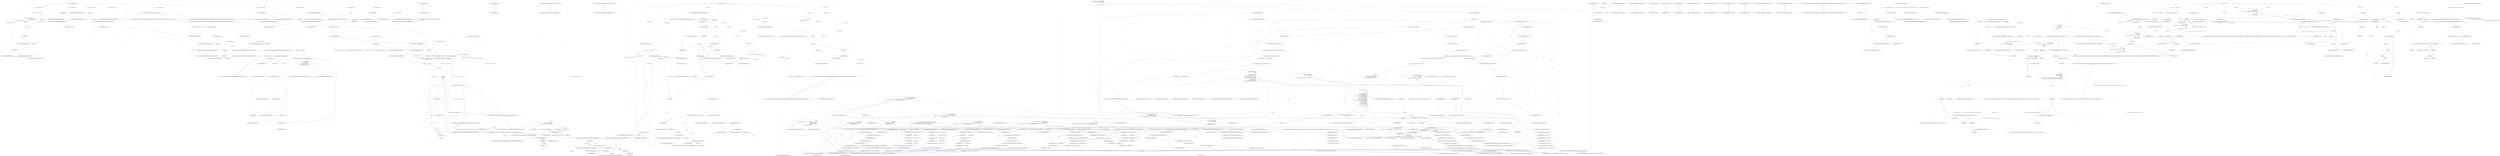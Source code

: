digraph  {
n44 [label="Ninject.Activation.Blocks.ActivationBlock", span=""];
n0 [cluster="Ninject.Activation.Blocks.ActivationBlock.ActivationBlock(Ninject.Syntax.IResolutionRoot)", label="Entry Ninject.Activation.Blocks.ActivationBlock.ActivationBlock(Ninject.Syntax.IResolutionRoot)", span="41-41"];
n1 [cluster="Ninject.Activation.Blocks.ActivationBlock.ActivationBlock(Ninject.Syntax.IResolutionRoot)", label="Ensure.ArgumentNotNull(parent, ''parent'')", span="43-43"];
n2 [cluster="Ninject.Activation.Blocks.ActivationBlock.ActivationBlock(Ninject.Syntax.IResolutionRoot)", label="Parent = parent", span="44-44"];
n4 [cluster="Ninject.Infrastructure.Ensure.ArgumentNotNull(object, string)", label="Entry Ninject.Infrastructure.Ensure.ArgumentNotNull(object, string)", span="17-17"];
n3 [cluster="Ninject.Activation.Blocks.ActivationBlock.ActivationBlock(Ninject.Syntax.IResolutionRoot)", label="Exit Ninject.Activation.Blocks.ActivationBlock.ActivationBlock(Ninject.Syntax.IResolutionRoot)", span="41-41"];
n5 [cluster="Ninject.Activation.Blocks.ActivationBlock.Dispose(bool)", label="Entry Ninject.Activation.Blocks.ActivationBlock.Dispose(bool)", span="50-50"];
n6 [cluster="Ninject.Activation.Blocks.ActivationBlock.Dispose(bool)", label=this, span="52-52"];
n7 [cluster="Ninject.Activation.Blocks.ActivationBlock.Dispose(bool)", label="disposing && !IsDisposed", span="54-54"];
n12 [cluster="Ninject.Activation.Blocks.ActivationBlock.Dispose(bool)", label="base.Dispose(disposing)", span="61-61"];
n8 [cluster="Ninject.Activation.Blocks.ActivationBlock.Dispose(bool)", label="var evt = Disposed", span="56-56"];
n9 [cluster="Ninject.Activation.Blocks.ActivationBlock.Dispose(bool)", label="evt != null", span="57-57"];
n10 [cluster="Ninject.Activation.Blocks.ActivationBlock.Dispose(bool)", label="evt(this, EventArgs.Empty)", span="57-57"];
n11 [cluster="Ninject.Activation.Blocks.ActivationBlock.Dispose(bool)", label="Disposed = null", span="58-58"];
n14 [cluster="System.EventHandler.Invoke(object, System.EventArgs)", label="Entry System.EventHandler.Invoke(object, System.EventArgs)", span="0-0"];
n13 [cluster="Ninject.Activation.Blocks.ActivationBlock.Dispose(bool)", label="Exit Ninject.Activation.Blocks.ActivationBlock.Dispose(bool)", span="50-50"];
n15 [cluster="Ninject.Infrastructure.Disposal.DisposableObject.Dispose(bool)", label="Entry Ninject.Infrastructure.Disposal.DisposableObject.Dispose(bool)", span="37-37"];
n16 [cluster="Ninject.Activation.Blocks.ActivationBlock.CanResolve(Ninject.Activation.IRequest)", label="Entry Ninject.Activation.Blocks.ActivationBlock.CanResolve(Ninject.Activation.IRequest)", span="70-70"];
n17 [cluster="Ninject.Activation.Blocks.ActivationBlock.CanResolve(Ninject.Activation.IRequest)", label="Ensure.ArgumentNotNull(request, ''request'')", span="72-72"];
n18 [cluster="Ninject.Activation.Blocks.ActivationBlock.CanResolve(Ninject.Activation.IRequest)", label="return this.Parent.CanResolve(request);", span="73-73"];
n19 [cluster="Ninject.Activation.Blocks.ActivationBlock.CanResolve(Ninject.Activation.IRequest)", label="Exit Ninject.Activation.Blocks.ActivationBlock.CanResolve(Ninject.Activation.IRequest)", span="70-70"];
n20 [cluster="Ninject.Syntax.IResolutionRoot.CanResolve(Ninject.Activation.IRequest)", label="Entry Ninject.Syntax.IResolutionRoot.CanResolve(Ninject.Activation.IRequest)", span="29-29"];
n21 [cluster="Ninject.Activation.Blocks.ActivationBlock.CanResolve(Ninject.Activation.IRequest, bool)", label="Entry Ninject.Activation.Blocks.ActivationBlock.CanResolve(Ninject.Activation.IRequest, bool)", span="84-84"];
n22 [cluster="Ninject.Activation.Blocks.ActivationBlock.CanResolve(Ninject.Activation.IRequest, bool)", label="Ensure.ArgumentNotNull(request, ''request'')", span="86-86"];
n23 [cluster="Ninject.Activation.Blocks.ActivationBlock.CanResolve(Ninject.Activation.IRequest, bool)", label="return this.Parent.CanResolve(request, ignoreImplicitBindings);", span="87-87"];
n24 [cluster="Ninject.Activation.Blocks.ActivationBlock.CanResolve(Ninject.Activation.IRequest, bool)", label="Exit Ninject.Activation.Blocks.ActivationBlock.CanResolve(Ninject.Activation.IRequest, bool)", span="84-84"];
n25 [cluster="Ninject.Syntax.IResolutionRoot.CanResolve(Ninject.Activation.IRequest, bool)", label="Entry Ninject.Syntax.IResolutionRoot.CanResolve(Ninject.Activation.IRequest, bool)", span="39-39"];
n26 [cluster="Ninject.Activation.Blocks.ActivationBlock.Resolve(Ninject.Activation.IRequest)", label="Entry Ninject.Activation.Blocks.ActivationBlock.Resolve(Ninject.Activation.IRequest)", span="96-96"];
n27 [cluster="Ninject.Activation.Blocks.ActivationBlock.Resolve(Ninject.Activation.IRequest)", label="Ensure.ArgumentNotNull(request, ''request'')", span="98-98"];
n28 [cluster="Ninject.Activation.Blocks.ActivationBlock.Resolve(Ninject.Activation.IRequest)", label="return Parent.Resolve(request);", span="99-99"];
n29 [cluster="Ninject.Activation.Blocks.ActivationBlock.Resolve(Ninject.Activation.IRequest)", label="Exit Ninject.Activation.Blocks.ActivationBlock.Resolve(Ninject.Activation.IRequest)", span="96-96"];
n30 [cluster="Ninject.Syntax.IResolutionRoot.Resolve(Ninject.Activation.IRequest)", label="Entry Ninject.Syntax.IResolutionRoot.Resolve(Ninject.Activation.IRequest)", span="47-47"];
n31 [cluster="Ninject.Activation.Blocks.ActivationBlock.CreateRequest(System.Type, System.Func<Ninject.Planning.Bindings.IBindingMetadata, bool>, System.Collections.Generic.IEnumerable<Ninject.Parameters.IParameter>, bool, bool)", label="Entry Ninject.Activation.Blocks.ActivationBlock.CreateRequest(System.Type, System.Func<Ninject.Planning.Bindings.IBindingMetadata, bool>, System.Collections.Generic.IEnumerable<Ninject.Parameters.IParameter>, bool, bool)", span="111-111"];
n32 [cluster="Ninject.Activation.Blocks.ActivationBlock.CreateRequest(System.Type, System.Func<Ninject.Planning.Bindings.IBindingMetadata, bool>, System.Collections.Generic.IEnumerable<Ninject.Parameters.IParameter>, bool, bool)", label="Ensure.ArgumentNotNull(service, ''service'')", span="113-113"];
n33 [cluster="Ninject.Activation.Blocks.ActivationBlock.CreateRequest(System.Type, System.Func<Ninject.Planning.Bindings.IBindingMetadata, bool>, System.Collections.Generic.IEnumerable<Ninject.Parameters.IParameter>, bool, bool)", label="Ensure.ArgumentNotNull(parameters, ''parameters'')", span="114-114"];
n34 [cluster="Ninject.Activation.Blocks.ActivationBlock.CreateRequest(System.Type, System.Func<Ninject.Planning.Bindings.IBindingMetadata, bool>, System.Collections.Generic.IEnumerable<Ninject.Parameters.IParameter>, bool, bool)", label="return new Request(service, constraint, parameters, () => this, isOptional, isUnique);", span="115-115"];
n35 [cluster="Ninject.Activation.Blocks.ActivationBlock.CreateRequest(System.Type, System.Func<Ninject.Planning.Bindings.IBindingMetadata, bool>, System.Collections.Generic.IEnumerable<Ninject.Parameters.IParameter>, bool, bool)", label="Exit Ninject.Activation.Blocks.ActivationBlock.CreateRequest(System.Type, System.Func<Ninject.Planning.Bindings.IBindingMetadata, bool>, System.Collections.Generic.IEnumerable<Ninject.Parameters.IParameter>, bool, bool)", span="111-111"];
n36 [cluster="Ninject.Activation.Request.Request(System.Type, System.Func<Ninject.Planning.Bindings.IBindingMetadata, bool>, System.Collections.Generic.IEnumerable<Ninject.Parameters.IParameter>, System.Func<object>, bool, bool)", label="Entry Ninject.Activation.Request.Request(System.Type, System.Func<Ninject.Planning.Bindings.IBindingMetadata, bool>, System.Collections.Generic.IEnumerable<Ninject.Parameters.IParameter>, System.Func<object>, bool, bool)", span="103-103"];
n37 [cluster="lambda expression", label="Entry lambda expression", span="115-115"];
n38 [cluster="lambda expression", label=this, span="115-115"];
n39 [cluster="lambda expression", label="Exit lambda expression", span="115-115"];
n40 [cluster="Ninject.Activation.Blocks.ActivationBlock.Release(object)", label="Entry Ninject.Activation.Blocks.ActivationBlock.Release(object)", span="124-124"];
n41 [cluster="Ninject.Activation.Blocks.ActivationBlock.Release(object)", label="return Parent.Release(instance);", span="126-126"];
n42 [cluster="Ninject.Activation.Blocks.ActivationBlock.Release(object)", label="Exit Ninject.Activation.Blocks.ActivationBlock.Release(object)", span="124-124"];
n43 [cluster="Ninject.Syntax.IResolutionRoot.Release(object)", label="Entry Ninject.Syntax.IResolutionRoot.Release(object)", span="65-65"];
d17 [cluster="Ninject.Activation.Blocks.ActivationBlock.Inject(object, params Ninject.Parameters.IParameter[])", color=green, community=0, label="0: Parent.Inject(instance, parameters)", span="72-72"];
d16 [cluster="Ninject.Activation.Blocks.ActivationBlock.Inject(object, params Ninject.Parameters.IParameter[])", label="Entry Ninject.Activation.Blocks.ActivationBlock.Inject(object, params Ninject.Parameters.IParameter[])", span="70-70"];
d18 [cluster="Ninject.Activation.Blocks.ActivationBlock.Inject(object, params Ninject.Parameters.IParameter[])", label="Exit Ninject.Activation.Blocks.ActivationBlock.Inject(object, params Ninject.Parameters.IParameter[])", span="70-70"];
d19 [cluster="Ninject.Syntax.IResolutionRoot.Inject(object, params Ninject.Parameters.IParameter[])", label="Entry Ninject.Syntax.IResolutionRoot.Inject(object, params Ninject.Parameters.IParameter[])", span="29-29"];
m0_0 [cluster="Ninject.Activation.IContext.GetProvider()", file="CachePruningTests.cs", label="Entry Ninject.Activation.IContext.GetProvider()", span="76-76"];
m0_1 [cluster="Ninject.Activation.IContext.GetProvider()", file="CachePruningTests.cs", label="Exit Ninject.Activation.IContext.GetProvider()", span="76-76"];
m0_2 [cluster="Ninject.Activation.IContext.GetScope()", file="CachePruningTests.cs", label="Entry Ninject.Activation.IContext.GetScope()", span="82-82"];
m0_3 [cluster="Ninject.Activation.IContext.GetScope()", file="CachePruningTests.cs", label="Exit Ninject.Activation.IContext.GetScope()", span="82-82"];
m1_10 [cluster="Unk.Load", file="CompiledModuleLoaderPlugin.cs", label="Entry Unk.Load", span=""];
m1_26 [cluster="System.Reflection.AssemblyName.AssemblyName()", file="CompiledModuleLoaderPlugin.cs", label="Entry System.Reflection.AssemblyName.AssemblyName()", span="0-0"];
m1_30 [cluster="System.AppDomain.Unload(System.AppDomain)", file="CompiledModuleLoaderPlugin.cs", label="Entry System.AppDomain.Unload(System.AppDomain)", span="0-0"];
m1_33 [cluster="System.AppDomain.CreateDomain(string, System.Security.Policy.Evidence, string, string, bool)", file="CompiledModuleLoaderPlugin.cs", label="Entry System.AppDomain.CreateDomain(string, System.Security.Policy.Evidence, string, string, bool)", span="0-0"];
m1_25 [cluster="Ninject.Modules.CompiledModuleLoaderPlugin.CreateTemporaryAppDomain()", file="CompiledModuleLoaderPlugin.cs", label="Entry Ninject.Modules.CompiledModuleLoaderPlugin.CreateTemporaryAppDomain()", span="94-94"];
m1_31 [cluster="Ninject.Modules.CompiledModuleLoaderPlugin.CreateTemporaryAppDomain()", file="CompiledModuleLoaderPlugin.cs", label="return AppDomain.CreateDomain(\r\n				''NinjectModuleLoader'',\r\n				AppDomain.CurrentDomain.Evidence,\r\n				AppDomain.CurrentDomain.BaseDirectory,\r\n				AppDomain.CurrentDomain.RelativeSearchPath,\r\n				false);", span="96-101"];
m1_32 [cluster="Ninject.Modules.CompiledModuleLoaderPlugin.CreateTemporaryAppDomain()", file="CompiledModuleLoaderPlugin.cs", label="Exit Ninject.Modules.CompiledModuleLoaderPlugin.CreateTemporaryAppDomain()", span="94-94"];
m1_27 [cluster="System.AppDomain.Load(System.Reflection.AssemblyName)", file="CompiledModuleLoaderPlugin.cs", label="Entry System.AppDomain.Load(System.Reflection.AssemblyName)", span="0-0"];
m1_28 [cluster="System.Reflection.Assembly.HasNinjectModules()", file="CompiledModuleLoaderPlugin.cs", label="Entry System.Reflection.Assembly.HasNinjectModules()", span="28-28"];
m1_29 [cluster="System.Reflection.Assembly.GetName()", file="CompiledModuleLoaderPlugin.cs", label="Entry System.Reflection.Assembly.GetName()", span="0-0"];
m1_5 [cluster="Ninject.Modules.CompiledModuleLoaderPlugin.LoadModules(System.Collections.Generic.IEnumerable<string>)", file="CompiledModuleLoaderPlugin.cs", label="Entry Ninject.Modules.CompiledModuleLoaderPlugin.LoadModules(System.Collections.Generic.IEnumerable<string>)", span="63-63"];
m1_6 [cluster="Ninject.Modules.CompiledModuleLoaderPlugin.LoadModules(System.Collections.Generic.IEnumerable<string>)", file="CompiledModuleLoaderPlugin.cs", label="Kernel.Load(FindAssembliesWithModules(filenames).Select(name => Assembly.Load(name)))", span="65-65"];
m1_7 [cluster="Ninject.Modules.CompiledModuleLoaderPlugin.LoadModules(System.Collections.Generic.IEnumerable<string>)", file="CompiledModuleLoaderPlugin.cs", label="Exit Ninject.Modules.CompiledModuleLoaderPlugin.LoadModules(System.Collections.Generic.IEnumerable<string>)", span="63-63"];
m1_0 [cluster="Ninject.Modules.CompiledModuleLoaderPlugin.CompiledModuleLoaderPlugin(Ninject.IKernel)", file="CompiledModuleLoaderPlugin.cs", label="Entry Ninject.Modules.CompiledModuleLoaderPlugin.CompiledModuleLoaderPlugin(Ninject.IKernel)", span="53-53"];
m1_1 [cluster="Ninject.Modules.CompiledModuleLoaderPlugin.CompiledModuleLoaderPlugin(Ninject.IKernel)", file="CompiledModuleLoaderPlugin.cs", label="Ensure.ArgumentNotNull(kernel, ''kernel'')", span="55-55"];
m1_2 [cluster="Ninject.Modules.CompiledModuleLoaderPlugin.CompiledModuleLoaderPlugin(Ninject.IKernel)", color=red, community=0, file="CompiledModuleLoaderPlugin.cs", label="1: Kernel = kernel", span="56-56"];
m1_3 [cluster="Ninject.Modules.CompiledModuleLoaderPlugin.CompiledModuleLoaderPlugin(Ninject.IKernel)", file="CompiledModuleLoaderPlugin.cs", label="Exit Ninject.Modules.CompiledModuleLoaderPlugin.CompiledModuleLoaderPlugin(Ninject.IKernel)", span="53-53"];
m1_8 [cluster="Ninject.Modules.CompiledModuleLoaderPlugin.FindAssembliesWithModules(System.Collections.Generic.IEnumerable<string>)", file="CompiledModuleLoaderPlugin.cs", label="Entry Ninject.Modules.CompiledModuleLoaderPlugin.FindAssembliesWithModules(System.Collections.Generic.IEnumerable<string>)", span="68-68"];
m1_15 [cluster="Ninject.Modules.CompiledModuleLoaderPlugin.FindAssembliesWithModules(System.Collections.Generic.IEnumerable<string>)", file="CompiledModuleLoaderPlugin.cs", label="AppDomain temporaryDomain = CreateTemporaryAppDomain()", span="70-70"];
m1_22 [cluster="Ninject.Modules.CompiledModuleLoaderPlugin.FindAssembliesWithModules(System.Collections.Generic.IEnumerable<string>)", file="CompiledModuleLoaderPlugin.cs", label="yield return assembly.GetName();", span="88-88"];
m1_16 [cluster="Ninject.Modules.CompiledModuleLoaderPlugin.FindAssembliesWithModules(System.Collections.Generic.IEnumerable<string>)", file="CompiledModuleLoaderPlugin.cs", label=filenames, span="72-72"];
m1_19 [cluster="Ninject.Modules.CompiledModuleLoaderPlugin.FindAssembliesWithModules(System.Collections.Generic.IEnumerable<string>)", file="CompiledModuleLoaderPlugin.cs", label="assembly = temporaryDomain.Load(name)", span="79-79"];
m1_23 [cluster="Ninject.Modules.CompiledModuleLoaderPlugin.FindAssembliesWithModules(System.Collections.Generic.IEnumerable<string>)", file="CompiledModuleLoaderPlugin.cs", label="AppDomain.Unload(temporaryDomain)", span="91-91"];
m1_17 [cluster="Ninject.Modules.CompiledModuleLoaderPlugin.FindAssembliesWithModules(System.Collections.Generic.IEnumerable<string>)", file="CompiledModuleLoaderPlugin.cs", label="Assembly assembly", span="74-74"];
m1_18 [cluster="Ninject.Modules.CompiledModuleLoaderPlugin.FindAssembliesWithModules(System.Collections.Generic.IEnumerable<string>)", file="CompiledModuleLoaderPlugin.cs", label="var name = new AssemblyName { CodeBase = file }", span="78-78"];
m1_20 [cluster="Ninject.Modules.CompiledModuleLoaderPlugin.FindAssembliesWithModules(System.Collections.Generic.IEnumerable<string>)", color=red, community=0, file="CompiledModuleLoaderPlugin.cs", label="0: BadImageFormatException", span="81-81"];
m1_21 [cluster="Ninject.Modules.CompiledModuleLoaderPlugin.FindAssembliesWithModules(System.Collections.Generic.IEnumerable<string>)", file="CompiledModuleLoaderPlugin.cs", label="assembly.HasNinjectModules()", span="87-87"];
m1_24 [cluster="Ninject.Modules.CompiledModuleLoaderPlugin.FindAssembliesWithModules(System.Collections.Generic.IEnumerable<string>)", file="CompiledModuleLoaderPlugin.cs", label="Exit Ninject.Modules.CompiledModuleLoaderPlugin.FindAssembliesWithModules(System.Collections.Generic.IEnumerable<string>)", span="68-68"];
m1_11 [cluster="lambda expression", file="CompiledModuleLoaderPlugin.cs", label="Entry lambda expression", span="65-65"];
m1_12 [cluster="lambda expression", file="CompiledModuleLoaderPlugin.cs", label="Assembly.Load(name)", span="65-65"];
m1_13 [cluster="lambda expression", file="CompiledModuleLoaderPlugin.cs", label="Exit lambda expression", span="65-65"];
m1_14 [cluster="System.Reflection.Assembly.Load(System.Reflection.AssemblyName)", file="CompiledModuleLoaderPlugin.cs", label="Entry System.Reflection.Assembly.Load(System.Reflection.AssemblyName)", span="0-0"];
m1_9 [cluster="Unk.Select", file="CompiledModuleLoaderPlugin.cs", label="Entry Unk.Select", span=""];
m1_34 [file="CompiledModuleLoaderPlugin.cs", label="Ninject.Modules.CompiledModuleLoaderPlugin", span=""];
m2_0 [cluster="Ninject.Activation.Strategies.ActivationStrategyBase.Activate(Ninject.Activation.IContext)", file="ComponentContainer.cs", label="Entry Ninject.Activation.Strategies.ActivationStrategyBase.Activate(Ninject.Activation.IContext)", span="7-7"];
m2_1 [cluster="Ninject.Activation.Strategies.ActivationStrategyBase.Activate(Ninject.Activation.IContext)", file="ComponentContainer.cs", label="Exit Ninject.Activation.Strategies.ActivationStrategyBase.Activate(Ninject.Activation.IContext)", span="7-7"];
m2_2 [cluster="Ninject.Activation.Strategies.ActivationStrategyBase.Deactivate(Ninject.Activation.IContext)", file="ComponentContainer.cs", label="Entry Ninject.Activation.Strategies.ActivationStrategyBase.Deactivate(Ninject.Activation.IContext)", span="8-8"];
m2_3 [cluster="Ninject.Activation.Strategies.ActivationStrategyBase.Deactivate(Ninject.Activation.IContext)", file="ComponentContainer.cs", label="Exit Ninject.Activation.Strategies.ActivationStrategyBase.Deactivate(Ninject.Activation.IContext)", span="8-8"];
m3_66 [cluster="Ninject.Planning.IPlanner.GetPlan(System.Type)", file="Context.cs", label="Entry Ninject.Planning.IPlanner.GetPlan(System.Type)", span="33-33"];
m3_28 [cluster="Ninject.Activation.Context.Resolve()", file="Context.cs", label="Entry Ninject.Activation.Context.Resolve()", span="137-137"];
m3_29 [cluster="Ninject.Activation.Context.Resolve()", file="Context.cs", label="Request.ActiveBindings.Contains(Binding)", span="139-139"];
m3_30 [cluster="Ninject.Activation.Context.Resolve()", file="Context.cs", label="throw new ActivationException(ExceptionFormatter.CyclicalDependenciesDetected(this));", span="140-140"];
m3_31 [cluster="Ninject.Activation.Context.Resolve()", file="Context.cs", label="var scope = this.GetScope()", span="142-142"];
m3_34 [cluster="Ninject.Activation.Context.Resolve()", file="Context.cs", label="return this.ResolveInternal(scope);", span="148-148"];
m3_35 [cluster="Ninject.Activation.Context.Resolve()", file="Context.cs", label="return this.ResolveInternal(null);", span="153-153"];
m3_32 [cluster="Ninject.Activation.Context.Resolve()", file="Context.cs", label="scope != null", span="144-144"];
m3_33 [cluster="Ninject.Activation.Context.Resolve()", file="Context.cs", label=scope, span="146-146"];
m3_36 [cluster="Ninject.Activation.Context.Resolve()", file="Context.cs", label="Exit Ninject.Activation.Context.Resolve()", span="137-137"];
m3_27 [cluster="Ninject.Planning.Bindings.IBindingConfiguration.GetProvider(Ninject.Activation.IContext)", file="Context.cs", label="Entry Ninject.Planning.Bindings.IBindingConfiguration.GetProvider(Ninject.Activation.IContext)", span="88-88"];
m3_64 [cluster="System.Collections.Generic.Stack<T>.Pop()", file="Context.cs", label="Entry System.Collections.Generic.Stack<T>.Pop()", span="0-0"];
m3_68 [cluster="object.GetType()", file="Context.cs", label="Entry object.GetType()", span="0-0"];
m3_38 [cluster="Ninject.ActivationException.ActivationException(string)", file="Context.cs", label="Entry Ninject.ActivationException.ActivationException(string)", span="35-35"];
m3_15 [cluster="Ninject.Activation.Context.GetScope()", file="Context.cs", label="Entry Ninject.Activation.Context.GetScope()", span="113-113"];
m3_16 [cluster="Ninject.Activation.Context.GetScope()", file="Context.cs", label="this.cachedScope == null", span="115-115"];
m3_17 [cluster="Ninject.Activation.Context.GetScope()", file="Context.cs", label="var scope = this.Request.GetScope() ?? this.Binding.GetScope(this)", span="117-117"];
m3_18 [cluster="Ninject.Activation.Context.GetScope()", file="Context.cs", label="this.cachedScope = new WeakReference(scope)", span="118-118"];
m3_19 [cluster="Ninject.Activation.Context.GetScope()", file="Context.cs", label="return this.cachedScope.Target;", span="121-121"];
m3_20 [cluster="Ninject.Activation.Context.GetScope()", file="Context.cs", label="Exit Ninject.Activation.Context.GetScope()", span="113-113"];
m3_39 [cluster="Ninject.Infrastructure.Introspection.ExceptionFormatter.CyclicalDependenciesDetected(Ninject.Activation.IContext)", file="Context.cs", label="Entry Ninject.Infrastructure.Introspection.ExceptionFormatter.CyclicalDependenciesDetected(Ninject.Activation.IContext)", span="162-162"];
m3_67 [cluster="Ninject.Activation.Caching.ICache.Remember(Ninject.Activation.IContext, Ninject.Activation.InstanceReference)", file="Context.cs", label="Entry Ninject.Activation.Caching.ICache.Remember(Ninject.Activation.IContext, Ninject.Activation.InstanceReference)", span="31-31"];
m3_63 [cluster="Ninject.Activation.IProvider.Create(Ninject.Activation.IContext)", file="Context.cs", label="Entry Ninject.Activation.IProvider.Create(Ninject.Activation.IContext)", span="30-30"];
m3_21 [cluster="Ninject.Activation.IRequest.GetScope()", file="Context.cs", label="Entry Ninject.Activation.IRequest.GetScope()", span="97-97"];
m3_40 [cluster="Ninject.Activation.Context.ResolveInternal(object)", file="Context.cs", label="Entry Ninject.Activation.Context.ResolveInternal(object)", span="157-157"];
m3_41 [cluster="Ninject.Activation.Context.ResolveInternal(object)", file="Context.cs", label="var cachedInstance = this.Cache.TryGet(this)", span="159-159"];
m3_44 [cluster="Ninject.Activation.Context.ResolveInternal(object)", file="Context.cs", label="this.Request.ActiveBindings.Push(this.Binding)", span="166-166"];
m3_45 [cluster="Ninject.Activation.Context.ResolveInternal(object)", file="Context.cs", label="var reference = new InstanceReference { Instance = this.GetProvider().Create(this) }", span="168-168"];
m3_46 [cluster="Ninject.Activation.Context.ResolveInternal(object)", file="Context.cs", label="this.Request.ActiveBindings.Pop()", span="170-170"];
m3_48 [cluster="Ninject.Activation.Context.ResolveInternal(object)", file="Context.cs", label="!this.Kernel.Settings.AllowNullInjection", span="174-174"];
m3_49 [cluster="Ninject.Activation.Context.ResolveInternal(object)", file="Context.cs", label="throw new ActivationException(ExceptionFormatter.ProviderReturnedNull(this));", span="176-176"];
m3_50 [cluster="Ninject.Activation.Context.ResolveInternal(object)", file="Context.cs", label="this.Plan == null", span="179-179"];
m3_51 [cluster="Ninject.Activation.Context.ResolveInternal(object)", file="Context.cs", label="this.Plan = this.Planner.GetPlan(this.Request.Service)", span="181-181"];
m3_54 [cluster="Ninject.Activation.Context.ResolveInternal(object)", file="Context.cs", label="this.Cache.Remember(this, reference)", span="189-189"];
m3_55 [cluster="Ninject.Activation.Context.ResolveInternal(object)", file="Context.cs", label="this.Plan == null", span="192-192"];
m3_56 [cluster="Ninject.Activation.Context.ResolveInternal(object)", file="Context.cs", label="this.Plan = this.Planner.GetPlan(reference.Instance.GetType())", span="194-194"];
m3_57 [cluster="Ninject.Activation.Context.ResolveInternal(object)", file="Context.cs", label="this.Pipeline.Activate(this, reference)", span="197-197"];
m3_42 [cluster="Ninject.Activation.Context.ResolveInternal(object)", file="Context.cs", label="cachedInstance != null", span="161-161"];
m3_43 [cluster="Ninject.Activation.Context.ResolveInternal(object)", file="Context.cs", label="return cachedInstance;", span="163-163"];
m3_47 [cluster="Ninject.Activation.Context.ResolveInternal(object)", file="Context.cs", label="reference.Instance == null", span="172-172"];
m3_58 [cluster="Ninject.Activation.Context.ResolveInternal(object)", file="Context.cs", label="return reference.Instance;", span="199-199"];
m3_52 [cluster="Ninject.Activation.Context.ResolveInternal(object)", file="Context.cs", label="return null;", span="184-184"];
m3_53 [cluster="Ninject.Activation.Context.ResolveInternal(object)", file="Context.cs", label="scope != null", span="187-187"];
m3_59 [cluster="Ninject.Activation.Context.ResolveInternal(object)", file="Context.cs", label="Exit Ninject.Activation.Context.ResolveInternal(object)", span="157-157"];
m3_22 [cluster="Ninject.Planning.Bindings.IBindingConfiguration.GetScope(Ninject.Activation.IContext)", file="Context.cs", label="Entry Ninject.Planning.Bindings.IBindingConfiguration.GetScope(Ninject.Activation.IContext)", span="95-95"];
m3_13 [cluster="System.Collections.Generic.IEnumerable<TSource>.ToList<TSource>()", file="Context.cs", label="Entry System.Collections.Generic.IEnumerable<TSource>.ToList<TSource>()", span="0-0"];
m3_65 [cluster="Ninject.Infrastructure.Introspection.ExceptionFormatter.ProviderReturnedNull(Ninject.Activation.IContext)", file="Context.cs", label="Entry Ninject.Infrastructure.Introspection.ExceptionFormatter.ProviderReturnedNull(Ninject.Activation.IContext)", span="304-304"];
m3_14 [cluster="System.Type.GetGenericArguments()", file="Context.cs", label="Entry System.Type.GetGenericArguments()", span="0-0"];
m3_0 [cluster="Ninject.Activation.Context.Context(Ninject.IReadonlyKernel, Ninject.Activation.IRequest, Ninject.Planning.Bindings.IBinding, Ninject.Activation.Caching.ICache, Ninject.Planning.IPlanner, Ninject.Activation.IPipeline)", file="Context.cs", label="Entry Ninject.Activation.Context.Context(Ninject.IReadonlyKernel, Ninject.Activation.IRequest, Ninject.Planning.Bindings.IBinding, Ninject.Activation.Caching.ICache, Ninject.Planning.IPlanner, Ninject.Activation.IPipeline)", span="91-91"];
m3_1 [cluster="Ninject.Activation.Context.Context(Ninject.IReadonlyKernel, Ninject.Activation.IRequest, Ninject.Planning.Bindings.IBinding, Ninject.Activation.Caching.ICache, Ninject.Planning.IPlanner, Ninject.Activation.IPipeline)", color=green, community=0, file="Context.cs", label="0: Kernel = readonlyKernel", span="93-93"];
m3_2 [cluster="Ninject.Activation.Context.Context(Ninject.IReadonlyKernel, Ninject.Activation.IRequest, Ninject.Planning.Bindings.IBinding, Ninject.Activation.Caching.ICache, Ninject.Planning.IPlanner, Ninject.Activation.IPipeline)", file="Context.cs", label="Request = request", span="94-94"];
m3_3 [cluster="Ninject.Activation.Context.Context(Ninject.IReadonlyKernel, Ninject.Activation.IRequest, Ninject.Planning.Bindings.IBinding, Ninject.Activation.Caching.ICache, Ninject.Planning.IPlanner, Ninject.Activation.IPipeline)", file="Context.cs", label="Binding = binding", span="95-95"];
m3_4 [cluster="Ninject.Activation.Context.Context(Ninject.IReadonlyKernel, Ninject.Activation.IRequest, Ninject.Planning.Bindings.IBinding, Ninject.Activation.Caching.ICache, Ninject.Planning.IPlanner, Ninject.Activation.IPipeline)", file="Context.cs", label="Parameters = request.Parameters.Union(binding.Parameters).ToList()", span="96-96"];
m3_5 [cluster="Ninject.Activation.Context.Context(Ninject.IReadonlyKernel, Ninject.Activation.IRequest, Ninject.Planning.Bindings.IBinding, Ninject.Activation.Caching.ICache, Ninject.Planning.IPlanner, Ninject.Activation.IPipeline)", file="Context.cs", label="Cache = cache", span="98-98"];
m3_6 [cluster="Ninject.Activation.Context.Context(Ninject.IReadonlyKernel, Ninject.Activation.IRequest, Ninject.Planning.Bindings.IBinding, Ninject.Activation.Caching.ICache, Ninject.Planning.IPlanner, Ninject.Activation.IPipeline)", file="Context.cs", label="Planner = planner", span="99-99"];
m3_7 [cluster="Ninject.Activation.Context.Context(Ninject.IReadonlyKernel, Ninject.Activation.IRequest, Ninject.Planning.Bindings.IBinding, Ninject.Activation.Caching.ICache, Ninject.Planning.IPlanner, Ninject.Activation.IPipeline)", file="Context.cs", label="Pipeline = pipeline", span="100-100"];
m3_9 [cluster="Ninject.Activation.Context.Context(Ninject.IReadonlyKernel, Ninject.Activation.IRequest, Ninject.Planning.Bindings.IBinding, Ninject.Activation.Caching.ICache, Ninject.Planning.IPlanner, Ninject.Activation.IPipeline)", file="Context.cs", label="HasInferredGenericArguments = true", span="104-104"];
m3_10 [cluster="Ninject.Activation.Context.Context(Ninject.IReadonlyKernel, Ninject.Activation.IRequest, Ninject.Planning.Bindings.IBinding, Ninject.Activation.Caching.ICache, Ninject.Planning.IPlanner, Ninject.Activation.IPipeline)", file="Context.cs", label="GenericArguments = request.Service.GetGenericArguments()", span="105-105"];
m3_8 [cluster="Ninject.Activation.Context.Context(Ninject.IReadonlyKernel, Ninject.Activation.IRequest, Ninject.Planning.Bindings.IBinding, Ninject.Activation.Caching.ICache, Ninject.Planning.IPlanner, Ninject.Activation.IPipeline)", file="Context.cs", label="binding.Service.IsGenericTypeDefinition", span="102-102"];
m3_11 [cluster="Ninject.Activation.Context.Context(Ninject.IReadonlyKernel, Ninject.Activation.IRequest, Ninject.Planning.Bindings.IBinding, Ninject.Activation.Caching.ICache, Ninject.Planning.IPlanner, Ninject.Activation.IPipeline)", file="Context.cs", label="Exit Ninject.Activation.Context.Context(Ninject.IReadonlyKernel, Ninject.Activation.IRequest, Ninject.Planning.Bindings.IBinding, Ninject.Activation.Caching.ICache, Ninject.Planning.IPlanner, Ninject.Activation.IPipeline)", span="91-91"];
m3_62 [cluster="Ninject.Activation.InstanceReference.InstanceReference()", file="Context.cs", label="Entry Ninject.Activation.InstanceReference.InstanceReference()", span="22-22"];
m3_37 [cluster="System.Collections.Generic.Stack<T>.Contains(T)", file="Context.cs", label="Entry System.Collections.Generic.Stack<T>.Contains(T)", span="0-0"];
m3_24 [cluster="Ninject.Activation.Context.GetProvider()", file="Context.cs", label="Entry Ninject.Activation.Context.GetProvider()", span="128-128"];
m3_25 [cluster="Ninject.Activation.Context.GetProvider()", file="Context.cs", label="return Binding.GetProvider(this);", span="130-130"];
m3_26 [cluster="Ninject.Activation.Context.GetProvider()", file="Context.cs", label="Exit Ninject.Activation.Context.GetProvider()", span="128-128"];
m3_69 [cluster="Ninject.Activation.IPipeline.Activate(Ninject.Activation.IContext, Ninject.Activation.InstanceReference)", file="Context.cs", label="Entry Ninject.Activation.IPipeline.Activate(Ninject.Activation.IContext, Ninject.Activation.InstanceReference)", span="33-33"];
m3_23 [cluster="System.WeakReference.WeakReference(object)", file="Context.cs", label="Entry System.WeakReference.WeakReference(object)", span="0-0"];
m3_60 [cluster="Ninject.Activation.Caching.ICache.TryGet(Ninject.Activation.IContext)", file="Context.cs", label="Entry Ninject.Activation.Caching.ICache.TryGet(Ninject.Activation.IContext)", span="38-38"];
m3_12 [cluster="System.Collections.Generic.IEnumerable<TSource>.Union<TSource>(System.Collections.Generic.IEnumerable<TSource>)", file="Context.cs", label="Entry System.Collections.Generic.IEnumerable<TSource>.Union<TSource>(System.Collections.Generic.IEnumerable<TSource>)", span="0-0"];
m3_61 [cluster="System.Collections.Generic.Stack<T>.Push(T)", file="Context.cs", label="Entry System.Collections.Generic.Stack<T>.Push(T)", span="0-0"];
m3_70 [file="Context.cs", label="Ninject.Activation.Context", span=""];
m4_163 [cluster="CommandLine.Text.HelpText.AutoBuild<T>(CommandLine.ParserResult<T>)", file="GlobalKernelRegistration.cs", label="Entry CommandLine.Text.HelpText.AutoBuild<T>(CommandLine.ParserResult<T>)", span="260-260"];
m4_78 [cluster="CommandLine.Tests.Unit.Text.HelpTextTests.Long_help_text_without_spaces()", file="GlobalKernelRegistration.cs", label="Entry CommandLine.Tests.Unit.Text.HelpTextTests.Long_help_text_without_spaces()", span="157-157"];
m4_82 [cluster="CommandLine.Tests.Unit.Text.HelpTextTests.Long_help_text_without_spaces()", file="GlobalKernelRegistration.cs", label="var lines = sut.ToString().ToNotEmptyLines()", span="169-169"];
m4_83 [cluster="CommandLine.Tests.Unit.Text.HelpTextTests.Long_help_text_without_spaces()", file="GlobalKernelRegistration.cs", label="lines[1].ShouldBeEquivalentTo(''  v, verbose    Before '')", span="170-170"];
m4_84 [cluster="CommandLine.Tests.Unit.Text.HelpTextTests.Long_help_text_without_spaces()", file="GlobalKernelRegistration.cs", label="lines[2].ShouldBeEquivalentTo(''                012345678901234567890123'')", span="171-171"];
m4_85 [cluster="CommandLine.Tests.Unit.Text.HelpTextTests.Long_help_text_without_spaces()", file="GlobalKernelRegistration.cs", label="lines[3].ShouldBeEquivalentTo(''                After'')", span="172-172"];
m4_86 [cluster="CommandLine.Tests.Unit.Text.HelpTextTests.Long_help_text_without_spaces()", file="GlobalKernelRegistration.cs", label="lines[4].ShouldBeEquivalentTo(''  input-file    Before '')", span="173-173"];
m4_87 [cluster="CommandLine.Tests.Unit.Text.HelpTextTests.Long_help_text_without_spaces()", file="GlobalKernelRegistration.cs", label="lines[5].ShouldBeEquivalentTo(''                012345678901234567890123'')", span="174-174"];
m4_88 [cluster="CommandLine.Tests.Unit.Text.HelpTextTests.Long_help_text_without_spaces()", file="GlobalKernelRegistration.cs", label="lines[6].ShouldBeEquivalentTo(''                456789 After'')", span="175-175"];
m4_79 [cluster="CommandLine.Tests.Unit.Text.HelpTextTests.Long_help_text_without_spaces()", file="GlobalKernelRegistration.cs", label="var sut = new HelpText(new HeadingInfo(''CommandLine.Tests.dll'', ''1.9.4.131''))", span="161-161"];
m4_81 [cluster="CommandLine.Tests.Unit.Text.HelpTextTests.Long_help_text_without_spaces()", file="GlobalKernelRegistration.cs", label="sut.AddOptions(\r\n                new NotParsed<FakeOptionsWithLongDescriptionAndNoSpaces>(\r\n                    TypeInfo.Create(typeof(FakeOptionsWithLongDescriptionAndNoSpaces)),\r\n                    Enumerable.Empty<Error>()))", span="163-166"];
m4_80 [cluster="CommandLine.Tests.Unit.Text.HelpTextTests.Long_help_text_without_spaces()", file="GlobalKernelRegistration.cs", label="sut.MaximumDisplayWidth = 40", span="162-162"];
m4_89 [cluster="CommandLine.Tests.Unit.Text.HelpTextTests.Long_help_text_without_spaces()", file="GlobalKernelRegistration.cs", label="Exit CommandLine.Tests.Unit.Text.HelpTextTests.Long_help_text_without_spaces()", span="157-157"];
m4_20 [cluster="CommandLine.Text.HelpText.AddPostOptionsLine(string)", file="GlobalKernelRegistration.cs", label="Entry CommandLine.Text.HelpText.AddPostOptionsLine(string)", span="333-333"];
m4_35 [cluster="CommandLine.TypeInfo.Create(System.Type)", file="GlobalKernelRegistration.cs", label="Entry CommandLine.TypeInfo.Create(System.Type)", span="29-29"];
m4_66 [cluster="CommandLine.Tests.Unit.Text.HelpTextTests.When_help_text_is_longer_than_width_it_will_wrap_around_as_if_in_a_column()", file="GlobalKernelRegistration.cs", label="Entry CommandLine.Tests.Unit.Text.HelpTextTests.When_help_text_is_longer_than_width_it_will_wrap_around_as_if_in_a_column()", span="134-134"];
m4_70 [cluster="CommandLine.Tests.Unit.Text.HelpTextTests.When_help_text_is_longer_than_width_it_will_wrap_around_as_if_in_a_column()", file="GlobalKernelRegistration.cs", label="var lines = sut.ToString().Split(new[] { Environment.NewLine }, StringSplitOptions.None)", span="146-146"];
m4_71 [cluster="CommandLine.Tests.Unit.Text.HelpTextTests.When_help_text_is_longer_than_width_it_will_wrap_around_as_if_in_a_column()", file="GlobalKernelRegistration.cs", label="lines[2].ShouldBeEquivalentTo(''  v, verbose    This is the description'')", span="147-147"];
m4_72 [cluster="CommandLine.Tests.Unit.Text.HelpTextTests.When_help_text_is_longer_than_width_it_will_wrap_around_as_if_in_a_column()", file="GlobalKernelRegistration.cs", label="lines[3].ShouldBeEquivalentTo(''                of the verbosity to '')", span="149-149"];
m4_73 [cluster="CommandLine.Tests.Unit.Text.HelpTextTests.When_help_text_is_longer_than_width_it_will_wrap_around_as_if_in_a_column()", file="GlobalKernelRegistration.cs", label="lines[4].ShouldBeEquivalentTo(''                test out the wrapping '')", span="150-150"];
m4_74 [cluster="CommandLine.Tests.Unit.Text.HelpTextTests.When_help_text_is_longer_than_width_it_will_wrap_around_as_if_in_a_column()", file="GlobalKernelRegistration.cs", label="lines[5].ShouldBeEquivalentTo(''                capabilities of the '')", span="151-151"];
m4_75 [cluster="CommandLine.Tests.Unit.Text.HelpTextTests.When_help_text_is_longer_than_width_it_will_wrap_around_as_if_in_a_column()", file="GlobalKernelRegistration.cs", label="lines[6].ShouldBeEquivalentTo(''                Help Text.'')", span="152-152"];
m4_67 [cluster="CommandLine.Tests.Unit.Text.HelpTextTests.When_help_text_is_longer_than_width_it_will_wrap_around_as_if_in_a_column()", file="GlobalKernelRegistration.cs", label="var sut = new HelpText(new HeadingInfo(''CommandLine.Tests.dll'', ''1.9.4.131''))", span="138-138"];
m4_69 [cluster="CommandLine.Tests.Unit.Text.HelpTextTests.When_help_text_is_longer_than_width_it_will_wrap_around_as_if_in_a_column()", file="GlobalKernelRegistration.cs", label="sut.AddOptions(\r\n                new NotParsed<FakeOptionsWithLongDescription>(\r\n                    TypeInfo.Create(typeof(FakeOptionsWithLongDescription)),\r\n                    Enumerable.Empty<Error>()))", span="140-143"];
m4_68 [cluster="CommandLine.Tests.Unit.Text.HelpTextTests.When_help_text_is_longer_than_width_it_will_wrap_around_as_if_in_a_column()", file="GlobalKernelRegistration.cs", label="sut.MaximumDisplayWidth = 40", span="139-139"];
m4_76 [cluster="CommandLine.Tests.Unit.Text.HelpTextTests.When_help_text_is_longer_than_width_it_will_wrap_around_as_if_in_a_column()", file="GlobalKernelRegistration.cs", label="Exit CommandLine.Tests.Unit.Text.HelpTextTests.When_help_text_is_longer_than_width_it_will_wrap_around_as_if_in_a_column()", span="134-134"];
m4_126 [cluster="CommandLine.Text.HelpText.RenderParsingErrorsText<T>(CommandLine.ParserResult<T>, System.Func<CommandLine.Error, string>, System.Func<System.Collections.Generic.IEnumerable<CommandLine.MutuallyExclusiveSetError>, string>, int)", file="GlobalKernelRegistration.cs", label="Entry CommandLine.Text.HelpText.RenderParsingErrorsText<T>(CommandLine.ParserResult<T>, System.Func<CommandLine.Error, string>, System.Func<System.Collections.Generic.IEnumerable<CommandLine.MutuallyExclusiveSetError>, string>, int)", span="458-458"];
m4_116 [cluster="CommandLine.BadFormatTokenError.BadFormatTokenError(string)", file="GlobalKernelRegistration.cs", label="Entry CommandLine.BadFormatTokenError.BadFormatTokenError(string)", span="196-196"];
m4_122 [cluster="CommandLine.NoVerbSelectedError.NoVerbSelectedError()", file="GlobalKernelRegistration.cs", label="Entry CommandLine.NoVerbSelectedError.NoVerbSelectedError()", span="421-421"];
m4_37 [cluster="CommandLine.Text.HelpText.AddOptions<T>(CommandLine.ParserResult<T>)", file="GlobalKernelRegistration.cs", label="Entry CommandLine.Text.HelpText.AddOptions<T>(CommandLine.ParserResult<T>)", span="389-389"];
m4_0 [cluster="CommandLine.Tests.Unit.Text.HelpTextTests.Create_empty_instance()", file="GlobalKernelRegistration.cs", label="Entry CommandLine.Tests.Unit.Text.HelpTextTests.Create_empty_instance()", span="19-19"];
m4_1 [cluster="CommandLine.Tests.Unit.Text.HelpTextTests.Create_empty_instance()", file="GlobalKernelRegistration.cs", label="string.Empty.ShouldBeEquivalentTo(new HelpText().ToString())", span="21-21"];
m4_2 [cluster="CommandLine.Tests.Unit.Text.HelpTextTests.Create_empty_instance()", file="GlobalKernelRegistration.cs", label="Exit CommandLine.Tests.Unit.Text.HelpTextTests.Create_empty_instance()", span="19-19"];
m4_3 [cluster="CommandLine.Text.HelpText.HelpText()", file="GlobalKernelRegistration.cs", label="Entry CommandLine.Text.HelpText.HelpText()", span="36-36"];
m4_217 [cluster="CommandLine.Text.HelpText.RenderUsageText<T>(CommandLine.ParserResult<T>)", file="GlobalKernelRegistration.cs", label="Entry CommandLine.Text.HelpText.RenderUsageText<T>(CommandLine.ParserResult<T>)", span="516-516"];
m4_118 [cluster="CommandLine.NameInfo.NameInfo(string, string)", file="GlobalKernelRegistration.cs", label="Entry CommandLine.NameInfo.NameInfo(string, string)", span="20-20"];
m4_165 [cluster="Unk.StartWithEquivalent", file="GlobalKernelRegistration.cs", label="Entry Unk.StartWithEquivalent", span=""];
m4_164 [cluster="Unk.Should", file="GlobalKernelRegistration.cs", label="Entry Unk.Should", span=""];
m4_121 [cluster="CommandLine.SequenceOutOfRangeError.SequenceOutOfRangeError(CommandLine.NameInfo)", file="GlobalKernelRegistration.cs", label="Entry CommandLine.SequenceOutOfRangeError.SequenceOutOfRangeError(CommandLine.NameInfo)", span="335-335"];
m4_257 [cluster="System.Type.ToTypeInfo()", file="GlobalKernelRegistration.cs", label="Entry System.Type.ToTypeInfo()", span="174-174"];
m4_145 [cluster="System.InvalidOperationException.InvalidOperationException()", file="GlobalKernelRegistration.cs", label="Entry System.InvalidOperationException.InvalidOperationException()", span="0-0"];
m4_125 [cluster="CommandLine.HelpVerbRequestedError.HelpVerbRequestedError(string, System.Type, bool)", file="GlobalKernelRegistration.cs", label="Entry CommandLine.HelpVerbRequestedError.HelpVerbRequestedError(string, System.Type, bool)", span="383-383"];
m4_38 [cluster="System.Collections.Generic.IEnumerable<string>.TrimStringArray()", file="GlobalKernelRegistration.cs", label="Entry System.Collections.Generic.IEnumerable<string>.TrimStringArray()", span="15-15"];
m4_259 [cluster="Unk.Be", file="GlobalKernelRegistration.cs", label="Entry Unk.Be", span=""];
m4_256 [cluster="System.Globalization.CultureInfo.MakeCultureHandlers()", file="GlobalKernelRegistration.cs", label="Entry System.Globalization.CultureInfo.MakeCultureHandlers()", span="20-20"];
m4_18 [cluster="CommandLine.Text.CopyrightInfo.CopyrightInfo(bool, string, params int[])", file="GlobalKernelRegistration.cs", label="Entry CommandLine.Text.CopyrightInfo.CopyrightInfo(bool, string, params int[])", span="60-60"];
m4_16 [cluster="CommandLine.Text.HelpText.HelpText(string, string)", file="GlobalKernelRegistration.cs", label="Entry CommandLine.Text.HelpText.HelpText(string, string)", span="82-82"];
m4_149 [cluster="CommandLine.Tests.Unit.Text.HelpTextTests.Invoke_AutoBuild_for_Options_returns_appropriate_formatted_text()", file="GlobalKernelRegistration.cs", label="Entry CommandLine.Tests.Unit.Text.HelpTextTests.Invoke_AutoBuild_for_Options_returns_appropriate_formatted_text()", span="262-262"];
m4_152 [cluster="CommandLine.Tests.Unit.Text.HelpTextTests.Invoke_AutoBuild_for_Options_returns_appropriate_formatted_text()", file="GlobalKernelRegistration.cs", label="var lines = helpText.ToString().ToNotEmptyLines().TrimStringArray()", span="277-277"];
m4_155 [cluster="CommandLine.Tests.Unit.Text.HelpTextTests.Invoke_AutoBuild_for_Options_returns_appropriate_formatted_text()", file="GlobalKernelRegistration.cs", label="lines[2].ShouldBeEquivalentTo(''ERROR(S):'')", span="280-280"];
m4_156 [cluster="CommandLine.Tests.Unit.Text.HelpTextTests.Invoke_AutoBuild_for_Options_returns_appropriate_formatted_text()", file="GlobalKernelRegistration.cs", label="lines[3].ShouldBeEquivalentTo(''Token 'badtoken' is not recognized.'')", span="281-281"];
m4_157 [cluster="CommandLine.Tests.Unit.Text.HelpTextTests.Invoke_AutoBuild_for_Options_returns_appropriate_formatted_text()", file="GlobalKernelRegistration.cs", label="lines[4].ShouldBeEquivalentTo(''A sequence option 'i' is defined with fewer or more items than required.'')", span="282-282"];
m4_158 [cluster="CommandLine.Tests.Unit.Text.HelpTextTests.Invoke_AutoBuild_for_Options_returns_appropriate_formatted_text()", file="GlobalKernelRegistration.cs", label="lines[5].ShouldBeEquivalentTo(''--stringvalue    Define a string value here.'')", span="283-283"];
m4_159 [cluster="CommandLine.Tests.Unit.Text.HelpTextTests.Invoke_AutoBuild_for_Options_returns_appropriate_formatted_text()", file="GlobalKernelRegistration.cs", label="lines[6].ShouldBeEquivalentTo(''-i               Define a int sequence here.'')", span="284-284"];
m4_160 [cluster="CommandLine.Tests.Unit.Text.HelpTextTests.Invoke_AutoBuild_for_Options_returns_appropriate_formatted_text()", file="GlobalKernelRegistration.cs", label="lines[7].ShouldBeEquivalentTo(''-x               Define a boolean or switch value here.'')", span="285-285"];
m4_161 [cluster="CommandLine.Tests.Unit.Text.HelpTextTests.Invoke_AutoBuild_for_Options_returns_appropriate_formatted_text()", file="GlobalKernelRegistration.cs", label="lines[8].ShouldBeEquivalentTo(''--help           Display this help screen.'')", span="286-286"];
m4_151 [cluster="CommandLine.Tests.Unit.Text.HelpTextTests.Invoke_AutoBuild_for_Options_returns_appropriate_formatted_text()", file="GlobalKernelRegistration.cs", label="var helpText = HelpText.AutoBuild(fakeResult)", span="274-274"];
m4_153 [cluster="CommandLine.Tests.Unit.Text.HelpTextTests.Invoke_AutoBuild_for_Options_returns_appropriate_formatted_text()", file="GlobalKernelRegistration.cs", label="lines[0].Should().StartWithEquivalent(''CommandLine'')", span="278-278"];
m4_154 [cluster="CommandLine.Tests.Unit.Text.HelpTextTests.Invoke_AutoBuild_for_Options_returns_appropriate_formatted_text()", file="GlobalKernelRegistration.cs", label="lines[1].Should().StartWithEquivalent(''Copyright (c)'')", span="279-279"];
m4_150 [cluster="CommandLine.Tests.Unit.Text.HelpTextTests.Invoke_AutoBuild_for_Options_returns_appropriate_formatted_text()", file="GlobalKernelRegistration.cs", label="var fakeResult = new NotParsed<FakeOptions>(\r\n                TypeInfo.Create(typeof(FakeOptions)),\r\n                new Error[]\r\n                    {\r\n                        new BadFormatTokenError(''badtoken''),\r\n                        new SequenceOutOfRangeError(new NameInfo(''i'', ''''))\r\n                    })", span="265-271"];
m4_162 [cluster="CommandLine.Tests.Unit.Text.HelpTextTests.Invoke_AutoBuild_for_Options_returns_appropriate_formatted_text()", file="GlobalKernelRegistration.cs", label="Exit CommandLine.Tests.Unit.Text.HelpTextTests.Invoke_AutoBuild_for_Options_returns_appropriate_formatted_text()", span="262-262"];
m4_243 [cluster="CommandLine.Tests.Unit.Text.HelpTextTests.Default_set_to_sequence_should_be_properly_printed()", file="GlobalKernelRegistration.cs", label="Entry CommandLine.Tests.Unit.Text.HelpTextTests.Default_set_to_sequence_should_be_properly_printed()", span="433-433"];
m4_249 [cluster="CommandLine.Tests.Unit.Text.HelpTextTests.Default_set_to_sequence_should_be_properly_printed()", file="GlobalKernelRegistration.cs", label="var text = helpText.ToString()", span="448-448"];
m4_250 [cluster="CommandLine.Tests.Unit.Text.HelpTextTests.Default_set_to_sequence_should_be_properly_printed()", file="GlobalKernelRegistration.cs", label="var lines = text.ToNotEmptyLines().TrimStringArray()", span="449-449"];
m4_248 [cluster="CommandLine.Tests.Unit.Text.HelpTextTests.Default_set_to_sequence_should_be_properly_printed()", file="GlobalKernelRegistration.cs", label="handlers.ResetCulture()", span="445-445"];
m4_247 [cluster="CommandLine.Tests.Unit.Text.HelpTextTests.Default_set_to_sequence_should_be_properly_printed()", file="GlobalKernelRegistration.cs", label="var helpText = HelpText.AutoBuild(fakeResult)", span="444-444"];
m4_251 [cluster="CommandLine.Tests.Unit.Text.HelpTextTests.Default_set_to_sequence_should_be_properly_printed()", file="GlobalKernelRegistration.cs", label="lines[4].Should().Be(''-z, --strseq    (Default: a b c)'')", span="451-451"];
m4_252 [cluster="CommandLine.Tests.Unit.Text.HelpTextTests.Default_set_to_sequence_should_be_properly_printed()", file="GlobalKernelRegistration.cs", label="lines[5].Should().Be(''-y, --intseq    (Default: 1 2 3)'')", span="452-452"];
m4_253 [cluster="CommandLine.Tests.Unit.Text.HelpTextTests.Default_set_to_sequence_should_be_properly_printed()", file="GlobalKernelRegistration.cs", label="lines[6].Should().Be(''-q, --dblseq    (Default: 1.1 2.2 3.3)'')", span="453-453"];
m4_244 [cluster="CommandLine.Tests.Unit.Text.HelpTextTests.Default_set_to_sequence_should_be_properly_printed()", file="GlobalKernelRegistration.cs", label="var handlers = new CultureInfo(''en-US'').MakeCultureHandlers()", span="436-436"];
m4_245 [cluster="CommandLine.Tests.Unit.Text.HelpTextTests.Default_set_to_sequence_should_be_properly_printed()", file="GlobalKernelRegistration.cs", label="var fakeResult =\r\n                new NotParsed<FakeOptionsWithDefaultSetToSequence>(\r\n                    typeof(FakeOptionsWithDefaultSetToSequence).ToTypeInfo(),\r\n                    new Error[] { new BadFormatTokenError(''badtoken'') })", span="437-440"];
m4_246 [cluster="CommandLine.Tests.Unit.Text.HelpTextTests.Default_set_to_sequence_should_be_properly_printed()", file="GlobalKernelRegistration.cs", label="handlers.ChangeCulture()", span="443-443"];
m4_254 [cluster="CommandLine.Tests.Unit.Text.HelpTextTests.Default_set_to_sequence_should_be_properly_printed()", file="GlobalKernelRegistration.cs", label="Exit CommandLine.Tests.Unit.Text.HelpTextTests.Default_set_to_sequence_should_be_properly_printed()", span="433-433"];
m4_77 [cluster="string.Split(string[], System.StringSplitOptions)", file="GlobalKernelRegistration.cs", label="Entry string.Split(string[], System.StringSplitOptions)", span="0-0"];
m4_90 [cluster="CommandLine.Tests.Unit.Text.HelpTextTests.Long_pre_and_post_lines_without_spaces()", file="GlobalKernelRegistration.cs", label="Entry CommandLine.Tests.Unit.Text.HelpTextTests.Long_pre_and_post_lines_without_spaces()", span="180-180"];
m4_94 [cluster="CommandLine.Tests.Unit.Text.HelpTextTests.Long_pre_and_post_lines_without_spaces()", file="GlobalKernelRegistration.cs", label="var lines = sut.ToString().ToNotEmptyLines()", span="191-191"];
m4_95 [cluster="CommandLine.Tests.Unit.Text.HelpTextTests.Long_pre_and_post_lines_without_spaces()", file="GlobalKernelRegistration.cs", label="lines[1].ShouldBeEquivalentTo(''Before '')", span="192-192"];
m4_96 [cluster="CommandLine.Tests.Unit.Text.HelpTextTests.Long_pre_and_post_lines_without_spaces()", file="GlobalKernelRegistration.cs", label="lines[2].ShouldBeEquivalentTo(''0123456789012345678901234567890123456789'')", span="193-193"];
m4_97 [cluster="CommandLine.Tests.Unit.Text.HelpTextTests.Long_pre_and_post_lines_without_spaces()", file="GlobalKernelRegistration.cs", label="lines[3].ShouldBeEquivalentTo(''012 After'')", span="194-194"];
m4_98 [cluster="CommandLine.Tests.Unit.Text.HelpTextTests.Long_pre_and_post_lines_without_spaces()", file="GlobalKernelRegistration.cs", label="lines[lines.Length - 3].ShouldBeEquivalentTo(''Before '')", span="195-195"];
m4_99 [cluster="CommandLine.Tests.Unit.Text.HelpTextTests.Long_pre_and_post_lines_without_spaces()", file="GlobalKernelRegistration.cs", label="lines[lines.Length - 2].ShouldBeEquivalentTo(''0123456789012345678901234567890123456789'')", span="196-196"];
m4_100 [cluster="CommandLine.Tests.Unit.Text.HelpTextTests.Long_pre_and_post_lines_without_spaces()", file="GlobalKernelRegistration.cs", label="lines[lines.Length - 1].ShouldBeEquivalentTo('' After'')", span="197-197"];
m4_93 [cluster="CommandLine.Tests.Unit.Text.HelpTextTests.Long_pre_and_post_lines_without_spaces()", file="GlobalKernelRegistration.cs", label="sut.AddPreOptionsLine(''Before 0123456789012345678901234567890123456789012 After'')\r\n                .AddOptions(new NotParsed<FakeOptionsForHelp>(TypeInfo.Create(typeof(FakeOptionsForHelp)), Enumerable.Empty<Error>()))\r\n                .AddPostOptionsLine(''Before 0123456789012345678901234567890123456789 After'')", span="186-188"];
m4_91 [cluster="CommandLine.Tests.Unit.Text.HelpTextTests.Long_pre_and_post_lines_without_spaces()", file="GlobalKernelRegistration.cs", label="var sut = new HelpText(''Heading Info.'')", span="184-184"];
m4_92 [cluster="CommandLine.Tests.Unit.Text.HelpTextTests.Long_pre_and_post_lines_without_spaces()", file="GlobalKernelRegistration.cs", label="sut.MaximumDisplayWidth = 40", span="185-185"];
m4_101 [cluster="CommandLine.Tests.Unit.Text.HelpTextTests.Long_pre_and_post_lines_without_spaces()", file="GlobalKernelRegistration.cs", label="Exit CommandLine.Tests.Unit.Text.HelpTextTests.Long_pre_and_post_lines_without_spaces()", span="180-180"];
m4_60 [cluster="CommandLine.Tests.Unit.Text.HelpTextTests.When_defined_MetaValue_should_be_rendered()", file="GlobalKernelRegistration.cs", label="Entry CommandLine.Tests.Unit.Text.HelpTextTests.When_defined_MetaValue_should_be_rendered()", span="118-118"];
m4_62 [cluster="CommandLine.Tests.Unit.Text.HelpTextTests.When_defined_MetaValue_should_be_rendered()", file="GlobalKernelRegistration.cs", label="var lines = sut.ToString().ToNotEmptyLines().TrimStringArray()", span="127-127"];
m4_63 [cluster="CommandLine.Tests.Unit.Text.HelpTextTests.When_defined_MetaValue_should_be_rendered()", file="GlobalKernelRegistration.cs", label="lines[2].ShouldBeEquivalentTo(''i FILE, input-file=FILE    Required. Specify input FILE to be processed.'')", span="129-129"];
m4_61 [cluster="CommandLine.Tests.Unit.Text.HelpTextTests.When_defined_MetaValue_should_be_rendered()", file="GlobalKernelRegistration.cs", label="var sut =\r\n                new HelpText(''Meta Value.'').AddOptions(\r\n                    new NotParsed<FakeOptionsWithMetaValue>(TypeInfo.Create(typeof(FakeOptionsWithMetaValue)), Enumerable.Empty<Error>()))", span="122-124"];
m4_64 [cluster="CommandLine.Tests.Unit.Text.HelpTextTests.When_defined_MetaValue_should_be_rendered()", file="GlobalKernelRegistration.cs", label="Exit CommandLine.Tests.Unit.Text.HelpTextTests.When_defined_MetaValue_should_be_rendered()", span="118-118"];
m4_36 [cluster="System.Linq.Enumerable.Empty<TResult>()", file="GlobalKernelRegistration.cs", label="Entry System.Linq.Enumerable.Empty<TResult>()", span="0-0"];
m4_255 [cluster="System.Globalization.CultureInfo.CultureInfo(string)", file="GlobalKernelRegistration.cs", label="Entry System.Globalization.CultureInfo.CultureInfo(string)", span="0-0"];
m4_6 [cluster="CommandLine.Tests.Unit.Text.HelpTextTests.Create_instance_without_options()", file="GlobalKernelRegistration.cs", label="Entry CommandLine.Tests.Unit.Text.HelpTextTests.Create_instance_without_options()", span="25-25"];
m4_8 [cluster="CommandLine.Tests.Unit.Text.HelpTextTests.Create_instance_without_options()", color=green, community=0, file="GlobalKernelRegistration.cs", label="0: var lines = sut.ToString().ToNotEmptyLines()", span="37-37"];
m4_7 [cluster="CommandLine.Tests.Unit.Text.HelpTextTests.Create_instance_without_options()", file="GlobalKernelRegistration.cs", label="var sut =\r\n                new HelpText(new HeadingInfo(''Unit-tests'', ''2.0''), new CopyrightInfo(true, ''Author'', 2005, 2013))\r\n                    .AddPreOptionsLine(''pre-options line 1'')\r\n                    .AddPreOptionsLine(''pre-options line 2'')\r\n                    .AddPostOptionsLine(''post-options line 1'')\r\n                    .AddPostOptionsLine(''post-options line 2'')", span="29-34"];
m4_9 [cluster="CommandLine.Tests.Unit.Text.HelpTextTests.Create_instance_without_options()", file="GlobalKernelRegistration.cs", label="lines[0].ShouldBeEquivalentTo(''Unit-tests 2.0'')", span="39-39"];
m4_10 [cluster="CommandLine.Tests.Unit.Text.HelpTextTests.Create_instance_without_options()", file="GlobalKernelRegistration.cs", label="lines[1].ShouldBeEquivalentTo(''Copyright (C) 2005 - 2013 Author'')", span="40-40"];
m4_11 [cluster="CommandLine.Tests.Unit.Text.HelpTextTests.Create_instance_without_options()", file="GlobalKernelRegistration.cs", label="lines[2].ShouldBeEquivalentTo(''pre-options line 1'')", span="41-41"];
m4_12 [cluster="CommandLine.Tests.Unit.Text.HelpTextTests.Create_instance_without_options()", file="GlobalKernelRegistration.cs", label="lines[3].ShouldBeEquivalentTo(''pre-options line 2'')", span="42-42"];
m4_13 [cluster="CommandLine.Tests.Unit.Text.HelpTextTests.Create_instance_without_options()", file="GlobalKernelRegistration.cs", label="lines[4].ShouldBeEquivalentTo(''post-options line 1'')", span="43-43"];
m4_14 [cluster="CommandLine.Tests.Unit.Text.HelpTextTests.Create_instance_without_options()", file="GlobalKernelRegistration.cs", label="lines[5].ShouldBeEquivalentTo(''post-options line 2'')", span="44-44"];
m4_15 [cluster="CommandLine.Tests.Unit.Text.HelpTextTests.Create_instance_without_options()", file="GlobalKernelRegistration.cs", label="Exit CommandLine.Tests.Unit.Text.HelpTextTests.Create_instance_without_options()", span="25-25"];
m4_102 [cluster="CommandLine.Tests.Unit.Text.HelpTextTests.Invoking_RenderParsingErrorsText_returns_appropriate_formatted_text()", file="GlobalKernelRegistration.cs", label="Entry CommandLine.Tests.Unit.Text.HelpTextTests.Invoking_RenderParsingErrorsText_returns_appropriate_formatted_text()", span="203-203"];
m4_107 [cluster="CommandLine.Tests.Unit.Text.HelpTextTests.Invoking_RenderParsingErrorsText_returns_appropriate_formatted_text()", file="GlobalKernelRegistration.cs", label="var lines = errorsText.ToNotEmptyLines()", span="249-249"];
m4_108 [cluster="CommandLine.Tests.Unit.Text.HelpTextTests.Invoking_RenderParsingErrorsText_returns_appropriate_formatted_text()", file="GlobalKernelRegistration.cs", label="lines[0].ShouldBeEquivalentTo(''  ERR badtoken'')", span="251-251"];
m4_109 [cluster="CommandLine.Tests.Unit.Text.HelpTextTests.Invoking_RenderParsingErrorsText_returns_appropriate_formatted_text()", file="GlobalKernelRegistration.cs", label="lines[1].ShouldBeEquivalentTo(''  ERR x, switch'')", span="252-252"];
m4_110 [cluster="CommandLine.Tests.Unit.Text.HelpTextTests.Invoking_RenderParsingErrorsText_returns_appropriate_formatted_text()", file="GlobalKernelRegistration.cs", label="lines[2].ShouldBeEquivalentTo(''  ERR unknown'')", span="253-253"];
m4_111 [cluster="CommandLine.Tests.Unit.Text.HelpTextTests.Invoking_RenderParsingErrorsText_returns_appropriate_formatted_text()", file="GlobalKernelRegistration.cs", label="lines[3].ShouldBeEquivalentTo(''  ERR missing'')", span="254-254"];
m4_112 [cluster="CommandLine.Tests.Unit.Text.HelpTextTests.Invoking_RenderParsingErrorsText_returns_appropriate_formatted_text()", file="GlobalKernelRegistration.cs", label="lines[4].ShouldBeEquivalentTo(''  ERR s, sequence'')", span="255-255"];
m4_113 [cluster="CommandLine.Tests.Unit.Text.HelpTextTests.Invoking_RenderParsingErrorsText_returns_appropriate_formatted_text()", file="GlobalKernelRegistration.cs", label="lines[5].ShouldBeEquivalentTo(''  ERR no-verb-selected'')", span="256-256"];
m4_114 [cluster="CommandLine.Tests.Unit.Text.HelpTextTests.Invoking_RenderParsingErrorsText_returns_appropriate_formatted_text()", file="GlobalKernelRegistration.cs", label="lines[6].ShouldBeEquivalentTo(''  ERR badverb'')", span="257-257"];
m4_106 [cluster="CommandLine.Tests.Unit.Text.HelpTextTests.Invoking_RenderParsingErrorsText_returns_appropriate_formatted_text()", file="GlobalKernelRegistration.cs", label="var errorsText = HelpText.RenderParsingErrorsText(fakeResult, fakeRenderer, fakeMutExclRenderer, 2)", span="246-246"];
m4_103 [cluster="CommandLine.Tests.Unit.Text.HelpTextTests.Invoking_RenderParsingErrorsText_returns_appropriate_formatted_text()", file="GlobalKernelRegistration.cs", label="var fakeResult = new NotParsed<object>(\r\n                TypeInfo.Create(typeof(NullInstance)),\r\n                new Error[]\r\n                    {\r\n                        new BadFormatTokenError(''badtoken''),\r\n                        new MissingValueOptionError(new NameInfo(''x'', ''switch'')),\r\n                        new UnknownOptionError(''unknown''),\r\n                        new MissingRequiredOptionError(new NameInfo('''', ''missing'')),\r\n                        new SequenceOutOfRangeError(new NameInfo(''s'', ''sequence'')),\r\n                        new NoVerbSelectedError(),\r\n                        new BadVerbSelectedError(''badverb''),\r\n                        new HelpRequestedError(), // should be ignored\r\n                        new HelpVerbRequestedError(null, null, false) // should be ignored \r\n                    })", span="206-219"];
m4_104 [cluster="CommandLine.Tests.Unit.Text.HelpTextTests.Invoking_RenderParsingErrorsText_returns_appropriate_formatted_text()", file="GlobalKernelRegistration.cs", label="Func<Error, string> fakeRenderer = err =>\r\n                {\r\n                    switch (err.Tag)\r\n                    {\r\n                        case ErrorType.BadFormatTokenError:\r\n                            return ''ERR '' + ((BadFormatTokenError)err).Token;\r\n                        case ErrorType.MissingValueOptionError:\r\n                            return ''ERR '' + ((MissingValueOptionError)err).NameInfo.NameText;\r\n                        case ErrorType.UnknownOptionError:\r\n                            return ''ERR '' + ((UnknownOptionError)err).Token;\r\n                        case ErrorType.MissingRequiredOptionError:\r\n                            return ''ERR '' + ((MissingRequiredOptionError)err).NameInfo.NameText;\r\n                        case ErrorType.SequenceOutOfRangeError:\r\n                            return ''ERR '' + ((SequenceOutOfRangeError)err).NameInfo.NameText;\r\n                        case ErrorType.NoVerbSelectedError:\r\n                            return ''ERR no-verb-selected'';\r\n                        case ErrorType.BadVerbSelectedError:\r\n                            return ''ERR '' + ((BadVerbSelectedError)err).Token;\r\n                        default:\r\n                            throw new InvalidOperationException();\r\n                    }\r\n                }", span="220-241"];
m4_105 [cluster="CommandLine.Tests.Unit.Text.HelpTextTests.Invoking_RenderParsingErrorsText_returns_appropriate_formatted_text()", file="GlobalKernelRegistration.cs", label="Func<IEnumerable<MutuallyExclusiveSetError>, string> fakeMutExclRenderer =\r\n                _ => string.Empty", span="242-243"];
m4_115 [cluster="CommandLine.Tests.Unit.Text.HelpTextTests.Invoking_RenderParsingErrorsText_returns_appropriate_formatted_text()", file="GlobalKernelRegistration.cs", label="Exit CommandLine.Tests.Unit.Text.HelpTextTests.Invoking_RenderParsingErrorsText_returns_appropriate_formatted_text()", span="203-203"];
m4_120 [cluster="CommandLine.MissingRequiredOptionError.MissingRequiredOptionError(CommandLine.NameInfo)", file="GlobalKernelRegistration.cs", label="Entry CommandLine.MissingRequiredOptionError.MissingRequiredOptionError(CommandLine.NameInfo)", span="291-291"];
m4_117 [cluster="CommandLine.MissingValueOptionError.MissingValueOptionError(CommandLine.NameInfo)", file="GlobalKernelRegistration.cs", label="Entry CommandLine.MissingValueOptionError.MissingValueOptionError(CommandLine.NameInfo)", span="269-269"];
m4_190 [cluster="System.Collections.Generic.IEnumerable<TSource>.Concat<TSource>(System.Collections.Generic.IEnumerable<TSource>)", file="GlobalKernelRegistration.cs", label="Entry System.Collections.Generic.IEnumerable<TSource>.Concat<TSource>(System.Collections.Generic.IEnumerable<TSource>)", span="0-0"];
m4_39 [cluster="CommandLine.Tests.Unit.Text.HelpTextTests.Create_instance_with_enum_options_enabled()", file="GlobalKernelRegistration.cs", label="Entry CommandLine.Tests.Unit.Text.HelpTextTests.Create_instance_with_enum_options_enabled()", span="73-73"];
m4_41 [cluster="CommandLine.Tests.Unit.Text.HelpTextTests.Create_instance_with_enum_options_enabled()", file="GlobalKernelRegistration.cs", label="var lines = sut.ToString().ToNotEmptyLines().TrimStringArray()", span="84-84"];
m4_42 [cluster="CommandLine.Tests.Unit.Text.HelpTextTests.Create_instance_with_enum_options_enabled()", file="GlobalKernelRegistration.cs", label="lines[0].ShouldBeEquivalentTo(''pre-options'')", span="85-85"];
m4_43 [cluster="CommandLine.Tests.Unit.Text.HelpTextTests.Create_instance_with_enum_options_enabled()", file="GlobalKernelRegistration.cs", label="lines[1].ShouldBeEquivalentTo(''--stringvalue    Define a string value here.'')", span="86-86"];
m4_44 [cluster="CommandLine.Tests.Unit.Text.HelpTextTests.Create_instance_with_enum_options_enabled()", file="GlobalKernelRegistration.cs", label="lines[2].ShouldBeEquivalentTo(''--shape          Define a enum value here. Valid values: Circle, Square,'')", span="87-87"];
m4_45 [cluster="CommandLine.Tests.Unit.Text.HelpTextTests.Create_instance_with_enum_options_enabled()", file="GlobalKernelRegistration.cs", label="lines[3].ShouldBeEquivalentTo(''Triangle'')", span="88-88"];
m4_46 [cluster="CommandLine.Tests.Unit.Text.HelpTextTests.Create_instance_with_enum_options_enabled()", file="GlobalKernelRegistration.cs", label="lines[4].ShouldBeEquivalentTo(''--help           Display this help screen.'')", span="89-89"];
m4_47 [cluster="CommandLine.Tests.Unit.Text.HelpTextTests.Create_instance_with_enum_options_enabled()", file="GlobalKernelRegistration.cs", label="lines[5].ShouldBeEquivalentTo(''--version        Display version information.'')", span="90-90"];
m4_48 [cluster="CommandLine.Tests.Unit.Text.HelpTextTests.Create_instance_with_enum_options_enabled()", file="GlobalKernelRegistration.cs", label="lines[6].ShouldBeEquivalentTo(''post-options'')", span="91-91"];
m4_40 [cluster="CommandLine.Tests.Unit.Text.HelpTextTests.Create_instance_with_enum_options_enabled()", file="GlobalKernelRegistration.cs", label="var sut = new HelpText { AddDashesToOption = true, AddEnumValuesToHelpText = true }\r\n                .AddPreOptionsLine(''pre-options'')\r\n                .AddOptions(new NotParsed<FakeOptionsWithHelpTextEnum>(TypeInfo.Create(typeof(FakeOptionsWithHelpTextEnum)), Enumerable.Empty<Error>()))\r\n                .AddPostOptionsLine(''post-options'')", span="77-80"];
m4_49 [cluster="CommandLine.Tests.Unit.Text.HelpTextTests.Create_instance_with_enum_options_enabled()", file="GlobalKernelRegistration.cs", label="Exit CommandLine.Tests.Unit.Text.HelpTextTests.Create_instance_with_enum_options_enabled()", span="73-73"];
m4_34 [cluster="CommandLine.NotParsed<T>.NotParsed(CommandLine.TypeInfo, System.Collections.Generic.IEnumerable<CommandLine.Error>)", file="GlobalKernelRegistration.cs", label="Entry CommandLine.NotParsed<T>.NotParsed(CommandLine.TypeInfo, System.Collections.Generic.IEnumerable<CommandLine.Error>)", span="163-163"];
m4_127 [cluster="lambda expression", file="GlobalKernelRegistration.cs", label="Entry lambda expression", span="220-241"];
m4_128 [cluster="lambda expression", file="GlobalKernelRegistration.cs", label="err.Tag", span="222-222"];
m4_130 [cluster="lambda expression", file="GlobalKernelRegistration.cs", label="return ''ERR '' + ((BadFormatTokenError)err).Token;", span="225-225"];
m4_132 [cluster="lambda expression", file="GlobalKernelRegistration.cs", label="return ''ERR '' + ((MissingValueOptionError)err).NameInfo.NameText;", span="227-227"];
m4_134 [cluster="lambda expression", file="GlobalKernelRegistration.cs", label="return ''ERR '' + ((UnknownOptionError)err).Token;", span="229-229"];
m4_136 [cluster="lambda expression", file="GlobalKernelRegistration.cs", label="return ''ERR '' + ((MissingRequiredOptionError)err).NameInfo.NameText;", span="231-231"];
m4_138 [cluster="lambda expression", file="GlobalKernelRegistration.cs", label="return ''ERR '' + ((SequenceOutOfRangeError)err).NameInfo.NameText;", span="233-233"];
m4_142 [cluster="lambda expression", file="GlobalKernelRegistration.cs", label="return ''ERR '' + ((BadVerbSelectedError)err).Token;", span="237-237"];
m4_129 [cluster="lambda expression", file="GlobalKernelRegistration.cs", label="ErrorType.BadFormatTokenError", span="224-224"];
m4_131 [cluster="lambda expression", file="GlobalKernelRegistration.cs", label="ErrorType.MissingValueOptionError", span="226-226"];
m4_133 [cluster="lambda expression", file="GlobalKernelRegistration.cs", label="ErrorType.UnknownOptionError", span="228-228"];
m4_135 [cluster="lambda expression", file="GlobalKernelRegistration.cs", label="ErrorType.MissingRequiredOptionError", span="230-230"];
m4_137 [cluster="lambda expression", file="GlobalKernelRegistration.cs", label="ErrorType.SequenceOutOfRangeError", span="232-232"];
m4_139 [cluster="lambda expression", file="GlobalKernelRegistration.cs", label="ErrorType.NoVerbSelectedError", span="234-234"];
m4_141 [cluster="lambda expression", file="GlobalKernelRegistration.cs", label="ErrorType.BadVerbSelectedError", span="236-236"];
m4_143 [cluster="lambda expression", file="GlobalKernelRegistration.cs", label="throw new InvalidOperationException();", span="239-239"];
m4_140 [cluster="lambda expression", file="GlobalKernelRegistration.cs", label="return ''ERR no-verb-selected'';", span="235-235"];
m4_144 [cluster="lambda expression", file="GlobalKernelRegistration.cs", label="Exit lambda expression", span="220-241"];
m4_191 [cluster="CommandLine.TypeInfo.Create(System.Type, System.Collections.Generic.IEnumerable<System.Type>)", file="GlobalKernelRegistration.cs", label="Entry CommandLine.TypeInfo.Create(System.Type, System.Collections.Generic.IEnumerable<System.Type>)", span="34-34"];
m4_258 [cluster="System.Action.Invoke()", file="GlobalKernelRegistration.cs", label="Entry System.Action.Invoke()", span="0-0"];
m4_119 [cluster="CommandLine.UnknownOptionError.UnknownOptionError(string)", file="GlobalKernelRegistration.cs", label="Entry CommandLine.UnknownOptionError.UnknownOptionError(string)", span="280-280"];
m4_21 [cluster="string.ToNotEmptyLines()", file="GlobalKernelRegistration.cs", label="Entry string.ToNotEmptyLines()", span="10-10"];
m4_5 [cluster="Unk.ShouldBeEquivalentTo", file="GlobalKernelRegistration.cs", label="Entry Unk.ShouldBeEquivalentTo", span=""];
m4_205 [cluster="CommandLine.Tests.Unit.Text.HelpTextTests.RenderUsageText_returns_properly_formatted_text()", file="GlobalKernelRegistration.cs", label="Entry CommandLine.Tests.Unit.Text.HelpTextTests.RenderUsageText_returns_properly_formatted_text()", span="369-369"];
m4_208 [cluster="CommandLine.Tests.Unit.Text.HelpTextTests.RenderUsageText_returns_properly_formatted_text()", file="GlobalKernelRegistration.cs", label="var lines = text.ToNotEmptyLines()", span="380-380"];
m4_209 [cluster="CommandLine.Tests.Unit.Text.HelpTextTests.RenderUsageText_returns_properly_formatted_text()", file="GlobalKernelRegistration.cs", label="lines[0].ShouldBeEquivalentTo(''Normal scenario:'')", span="383-383"];
m4_210 [cluster="CommandLine.Tests.Unit.Text.HelpTextTests.RenderUsageText_returns_properly_formatted_text()", file="GlobalKernelRegistration.cs", label="lines[1].ShouldBeEquivalentTo(''  mono testapp.exe --input file.bin --output out.bin'')", span="384-384"];
m4_211 [cluster="CommandLine.Tests.Unit.Text.HelpTextTests.RenderUsageText_returns_properly_formatted_text()", file="GlobalKernelRegistration.cs", label="lines[2].ShouldBeEquivalentTo(''Logging warnings:'')", span="385-385"];
m4_212 [cluster="CommandLine.Tests.Unit.Text.HelpTextTests.RenderUsageText_returns_properly_formatted_text()", file="GlobalKernelRegistration.cs", label="lines[3].ShouldBeEquivalentTo(''  mono testapp.exe -w --input file.bin'')", span="386-386"];
m4_213 [cluster="CommandLine.Tests.Unit.Text.HelpTextTests.RenderUsageText_returns_properly_formatted_text()", file="GlobalKernelRegistration.cs", label="lines[4].ShouldBeEquivalentTo(''Logging errors:'')", span="387-387"];
m4_214 [cluster="CommandLine.Tests.Unit.Text.HelpTextTests.RenderUsageText_returns_properly_formatted_text()", file="GlobalKernelRegistration.cs", label="lines[5].ShouldBeEquivalentTo(''  mono testapp.exe -e --input file.bin'')", span="388-388"];
m4_215 [cluster="CommandLine.Tests.Unit.Text.HelpTextTests.RenderUsageText_returns_properly_formatted_text()", file="GlobalKernelRegistration.cs", label="lines[6].ShouldBeEquivalentTo(''  mono testapp.exe --errs --input=file.bin'')", span="389-389"];
m4_207 [cluster="CommandLine.Tests.Unit.Text.HelpTextTests.RenderUsageText_returns_properly_formatted_text()", file="GlobalKernelRegistration.cs", label="var text = HelpText.RenderUsageText(result)", span="377-377"];
m4_206 [cluster="CommandLine.Tests.Unit.Text.HelpTextTests.RenderUsageText_returns_properly_formatted_text()", file="GlobalKernelRegistration.cs", label="ParserResult<FakeOptionsWithUsageText> result =\r\n                new NotParsed<FakeOptionsWithUsageText>(\r\n                    TypeInfo.Create(typeof(FakeOptionsWithUsageText)), Enumerable.Empty<Error>())", span="372-374"];
m4_216 [cluster="CommandLine.Tests.Unit.Text.HelpTextTests.RenderUsageText_returns_properly_formatted_text()", file="GlobalKernelRegistration.cs", label="Exit CommandLine.Tests.Unit.Text.HelpTextTests.RenderUsageText_returns_properly_formatted_text()", span="369-369"];
m4_50 [cluster="CommandLine.Tests.Unit.Text.HelpTextTests.Create_instance_with_enum_options_disabled()", file="GlobalKernelRegistration.cs", label="Entry CommandLine.Tests.Unit.Text.HelpTextTests.Create_instance_with_enum_options_disabled()", span="96-96"];
m4_52 [cluster="CommandLine.Tests.Unit.Text.HelpTextTests.Create_instance_with_enum_options_disabled()", file="GlobalKernelRegistration.cs", label="var lines = sut.ToString().ToNotEmptyLines().TrimStringArray()", span="107-107"];
m4_53 [cluster="CommandLine.Tests.Unit.Text.HelpTextTests.Create_instance_with_enum_options_disabled()", file="GlobalKernelRegistration.cs", label="lines[0].ShouldBeEquivalentTo(''pre-options'')", span="108-108"];
m4_54 [cluster="CommandLine.Tests.Unit.Text.HelpTextTests.Create_instance_with_enum_options_disabled()", file="GlobalKernelRegistration.cs", label="lines[1].ShouldBeEquivalentTo(''--stringvalue    Define a string value here.'')", span="109-109"];
m4_55 [cluster="CommandLine.Tests.Unit.Text.HelpTextTests.Create_instance_with_enum_options_disabled()", file="GlobalKernelRegistration.cs", label="lines[2].ShouldBeEquivalentTo(''--shape          Define a enum value here.'')", span="110-110"];
m4_56 [cluster="CommandLine.Tests.Unit.Text.HelpTextTests.Create_instance_with_enum_options_disabled()", file="GlobalKernelRegistration.cs", label="lines[3].ShouldBeEquivalentTo(''--help           Display this help screen.'')", span="111-111"];
m4_57 [cluster="CommandLine.Tests.Unit.Text.HelpTextTests.Create_instance_with_enum_options_disabled()", file="GlobalKernelRegistration.cs", label="lines[4].ShouldBeEquivalentTo(''--version        Display version information.'')", span="112-112"];
m4_58 [cluster="CommandLine.Tests.Unit.Text.HelpTextTests.Create_instance_with_enum_options_disabled()", file="GlobalKernelRegistration.cs", label="lines[5].ShouldBeEquivalentTo(''post-options'')", span="113-113"];
m4_51 [cluster="CommandLine.Tests.Unit.Text.HelpTextTests.Create_instance_with_enum_options_disabled()", file="GlobalKernelRegistration.cs", label="var sut = new HelpText { AddDashesToOption = true }\r\n                .AddPreOptionsLine(''pre-options'')\r\n                .AddOptions(new NotParsed<FakeOptionsWithHelpTextEnum>(TypeInfo.Create(typeof(FakeOptionsWithHelpTextEnum)), Enumerable.Empty<Error>()))\r\n                .AddPostOptionsLine(''post-options'')", span="100-103"];
m4_59 [cluster="CommandLine.Tests.Unit.Text.HelpTextTests.Create_instance_with_enum_options_disabled()", file="GlobalKernelRegistration.cs", label="Exit CommandLine.Tests.Unit.Text.HelpTextTests.Create_instance_with_enum_options_disabled()", span="96-96"];
m4_166 [cluster="CommandLine.Tests.Unit.Text.HelpTextTests.Invoke_AutoBuild_for_Verbs_with_specific_verb_returns_appropriate_formatted_text()", file="GlobalKernelRegistration.cs", label="Entry CommandLine.Tests.Unit.Text.HelpTextTests.Invoke_AutoBuild_for_Verbs_with_specific_verb_returns_appropriate_formatted_text()", span="291-291"];
m4_169 [cluster="CommandLine.Tests.Unit.Text.HelpTextTests.Invoke_AutoBuild_for_Verbs_with_specific_verb_returns_appropriate_formatted_text()", file="GlobalKernelRegistration.cs", label="var lines = helpText.ToString().ToNotEmptyLines().TrimStringArray()", span="305-305"];
m4_172 [cluster="CommandLine.Tests.Unit.Text.HelpTextTests.Invoke_AutoBuild_for_Verbs_with_specific_verb_returns_appropriate_formatted_text()", file="GlobalKernelRegistration.cs", label="lines[2].ShouldBeEquivalentTo(''-p, --patch    Use the interactive patch selection interface to chose which'')", span="309-309"];
m4_173 [cluster="CommandLine.Tests.Unit.Text.HelpTextTests.Invoke_AutoBuild_for_Verbs_with_specific_verb_returns_appropriate_formatted_text()", file="GlobalKernelRegistration.cs", label="lines[3].ShouldBeEquivalentTo(''changes to commit.'')", span="310-310"];
m4_174 [cluster="CommandLine.Tests.Unit.Text.HelpTextTests.Invoke_AutoBuild_for_Verbs_with_specific_verb_returns_appropriate_formatted_text()", file="GlobalKernelRegistration.cs", label="lines[4].ShouldBeEquivalentTo(''--amend        Used to amend the tip of the current branch.'')", span="311-311"];
m4_175 [cluster="CommandLine.Tests.Unit.Text.HelpTextTests.Invoke_AutoBuild_for_Verbs_with_specific_verb_returns_appropriate_formatted_text()", file="GlobalKernelRegistration.cs", label="lines[5].ShouldBeEquivalentTo(''--help         Display this help screen.'')", span="312-312"];
m4_168 [cluster="CommandLine.Tests.Unit.Text.HelpTextTests.Invoke_AutoBuild_for_Verbs_with_specific_verb_returns_appropriate_formatted_text()", file="GlobalKernelRegistration.cs", label="var helpText = HelpText.AutoBuild(fakeResult)", span="302-302"];
m4_170 [cluster="CommandLine.Tests.Unit.Text.HelpTextTests.Invoke_AutoBuild_for_Verbs_with_specific_verb_returns_appropriate_formatted_text()", file="GlobalKernelRegistration.cs", label="lines[0].Should().StartWithEquivalent(''CommandLine'')", span="307-307"];
m4_171 [cluster="CommandLine.Tests.Unit.Text.HelpTextTests.Invoke_AutoBuild_for_Verbs_with_specific_verb_returns_appropriate_formatted_text()", file="GlobalKernelRegistration.cs", label="lines[1].Should().StartWithEquivalent(''Copyright (c)'')", span="308-308"];
m4_167 [cluster="CommandLine.Tests.Unit.Text.HelpTextTests.Invoke_AutoBuild_for_Verbs_with_specific_verb_returns_appropriate_formatted_text()", file="GlobalKernelRegistration.cs", label="var fakeResult = new NotParsed<object>(\r\n                TypeInfo.Create(typeof(NullInstance)),\r\n                new Error[]\r\n                    {\r\n                        new HelpVerbRequestedError(''commit'', typeof(CommitOptions), true)\r\n                    })", span="294-299"];
m4_176 [cluster="CommandLine.Tests.Unit.Text.HelpTextTests.Invoke_AutoBuild_for_Verbs_with_specific_verb_returns_appropriate_formatted_text()", file="GlobalKernelRegistration.cs", label="Exit CommandLine.Tests.Unit.Text.HelpTextTests.Invoke_AutoBuild_for_Verbs_with_specific_verb_returns_appropriate_formatted_text()", span="291-291"];
m4_17 [cluster="CommandLine.Text.HeadingInfo.HeadingInfo(string, string)", file="GlobalKernelRegistration.cs", label="Entry CommandLine.Text.HeadingInfo.HeadingInfo(string, string)", span="27-27"];
m4_124 [cluster="CommandLine.HelpRequestedError.HelpRequestedError()", file="GlobalKernelRegistration.cs", label="Entry CommandLine.HelpRequestedError.HelpRequestedError()", span="368-368"];
m4_65 [cluster="CommandLine.Text.HelpText.HelpText(string)", file="GlobalKernelRegistration.cs", label="Entry CommandLine.Text.HelpText.HelpText(string)", span="59-59"];
m4_4 [cluster="CommandLine.Text.HelpText.ToString()", file="GlobalKernelRegistration.cs", label="Entry CommandLine.Text.HelpText.ToString()", span="580-580"];
m4_22 [cluster="CommandLine.Tests.Unit.Text.HelpTextTests.Create_instance_with_options()", file="GlobalKernelRegistration.cs", label="Entry CommandLine.Tests.Unit.Text.HelpTextTests.Create_instance_with_options()", span="49-49"];
m4_25 [cluster="CommandLine.Tests.Unit.Text.HelpTextTests.Create_instance_with_options()", color=green, community=0, file="GlobalKernelRegistration.cs", label="0: lines[0].ShouldBeEquivalentTo(''pre-options'')", span="61-61"];
m4_24 [cluster="CommandLine.Tests.Unit.Text.HelpTextTests.Create_instance_with_options()", file="GlobalKernelRegistration.cs", label="var lines = sut.ToString().ToNotEmptyLines().TrimStringArray()", span="60-60"];
m4_26 [cluster="CommandLine.Tests.Unit.Text.HelpTextTests.Create_instance_with_options()", file="GlobalKernelRegistration.cs", label="lines[1].ShouldBeEquivalentTo(''--stringvalue    Define a string value here.'')", span="62-62"];
m4_23 [cluster="CommandLine.Tests.Unit.Text.HelpTextTests.Create_instance_with_options()", file="GlobalKernelRegistration.cs", label="var sut = new HelpText { AddDashesToOption = true }\r\n                .AddPreOptionsLine(''pre-options'')\r\n                .AddOptions(new NotParsed<FakeOptions>(TypeInfo.Create(typeof(FakeOptions)), Enumerable.Empty<Error>()))\r\n                .AddPostOptionsLine(''post-options'')", span="53-56"];
m4_27 [cluster="CommandLine.Tests.Unit.Text.HelpTextTests.Create_instance_with_options()", file="GlobalKernelRegistration.cs", label="lines[2].ShouldBeEquivalentTo(''-i               Define a int sequence here.'')", span="63-63"];
m4_28 [cluster="CommandLine.Tests.Unit.Text.HelpTextTests.Create_instance_with_options()", file="GlobalKernelRegistration.cs", label="lines[3].ShouldBeEquivalentTo(''-x               Define a boolean or switch value here.'')", span="64-64"];
m4_29 [cluster="CommandLine.Tests.Unit.Text.HelpTextTests.Create_instance_with_options()", file="GlobalKernelRegistration.cs", label="lines[4].ShouldBeEquivalentTo(''--help           Display this help screen.'')", span="65-65"];
m4_30 [cluster="CommandLine.Tests.Unit.Text.HelpTextTests.Create_instance_with_options()", file="GlobalKernelRegistration.cs", label="lines[5].ShouldBeEquivalentTo(''--version        Display version information.'')", span="66-66"];
m4_31 [cluster="CommandLine.Tests.Unit.Text.HelpTextTests.Create_instance_with_options()", file="GlobalKernelRegistration.cs", label="lines[6].ShouldBeEquivalentTo(''value pos. 0     Define a long value here.'')", span="67-67"];
m4_32 [cluster="CommandLine.Tests.Unit.Text.HelpTextTests.Create_instance_with_options()", file="GlobalKernelRegistration.cs", label="lines[7].ShouldBeEquivalentTo(''post-options'')", span="68-68"];
m4_33 [cluster="CommandLine.Tests.Unit.Text.HelpTextTests.Create_instance_with_options()", file="GlobalKernelRegistration.cs", label="Exit CommandLine.Tests.Unit.Text.HelpTextTests.Create_instance_with_options()", span="49-49"];
m4_123 [cluster="CommandLine.BadVerbSelectedError.BadVerbSelectedError(string)", file="GlobalKernelRegistration.cs", label="Entry CommandLine.BadVerbSelectedError.BadVerbSelectedError(string)", span="357-357"];
m4_192 [cluster="CommandLine.Tests.Unit.Text.HelpTextTests.Create_instance_with_options_and_values()", file="GlobalKernelRegistration.cs", label="Entry CommandLine.Tests.Unit.Text.HelpTextTests.Create_instance_with_options_and_values()", span="344-344"];
m4_194 [cluster="CommandLine.Tests.Unit.Text.HelpTextTests.Create_instance_with_options_and_values()", file="GlobalKernelRegistration.cs", label="var lines = sut.ToString().ToNotEmptyLines().TrimStringArray()", span="355-355"];
m4_195 [cluster="CommandLine.Tests.Unit.Text.HelpTextTests.Create_instance_with_options_and_values()", file="GlobalKernelRegistration.cs", label="lines[0].ShouldBeEquivalentTo(''pre-options'')", span="356-356"];
m4_196 [cluster="CommandLine.Tests.Unit.Text.HelpTextTests.Create_instance_with_options_and_values()", file="GlobalKernelRegistration.cs", label="lines[1].ShouldBeEquivalentTo(''--stringvalue=STR            Define a string value here.'')", span="357-357"];
m4_197 [cluster="CommandLine.Tests.Unit.Text.HelpTextTests.Create_instance_with_options_and_values()", file="GlobalKernelRegistration.cs", label="lines[2].ShouldBeEquivalentTo(''-i INTSEQ                    Define a int sequence here.'')", span="358-358"];
m4_198 [cluster="CommandLine.Tests.Unit.Text.HelpTextTests.Create_instance_with_options_and_values()", file="GlobalKernelRegistration.cs", label="lines[3].ShouldBeEquivalentTo(''-x                           Define a boolean or switch value here.'')", span="359-359"];
m4_199 [cluster="CommandLine.Tests.Unit.Text.HelpTextTests.Create_instance_with_options_and_values()", file="GlobalKernelRegistration.cs", label="lines[4].ShouldBeEquivalentTo(''--help                       Display this help screen.'')", span="360-360"];
m4_200 [cluster="CommandLine.Tests.Unit.Text.HelpTextTests.Create_instance_with_options_and_values()", file="GlobalKernelRegistration.cs", label="lines[5].ShouldBeEquivalentTo(''--version                    Display version information.'')", span="361-361"];
m4_201 [cluster="CommandLine.Tests.Unit.Text.HelpTextTests.Create_instance_with_options_and_values()", file="GlobalKernelRegistration.cs", label="lines[6].ShouldBeEquivalentTo(''number (pos. 0) NUM          Define a long value here.'')", span="362-362"];
m4_202 [cluster="CommandLine.Tests.Unit.Text.HelpTextTests.Create_instance_with_options_and_values()", file="GlobalKernelRegistration.cs", label="lines[7].ShouldBeEquivalentTo(''paintcolor (pos. 1) COLOR    Define a color value here.'')", span="363-363"];
m4_203 [cluster="CommandLine.Tests.Unit.Text.HelpTextTests.Create_instance_with_options_and_values()", file="GlobalKernelRegistration.cs", label="lines[8].ShouldBeEquivalentTo(''post-options'', lines[8])", span="364-364"];
m4_193 [cluster="CommandLine.Tests.Unit.Text.HelpTextTests.Create_instance_with_options_and_values()", file="GlobalKernelRegistration.cs", label="var sut = new HelpText { AddDashesToOption = true }\r\n                .AddPreOptionsLine(''pre-options'')\r\n                .AddOptions(new NotParsed<FakeOptionsWithHelpTextValue>(TypeInfo.Create(typeof(FakeOptionsWithHelpTextValue)), Enumerable.Empty<Error>()))\r\n                .AddPostOptionsLine(''post-options'')", span="348-351"];
m4_204 [cluster="CommandLine.Tests.Unit.Text.HelpTextTests.Create_instance_with_options_and_values()", file="GlobalKernelRegistration.cs", label="Exit CommandLine.Tests.Unit.Text.HelpTextTests.Create_instance_with_options_and_values()", span="344-344"];
m4_177 [cluster="CommandLine.Tests.Unit.Text.HelpTextTests.Invoke_AutoBuild_for_Verbs_with_unknown_verb_returns_appropriate_formatted_text()", file="GlobalKernelRegistration.cs", label="Entry CommandLine.Tests.Unit.Text.HelpTextTests.Invoke_AutoBuild_for_Verbs_with_unknown_verb_returns_appropriate_formatted_text()", span="317-317"];
m4_181 [cluster="CommandLine.Tests.Unit.Text.HelpTextTests.Invoke_AutoBuild_for_Verbs_with_unknown_verb_returns_appropriate_formatted_text()", file="GlobalKernelRegistration.cs", label="var lines = helpText.ToString().ToNotEmptyLines().TrimStringArray()", span="331-331"];
m4_184 [cluster="CommandLine.Tests.Unit.Text.HelpTextTests.Invoke_AutoBuild_for_Verbs_with_unknown_verb_returns_appropriate_formatted_text()", file="GlobalKernelRegistration.cs", label="lines[2].ShouldBeEquivalentTo(''add        Add file contents to the index.'')", span="335-335"];
m4_185 [cluster="CommandLine.Tests.Unit.Text.HelpTextTests.Invoke_AutoBuild_for_Verbs_with_unknown_verb_returns_appropriate_formatted_text()", file="GlobalKernelRegistration.cs", label="lines[3].ShouldBeEquivalentTo(''commit     Record changes to the repository.'')", span="336-336"];
m4_186 [cluster="CommandLine.Tests.Unit.Text.HelpTextTests.Invoke_AutoBuild_for_Verbs_with_unknown_verb_returns_appropriate_formatted_text()", file="GlobalKernelRegistration.cs", label="lines[4].ShouldBeEquivalentTo(''clone      Clone a repository into a new directory.'')", span="337-337"];
m4_187 [cluster="CommandLine.Tests.Unit.Text.HelpTextTests.Invoke_AutoBuild_for_Verbs_with_unknown_verb_returns_appropriate_formatted_text()", file="GlobalKernelRegistration.cs", label="lines[5].ShouldBeEquivalentTo(''help       Display more information on a specific command.'')", span="338-338"];
m4_188 [cluster="CommandLine.Tests.Unit.Text.HelpTextTests.Invoke_AutoBuild_for_Verbs_with_unknown_verb_returns_appropriate_formatted_text()", file="GlobalKernelRegistration.cs", label="lines[6].ShouldBeEquivalentTo(''version    Display version information.'')", span="339-339"];
m4_180 [cluster="CommandLine.Tests.Unit.Text.HelpTextTests.Invoke_AutoBuild_for_Verbs_with_unknown_verb_returns_appropriate_formatted_text()", file="GlobalKernelRegistration.cs", label="var helpText = HelpText.AutoBuild(fakeResult)", span="328-328"];
m4_182 [cluster="CommandLine.Tests.Unit.Text.HelpTextTests.Invoke_AutoBuild_for_Verbs_with_unknown_verb_returns_appropriate_formatted_text()", file="GlobalKernelRegistration.cs", label="lines[0].Should().StartWithEquivalent(''CommandLine'')", span="333-333"];
m4_183 [cluster="CommandLine.Tests.Unit.Text.HelpTextTests.Invoke_AutoBuild_for_Verbs_with_unknown_verb_returns_appropriate_formatted_text()", file="GlobalKernelRegistration.cs", label="lines[1].Should().StartWithEquivalent(''Copyright (c)'')", span="334-334"];
m4_179 [cluster="CommandLine.Tests.Unit.Text.HelpTextTests.Invoke_AutoBuild_for_Verbs_with_unknown_verb_returns_appropriate_formatted_text()", file="GlobalKernelRegistration.cs", label="var fakeResult = new NotParsed<object>(\r\n                TypeInfo.Create(typeof(NullInstance),\r\n                    verbTypes),\r\n                new Error[] { new HelpVerbRequestedError(null, null, false) })", span="322-325"];
m4_178 [cluster="CommandLine.Tests.Unit.Text.HelpTextTests.Invoke_AutoBuild_for_Verbs_with_unknown_verb_returns_appropriate_formatted_text()", file="GlobalKernelRegistration.cs", label="var verbTypes = Enumerable.Empty<Type>().Concat(\r\n                new[] { typeof(AddOptions), typeof(CommitOptions), typeof(CloneOptions) })", span="320-321"];
m4_189 [cluster="CommandLine.Tests.Unit.Text.HelpTextTests.Invoke_AutoBuild_for_Verbs_with_unknown_verb_returns_appropriate_formatted_text()", file="GlobalKernelRegistration.cs", label="Exit CommandLine.Tests.Unit.Text.HelpTextTests.Invoke_AutoBuild_for_Verbs_with_unknown_verb_returns_appropriate_formatted_text()", span="317-317"];
m4_19 [cluster="CommandLine.Text.HelpText.AddPreOptionsLine(string)", file="GlobalKernelRegistration.cs", label="Entry CommandLine.Text.HelpText.AddPreOptionsLine(string)", span="322-322"];
m4_218 [cluster="CommandLine.Tests.Unit.Text.HelpTextTests.Invoke_AutoBuild_for_Options_with_Usage_returns_appropriate_formatted_text()", file="GlobalKernelRegistration.cs", label="Entry CommandLine.Tests.Unit.Text.HelpTextTests.Invoke_AutoBuild_for_Options_with_Usage_returns_appropriate_formatted_text()", span="393-393"];
m4_221 [cluster="CommandLine.Tests.Unit.Text.HelpTextTests.Invoke_AutoBuild_for_Options_with_Usage_returns_appropriate_formatted_text()", file="GlobalKernelRegistration.cs", label="var text = helpText.ToString()", span="407-407"];
m4_222 [cluster="CommandLine.Tests.Unit.Text.HelpTextTests.Invoke_AutoBuild_for_Options_with_Usage_returns_appropriate_formatted_text()", file="GlobalKernelRegistration.cs", label="var lines = text.ToNotEmptyLines().TrimStringArray()", span="408-408"];
m4_225 [cluster="CommandLine.Tests.Unit.Text.HelpTextTests.Invoke_AutoBuild_for_Options_with_Usage_returns_appropriate_formatted_text()", file="GlobalKernelRegistration.cs", label="lines[2].ShouldBeEquivalentTo(''ERROR(S):'')", span="411-411"];
m4_226 [cluster="CommandLine.Tests.Unit.Text.HelpTextTests.Invoke_AutoBuild_for_Options_with_Usage_returns_appropriate_formatted_text()", file="GlobalKernelRegistration.cs", label="lines[3].ShouldBeEquivalentTo(''Token 'badtoken' is not recognized.'')", span="412-412"];
m4_227 [cluster="CommandLine.Tests.Unit.Text.HelpTextTests.Invoke_AutoBuild_for_Options_with_Usage_returns_appropriate_formatted_text()", file="GlobalKernelRegistration.cs", label="lines[4].ShouldBeEquivalentTo(''USAGE:'')", span="413-413"];
m4_228 [cluster="CommandLine.Tests.Unit.Text.HelpTextTests.Invoke_AutoBuild_for_Options_with_Usage_returns_appropriate_formatted_text()", file="GlobalKernelRegistration.cs", label="lines[5].ShouldBeEquivalentTo(''Normal scenario:'')", span="414-414"];
m4_229 [cluster="CommandLine.Tests.Unit.Text.HelpTextTests.Invoke_AutoBuild_for_Options_with_Usage_returns_appropriate_formatted_text()", file="GlobalKernelRegistration.cs", label="lines[6].ShouldBeEquivalentTo(''mono testapp.exe --input file.bin --output out.bin'')", span="415-415"];
m4_230 [cluster="CommandLine.Tests.Unit.Text.HelpTextTests.Invoke_AutoBuild_for_Options_with_Usage_returns_appropriate_formatted_text()", file="GlobalKernelRegistration.cs", label="lines[7].ShouldBeEquivalentTo(''Logging warnings:'')", span="416-416"];
m4_231 [cluster="CommandLine.Tests.Unit.Text.HelpTextTests.Invoke_AutoBuild_for_Options_with_Usage_returns_appropriate_formatted_text()", file="GlobalKernelRegistration.cs", label="lines[8].ShouldBeEquivalentTo(''mono testapp.exe -w --input file.bin'')", span="417-417"];
m4_232 [cluster="CommandLine.Tests.Unit.Text.HelpTextTests.Invoke_AutoBuild_for_Options_with_Usage_returns_appropriate_formatted_text()", file="GlobalKernelRegistration.cs", label="lines[9].ShouldBeEquivalentTo(''Logging errors:'')", span="418-418"];
m4_233 [cluster="CommandLine.Tests.Unit.Text.HelpTextTests.Invoke_AutoBuild_for_Options_with_Usage_returns_appropriate_formatted_text()", file="GlobalKernelRegistration.cs", label="lines[10].ShouldBeEquivalentTo(''mono testapp.exe -e --input file.bin'')", span="419-419"];
m4_234 [cluster="CommandLine.Tests.Unit.Text.HelpTextTests.Invoke_AutoBuild_for_Options_with_Usage_returns_appropriate_formatted_text()", file="GlobalKernelRegistration.cs", label="lines[11].ShouldBeEquivalentTo(''mono testapp.exe --errs --input=file.bin'')", span="420-420"];
m4_235 [cluster="CommandLine.Tests.Unit.Text.HelpTextTests.Invoke_AutoBuild_for_Options_with_Usage_returns_appropriate_formatted_text()", file="GlobalKernelRegistration.cs", label="lines[12].ShouldBeEquivalentTo(''-i, --input     Set input file.'')", span="421-421"];
m4_236 [cluster="CommandLine.Tests.Unit.Text.HelpTextTests.Invoke_AutoBuild_for_Options_with_Usage_returns_appropriate_formatted_text()", file="GlobalKernelRegistration.cs", label="lines[13].ShouldBeEquivalentTo(''-i, --output    Set output file.'')", span="422-422"];
m4_237 [cluster="CommandLine.Tests.Unit.Text.HelpTextTests.Invoke_AutoBuild_for_Options_with_Usage_returns_appropriate_formatted_text()", file="GlobalKernelRegistration.cs", label="lines[14].ShouldBeEquivalentTo(''--verbose       Set verbosity level.'')", span="423-423"];
m4_238 [cluster="CommandLine.Tests.Unit.Text.HelpTextTests.Invoke_AutoBuild_for_Options_with_Usage_returns_appropriate_formatted_text()", file="GlobalKernelRegistration.cs", label="lines[15].ShouldBeEquivalentTo(''-w, --warns     Log warnings.'')", span="424-424"];
m4_239 [cluster="CommandLine.Tests.Unit.Text.HelpTextTests.Invoke_AutoBuild_for_Options_with_Usage_returns_appropriate_formatted_text()", file="GlobalKernelRegistration.cs", label="lines[16].ShouldBeEquivalentTo(''-e, --errs      Log errors.'')", span="425-425"];
m4_240 [cluster="CommandLine.Tests.Unit.Text.HelpTextTests.Invoke_AutoBuild_for_Options_with_Usage_returns_appropriate_formatted_text()", file="GlobalKernelRegistration.cs", label="lines[17].ShouldBeEquivalentTo(''--help          Display this help screen.'')", span="426-426"];
m4_241 [cluster="CommandLine.Tests.Unit.Text.HelpTextTests.Invoke_AutoBuild_for_Options_with_Usage_returns_appropriate_formatted_text()", file="GlobalKernelRegistration.cs", label="lines[18].ShouldBeEquivalentTo(''--version       Display version information.'')", span="427-427"];
m4_220 [cluster="CommandLine.Tests.Unit.Text.HelpTextTests.Invoke_AutoBuild_for_Options_with_Usage_returns_appropriate_formatted_text()", file="GlobalKernelRegistration.cs", label="var helpText = HelpText.AutoBuild(fakeResult)", span="404-404"];
m4_223 [cluster="CommandLine.Tests.Unit.Text.HelpTextTests.Invoke_AutoBuild_for_Options_with_Usage_returns_appropriate_formatted_text()", file="GlobalKernelRegistration.cs", label="lines[0].Should().StartWithEquivalent(''CommandLine'')", span="409-409"];
m4_224 [cluster="CommandLine.Tests.Unit.Text.HelpTextTests.Invoke_AutoBuild_for_Options_with_Usage_returns_appropriate_formatted_text()", file="GlobalKernelRegistration.cs", label="lines[1].Should().StartWithEquivalent(''Copyright (c)'')", span="410-410"];
m4_219 [cluster="CommandLine.Tests.Unit.Text.HelpTextTests.Invoke_AutoBuild_for_Options_with_Usage_returns_appropriate_formatted_text()", file="GlobalKernelRegistration.cs", label="var fakeResult = new NotParsed<FakeOptionsWithUsageText>(\r\n                TypeInfo.Create(typeof(FakeOptionsWithUsageText)),\r\n                new Error[]\r\n                    {\r\n                        new BadFormatTokenError(''badtoken'')\r\n                    })", span="396-401"];
m4_242 [cluster="CommandLine.Tests.Unit.Text.HelpTextTests.Invoke_AutoBuild_for_Options_with_Usage_returns_appropriate_formatted_text()", file="GlobalKernelRegistration.cs", label="Exit CommandLine.Tests.Unit.Text.HelpTextTests.Invoke_AutoBuild_for_Options_with_Usage_returns_appropriate_formatted_text()", span="393-393"];
m5_0 [cluster="Ninject.NinjectSettings.NinjectSettings()", file="GlobalKernelRegistrationModule.cs", label="Entry Ninject.NinjectSettings.NinjectSettings()", span="40-40"];
m5_1 [cluster="Ninject.NinjectSettings.NinjectSettings()", file="GlobalKernelRegistrationModule.cs", label="InjectAttribute = typeof(InjectAttribute)", span="42-42"];
m5_2 [cluster="Ninject.NinjectSettings.NinjectSettings()", file="GlobalKernelRegistrationModule.cs", label="CachePruningIntervalMs = 1000", span="43-43"];
m5_3 [cluster="Ninject.NinjectSettings.NinjectSettings()", file="GlobalKernelRegistrationModule.cs", label="Exit Ninject.NinjectSettings.NinjectSettings()", span="40-40"];
m5_4 [file="GlobalKernelRegistrationModule.cs", label="Ninject.NinjectSettings", span=""];
m6_0 [cluster="Ninject.Syntax.IBindingMetadataSyntax.WithName(string)", file="IComponentContainer.cs", label="Entry Ninject.Syntax.IBindingMetadataSyntax.WithName(string)", span="6-6"];
m6_1 [cluster="Ninject.Syntax.IBindingMetadataSyntax.WithName(string)", file="IComponentContainer.cs", label="Exit Ninject.Syntax.IBindingMetadataSyntax.WithName(string)", span="6-6"];
m6_2 [cluster="Ninject.Syntax.IBindingMetadataSyntax.WithMetadata(string, object)", file="IComponentContainer.cs", label="Entry Ninject.Syntax.IBindingMetadataSyntax.WithMetadata(string, object)", span="7-7"];
m6_3 [cluster="Ninject.Syntax.IBindingMetadataSyntax.WithMetadata(string, object)", file="IComponentContainer.cs", label="Exit Ninject.Syntax.IBindingMetadataSyntax.WithMetadata(string, object)", span="7-7"];
m7_4 [cluster="Ninject.Activation.IContext.Resolve()", file="IContext.cs", label="Entry Ninject.Activation.IContext.Resolve()", span="75-75"];
m7_5 [cluster="Ninject.Activation.IContext.Resolve()", file="IContext.cs", label="Exit Ninject.Activation.IContext.Resolve()", span="75-75"];
m7_0 [cluster="Ninject.Activation.IContext.GetProvider()", file="IContext.cs", label="Entry Ninject.Activation.IContext.GetProvider()", span="63-63"];
m7_1 [cluster="Ninject.Activation.IContext.GetProvider()", file="IContext.cs", label="Exit Ninject.Activation.IContext.GetProvider()", span="63-63"];
m7_2 [cluster="Ninject.Activation.IContext.GetScope()", file="IContext.cs", label="Entry Ninject.Activation.IContext.GetScope()", span="69-69"];
m7_3 [cluster="Ninject.Activation.IContext.GetScope()", file="IContext.cs", label="Exit Ninject.Activation.IContext.GetScope()", span="69-69"];
m12_0 [cluster="Ninject.Modules.INinjectModule.OnLoad(Ninject.IKernel)", file="INinjectModule.cs", label="Entry Ninject.Modules.INinjectModule.OnLoad(Ninject.IKernel)", span="31-31"];
m12_1 [cluster="Ninject.Modules.INinjectModule.OnLoad(Ninject.IKernel)", file="INinjectModule.cs", label="Exit Ninject.Modules.INinjectModule.OnLoad(Ninject.IKernel)", span="31-31"];
m12_2 [cluster="Ninject.Modules.INinjectModule.OnUnload(Ninject.IKernel)", file="INinjectModule.cs", label="Entry Ninject.Modules.INinjectModule.OnUnload(Ninject.IKernel)", span="37-37"];
m12_3 [cluster="Ninject.Modules.INinjectModule.OnUnload(Ninject.IKernel)", file="INinjectModule.cs", label="Exit Ninject.Modules.INinjectModule.OnUnload(Ninject.IKernel)", span="37-37"];
m12_4 [cluster="Ninject.Modules.INinjectModule.OnVerifyRequiredModules()", file="INinjectModule.cs", label="Entry Ninject.Modules.INinjectModule.OnVerifyRequiredModules()", span="42-42"];
m12_5 [cluster="Ninject.Modules.INinjectModule.OnVerifyRequiredModules()", file="INinjectModule.cs", label="Exit Ninject.Modules.INinjectModule.OnVerifyRequiredModules()", span="42-42"];
m14_5 [cluster="Ninject.Syntax.IResolutionRoot.Resolve(Ninject.Activation.IRequest)", file="IResolutionRoot.cs", label="Exit Ninject.Syntax.IResolutionRoot.Resolve(Ninject.Activation.IRequest)", span="47-47"];
m14_8 [cluster="Ninject.Syntax.IResolutionRoot.Release(object)", file="IResolutionRoot.cs", label="Entry Ninject.Syntax.IResolutionRoot.Release(object)", span="65-65"];
m14_9 [cluster="Ninject.Syntax.IResolutionRoot.Release(object)", file="IResolutionRoot.cs", label="Exit Ninject.Syntax.IResolutionRoot.Release(object)", span="65-65"];
m14_2 [cluster="Ninject.Syntax.IResolutionRoot.CanResolve(Ninject.Activation.IRequest, bool)", file="IResolutionRoot.cs", label="Entry Ninject.Syntax.IResolutionRoot.CanResolve(Ninject.Activation.IRequest, bool)", span="39-39"];
m14_3 [cluster="Ninject.Syntax.IResolutionRoot.CanResolve(Ninject.Activation.IRequest, bool)", file="IResolutionRoot.cs", label="Exit Ninject.Syntax.IResolutionRoot.CanResolve(Ninject.Activation.IRequest, bool)", span="39-39"];
m14_0 [cluster="Ninject.Syntax.IResolutionRoot.CanResolve(Ninject.Activation.IRequest)", file="IResolutionRoot.cs", label="Entry Ninject.Syntax.IResolutionRoot.CanResolve(Ninject.Activation.IRequest)", span="29-29"];
m14_1 [cluster="Ninject.Syntax.IResolutionRoot.CanResolve(Ninject.Activation.IRequest)", file="IResolutionRoot.cs", label="Exit Ninject.Syntax.IResolutionRoot.CanResolve(Ninject.Activation.IRequest)", span="29-29"];
m14_6 [cluster="Ninject.Syntax.IResolutionRoot.CreateRequest(System.Type, System.Func<Ninject.Planning.Bindings.IBindingMetadata, bool>, System.Collections.Generic.IEnumerable<Ninject.Parameters.IParameter>, bool, bool)", file="IResolutionRoot.cs", label="Entry Ninject.Syntax.IResolutionRoot.CreateRequest(System.Type, System.Func<Ninject.Planning.Bindings.IBindingMetadata, bool>, System.Collections.Generic.IEnumerable<Ninject.Parameters.IParameter>, bool, bool)", span="58-58"];
m14_7 [cluster="Ninject.Syntax.IResolutionRoot.CreateRequest(System.Type, System.Func<Ninject.Planning.Bindings.IBindingMetadata, bool>, System.Collections.Generic.IEnumerable<Ninject.Parameters.IParameter>, bool, bool)", file="IResolutionRoot.cs", label="Exit Ninject.Syntax.IResolutionRoot.CreateRequest(System.Type, System.Func<Ninject.Planning.Bindings.IBindingMetadata, bool>, System.Collections.Generic.IEnumerable<Ninject.Parameters.IParameter>, bool, bool)", span="58-58"];
m17_0 [cluster="Ninject.ModuleLoadExtensions.Load<TModule>(Ninject.IKernel)", file="ModuleLoadExtensions.cs", label="Entry Ninject.ModuleLoadExtensions.Load<TModule>(Ninject.IKernel)", span="28-28"];
m17_1 [cluster="Ninject.ModuleLoadExtensions.Load<TModule>(Ninject.IKernel)", color=green, community=0, file="ModuleLoadExtensions.cs", label="0: Ensure.ArgumentNotNull(kernel, ''kernel'')", span="31-31"];
m17_2 [cluster="Ninject.ModuleLoadExtensions.Load<TModule>(Ninject.IKernel)", file="ModuleLoadExtensions.cs", label="kernel.Load(new TModule())", span="32-32"];
m17_3 [cluster="Ninject.ModuleLoadExtensions.Load<TModule>(Ninject.IKernel)", file="ModuleLoadExtensions.cs", label="Exit Ninject.ModuleLoadExtensions.Load<TModule>(Ninject.IKernel)", span="28-28"];
m17_4 [cluster="System.Action<T1, T2>.Invoke(T1, T2)", file="ModuleLoadExtensions.cs", label="Entry System.Action<T1, T2>.Invoke(T1, T2)", span="0-0"];
m17_6 [cluster="Ninject.IKernel.Load(params Ninject.Modules.INinjectModule[])", file="ModuleLoadExtensions.cs", label="Entry Ninject.IKernel.Load(params Ninject.Modules.INinjectModule[])", span="40-40"];
m17_5 [cluster="TModule.cstr", file="ModuleLoadExtensions.cs", label="Entry TModule.cstr", span=""];
m18_15 [cluster="Ninject.Infrastructure.ReferenceEqualWeakReference.GetHashCode()", file="NinjectModule.cs", label="Entry Ninject.Infrastructure.ReferenceEqualWeakReference.GetHashCode()", span="85-85"];
m18_16 [cluster="Ninject.Infrastructure.ReferenceEqualWeakReference.GetHashCode()", color=green, community=0, file="NinjectModule.cs", label="1: return this.cachedHashCode;", span="87-87"];
m18_17 [cluster="Ninject.Infrastructure.ReferenceEqualWeakReference.GetHashCode()", file="NinjectModule.cs", label="Exit Ninject.Infrastructure.ReferenceEqualWeakReference.GetHashCode()", span="85-85"];
m18_3 [cluster="System.Runtime.CompilerServices.RuntimeHelpers.GetHashCode(object)", file="NinjectModule.cs", label="Entry System.Runtime.CompilerServices.RuntimeHelpers.GetHashCode(object)", span="0-0"];
m18_7 [cluster="Ninject.Infrastructure.ReferenceEqualWeakReference.Equals(object)", file="NinjectModule.cs", label="Entry Ninject.Infrastructure.ReferenceEqualWeakReference.Equals(object)", span="67-67"];
m18_8 [cluster="Ninject.Infrastructure.ReferenceEqualWeakReference.Equals(object)", color=green, community=0, file="NinjectModule.cs", label="0: var thisInstance = this.IsAlive ? this.Target : this", span="69-69"];
m18_9 [cluster="Ninject.Infrastructure.ReferenceEqualWeakReference.Equals(object)", file="NinjectModule.cs", label="obj is WeakReference", span="71-71"];
m18_12 [cluster="Ninject.Infrastructure.ReferenceEqualWeakReference.Equals(object)", file="NinjectModule.cs", label="return ReferenceEquals(thisInstance, obj);", span="76-76"];
m18_10 [cluster="Ninject.Infrastructure.ReferenceEqualWeakReference.Equals(object)", file="NinjectModule.cs", label="referenceEqualWeakReference && referenceEqualWeakReference.IsAlive", span="71-71"];
m18_11 [cluster="Ninject.Infrastructure.ReferenceEqualWeakReference.Equals(object)", file="NinjectModule.cs", label="obj = referenceEqualWeakReference.Target", span="73-73"];
m18_13 [cluster="Ninject.Infrastructure.ReferenceEqualWeakReference.Equals(object)", file="NinjectModule.cs", label="Exit Ninject.Infrastructure.ReferenceEqualWeakReference.Equals(object)", span="67-67"];
m18_14 [cluster="object.ReferenceEquals(object, object)", file="NinjectModule.cs", label="Entry object.ReferenceEquals(object, object)", span="0-0"];
m18_4 [cluster="Ninject.Infrastructure.ReferenceEqualWeakReference.ReferenceEqualWeakReference(object, bool)", file="NinjectModule.cs", label="Entry Ninject.Infrastructure.ReferenceEqualWeakReference.ReferenceEqualWeakReference(object, bool)", span="51-51"];
m18_5 [cluster="Ninject.Infrastructure.ReferenceEqualWeakReference.ReferenceEqualWeakReference(object, bool)", color=green, community=0, file="NinjectModule.cs", label="0: this.cachedHashCode = RuntimeHelpers.GetHashCode(target)", span="54-54"];
m18_6 [cluster="Ninject.Infrastructure.ReferenceEqualWeakReference.ReferenceEqualWeakReference(object, bool)", file="NinjectModule.cs", label="Exit Ninject.Infrastructure.ReferenceEqualWeakReference.ReferenceEqualWeakReference(object, bool)", span="51-51"];
m18_0 [cluster="Ninject.Infrastructure.ReferenceEqualWeakReference.ReferenceEqualWeakReference(object)", file="NinjectModule.cs", label="Entry Ninject.Infrastructure.ReferenceEqualWeakReference.ReferenceEqualWeakReference(object)", span="40-40"];
m18_1 [cluster="Ninject.Infrastructure.ReferenceEqualWeakReference.ReferenceEqualWeakReference(object)", file="NinjectModule.cs", label="this.cachedHashCode = RuntimeHelpers.GetHashCode(target)", span="43-43"];
m18_2 [cluster="Ninject.Infrastructure.ReferenceEqualWeakReference.ReferenceEqualWeakReference(object)", file="NinjectModule.cs", label="Exit Ninject.Infrastructure.ReferenceEqualWeakReference.ReferenceEqualWeakReference(object)", span="40-40"];
m18_18 [file="NinjectModule.cs", label="Ninject.Infrastructure.ReferenceEqualWeakReference", span=""];
m19_39 [cluster="System.Type.GetElementType()", file="StandardConstructorScorer.cs", label="Entry System.Type.GetElementType()", span="0-0"];
m19_26 [cluster="Ninject.Selection.Heuristics.StandardConstructorScorer.GetTargetType(Ninject.Planning.Targets.ITarget)", file="StandardConstructorScorer.cs", label="Entry Ninject.Selection.Heuristics.StandardConstructorScorer.GetTargetType(Ninject.Planning.Targets.ITarget)", span="109-109"];
m19_32 [cluster="Ninject.Selection.Heuristics.StandardConstructorScorer.GetTargetType(Ninject.Planning.Targets.ITarget)", file="StandardConstructorScorer.cs", label="var targetType = target.Type", span="111-111"];
m19_33 [cluster="Ninject.Selection.Heuristics.StandardConstructorScorer.GetTargetType(Ninject.Planning.Targets.ITarget)", file="StandardConstructorScorer.cs", label="targetType.IsArray", span="112-112"];
m19_34 [cluster="Ninject.Selection.Heuristics.StandardConstructorScorer.GetTargetType(Ninject.Planning.Targets.ITarget)", file="StandardConstructorScorer.cs", label="targetType = targetType.GetElementType()", span="114-114"];
m19_35 [cluster="Ninject.Selection.Heuristics.StandardConstructorScorer.GetTargetType(Ninject.Planning.Targets.ITarget)", file="StandardConstructorScorer.cs", label="targetType.IsGenericType && targetType.GetInterfaces().Any(type => type == typeof(IEnumerable))", span="117-117"];
m19_36 [cluster="Ninject.Selection.Heuristics.StandardConstructorScorer.GetTargetType(Ninject.Planning.Targets.ITarget)", file="StandardConstructorScorer.cs", label="targetType = targetType.GetGenericArguments()[0]", span="119-119"];
m19_37 [cluster="Ninject.Selection.Heuristics.StandardConstructorScorer.GetTargetType(Ninject.Planning.Targets.ITarget)", file="StandardConstructorScorer.cs", label="return targetType;", span="122-122"];
m19_38 [cluster="Ninject.Selection.Heuristics.StandardConstructorScorer.GetTargetType(Ninject.Planning.Targets.ITarget)", file="StandardConstructorScorer.cs", label="Exit Ninject.Selection.Heuristics.StandardConstructorScorer.GetTargetType(Ninject.Planning.Targets.ITarget)", span="109-109"];
m19_27 [cluster="Ninject.IKernel.GetBindings(System.Type)", file="StandardConstructorScorer.cs", label="Entry Ninject.IKernel.GetBindings(System.Type)", span="90-90"];
m19_28 [cluster="Unk.Any", file="StandardConstructorScorer.cs", label="Entry Unk.Any", span=""];
m19_51 [cluster="Ninject.Parameters.IConstructorArgument.AppliesToTarget(Ninject.Activation.IContext, Ninject.Planning.Targets.ITarget)", file="StandardConstructorScorer.cs", label="Entry Ninject.Parameters.IConstructorArgument.AppliesToTarget(Ninject.Activation.IContext, Ninject.Planning.Targets.ITarget)", span="19-19"];
m19_18 [cluster="Ninject.Selection.Heuristics.StandardConstructorScorer.ParameterExists(Ninject.Activation.IContext, Ninject.Planning.Targets.ITarget)", file="StandardConstructorScorer.cs", label="Entry Ninject.Selection.Heuristics.StandardConstructorScorer.ParameterExists(Ninject.Activation.IContext, Ninject.Planning.Targets.ITarget)", span="131-131"];
m19_45 [cluster="Ninject.Selection.Heuristics.StandardConstructorScorer.ParameterExists(Ninject.Activation.IContext, Ninject.Planning.Targets.ITarget)", file="StandardConstructorScorer.cs", label="return context\r\n                .Parameters.OfType<IConstructorArgument>()\r\n                .Any(parameter => parameter.AppliesToTarget(context, target));", span="133-135"];
m19_46 [cluster="Ninject.Selection.Heuristics.StandardConstructorScorer.ParameterExists(Ninject.Activation.IContext, Ninject.Planning.Targets.ITarget)", file="StandardConstructorScorer.cs", label="Exit Ninject.Selection.Heuristics.StandardConstructorScorer.ParameterExists(Ninject.Activation.IContext, Ninject.Planning.Targets.ITarget)", span="131-131"];
m19_40 [cluster="System.Type.GetInterfaces()", file="StandardConstructorScorer.cs", label="Entry System.Type.GetInterfaces()", span="0-0"];
m19_0 [cluster="Ninject.Selection.Heuristics.StandardConstructorScorer.Score(Ninject.Activation.IContext, Ninject.Planning.Directives.ConstructorInjectionDirective)", file="StandardConstructorScorer.cs", label="Entry Ninject.Selection.Heuristics.StandardConstructorScorer.Score(Ninject.Activation.IContext, Ninject.Planning.Directives.ConstructorInjectionDirective)", span="49-49"];
m19_1 [cluster="Ninject.Selection.Heuristics.StandardConstructorScorer.Score(Ninject.Activation.IContext, Ninject.Planning.Directives.ConstructorInjectionDirective)", file="StandardConstructorScorer.cs", label="Ensure.ArgumentNotNull(context, ''context'')", span="51-51"];
m19_2 [cluster="Ninject.Selection.Heuristics.StandardConstructorScorer.Score(Ninject.Activation.IContext, Ninject.Planning.Directives.ConstructorInjectionDirective)", file="StandardConstructorScorer.cs", label="Ensure.ArgumentNotNull(directive, ''constructor'')", span="52-52"];
m19_3 [cluster="Ninject.Selection.Heuristics.StandardConstructorScorer.Score(Ninject.Activation.IContext, Ninject.Planning.Directives.ConstructorInjectionDirective)", file="StandardConstructorScorer.cs", label="directive.Constructor.HasAttribute(Settings.InjectAttribute)", span="54-54"];
m19_6 [cluster="Ninject.Selection.Heuristics.StandardConstructorScorer.Score(Ninject.Activation.IContext, Ninject.Planning.Directives.ConstructorInjectionDirective)", file="StandardConstructorScorer.cs", label="directive.Targets", span="60-60"];
m19_7 [cluster="Ninject.Selection.Heuristics.StandardConstructorScorer.Score(Ninject.Activation.IContext, Ninject.Planning.Directives.ConstructorInjectionDirective)", file="StandardConstructorScorer.cs", label="ParameterExists(context, target)", span="62-62"];
m19_9 [cluster="Ninject.Selection.Heuristics.StandardConstructorScorer.Score(Ninject.Activation.IContext, Ninject.Planning.Directives.ConstructorInjectionDirective)", file="StandardConstructorScorer.cs", label="BindingExists(context, target)", span="68-68"];
m19_4 [cluster="Ninject.Selection.Heuristics.StandardConstructorScorer.Score(Ninject.Activation.IContext, Ninject.Planning.Directives.ConstructorInjectionDirective)", file="StandardConstructorScorer.cs", label="return int.MaxValue;", span="56-56"];
m19_5 [cluster="Ninject.Selection.Heuristics.StandardConstructorScorer.Score(Ninject.Activation.IContext, Ninject.Planning.Directives.ConstructorInjectionDirective)", file="StandardConstructorScorer.cs", label="var score = 1", span="59-59"];
m19_8 [cluster="Ninject.Selection.Heuristics.StandardConstructorScorer.Score(Ninject.Activation.IContext, Ninject.Planning.Directives.ConstructorInjectionDirective)", file="StandardConstructorScorer.cs", label="score++", span="64-64"];
m19_10 [cluster="Ninject.Selection.Heuristics.StandardConstructorScorer.Score(Ninject.Activation.IContext, Ninject.Planning.Directives.ConstructorInjectionDirective)", file="StandardConstructorScorer.cs", label="score++", span="70-70"];
m19_11 [cluster="Ninject.Selection.Heuristics.StandardConstructorScorer.Score(Ninject.Activation.IContext, Ninject.Planning.Directives.ConstructorInjectionDirective)", file="StandardConstructorScorer.cs", label="score++", span="74-74"];
m19_14 [cluster="Ninject.Selection.Heuristics.StandardConstructorScorer.Score(Ninject.Activation.IContext, Ninject.Planning.Directives.ConstructorInjectionDirective)", file="StandardConstructorScorer.cs", label="return score;", span="81-81"];
m19_12 [cluster="Ninject.Selection.Heuristics.StandardConstructorScorer.Score(Ninject.Activation.IContext, Ninject.Planning.Directives.ConstructorInjectionDirective)", file="StandardConstructorScorer.cs", label="score > 0", span="75-75"];
m19_13 [cluster="Ninject.Selection.Heuristics.StandardConstructorScorer.Score(Ninject.Activation.IContext, Ninject.Planning.Directives.ConstructorInjectionDirective)", file="StandardConstructorScorer.cs", label="score += int.MinValue", span="77-77"];
m19_15 [cluster="Ninject.Selection.Heuristics.StandardConstructorScorer.Score(Ninject.Activation.IContext, Ninject.Planning.Directives.ConstructorInjectionDirective)", file="StandardConstructorScorer.cs", label="Exit Ninject.Selection.Heuristics.StandardConstructorScorer.Score(Ninject.Activation.IContext, Ninject.Planning.Directives.ConstructorInjectionDirective)", span="49-49"];
m19_17 [cluster="System.Reflection.MemberInfo.HasAttribute(System.Type)", file="StandardConstructorScorer.cs", label="Entry System.Reflection.MemberInfo.HasAttribute(System.Type)", span="69-69"];
m19_19 [cluster="Ninject.Selection.Heuristics.StandardConstructorScorer.BindingExists(Ninject.Activation.IContext, Ninject.Planning.Targets.ITarget)", file="StandardConstructorScorer.cs", label="Entry Ninject.Selection.Heuristics.StandardConstructorScorer.BindingExists(Ninject.Activation.IContext, Ninject.Planning.Targets.ITarget)", span="90-90"];
m19_20 [cluster="Ninject.Selection.Heuristics.StandardConstructorScorer.BindingExists(Ninject.Activation.IContext, Ninject.Planning.Targets.ITarget)", file="StandardConstructorScorer.cs", label="return this.BindingExists(context.Kernel, context, target);", span="92-92"];
m19_21 [cluster="Ninject.Selection.Heuristics.StandardConstructorScorer.BindingExists(Ninject.Activation.IContext, Ninject.Planning.Targets.ITarget)", file="StandardConstructorScorer.cs", label="Exit Ninject.Selection.Heuristics.StandardConstructorScorer.BindingExists(Ninject.Activation.IContext, Ninject.Planning.Targets.ITarget)", span="90-90"];
m19_22 [cluster="Ninject.Selection.Heuristics.StandardConstructorScorer.BindingExists(Ninject.IKernel, Ninject.Activation.IContext, Ninject.Planning.Targets.ITarget)", file="StandardConstructorScorer.cs", label="Entry Ninject.Selection.Heuristics.StandardConstructorScorer.BindingExists(Ninject.IKernel, Ninject.Activation.IContext, Ninject.Planning.Targets.ITarget)", span="102-102"];
m19_23 [cluster="Ninject.Selection.Heuristics.StandardConstructorScorer.BindingExists(Ninject.IKernel, Ninject.Activation.IContext, Ninject.Planning.Targets.ITarget)", file="StandardConstructorScorer.cs", label="var targetType = GetTargetType(target)", span="104-104"];
m19_24 [cluster="Ninject.Selection.Heuristics.StandardConstructorScorer.BindingExists(Ninject.IKernel, Ninject.Activation.IContext, Ninject.Planning.Targets.ITarget)", file="StandardConstructorScorer.cs", label="return kernel.GetBindings(targetType).Any(b => !b.IsImplicit)\r\n                   || target.HasDefaultValue;", span="105-106"];
m19_25 [cluster="Ninject.Selection.Heuristics.StandardConstructorScorer.BindingExists(Ninject.IKernel, Ninject.Activation.IContext, Ninject.Planning.Targets.ITarget)", file="StandardConstructorScorer.cs", label="Exit Ninject.Selection.Heuristics.StandardConstructorScorer.BindingExists(Ninject.IKernel, Ninject.Activation.IContext, Ninject.Planning.Targets.ITarget)", span="102-102"];
m19_41 [cluster="System.Type.GetGenericArguments()", file="StandardConstructorScorer.cs", label="Entry System.Type.GetGenericArguments()", span="0-0"];
m19_47 [cluster="System.Collections.IEnumerable.OfType<TResult>()", file="StandardConstructorScorer.cs", label="Entry System.Collections.IEnumerable.OfType<TResult>()", span="0-0"];
m19_48 [cluster="lambda expression", file="StandardConstructorScorer.cs", label="Entry lambda expression", span="135-135"];
m19_29 [cluster="lambda expression", file="StandardConstructorScorer.cs", label="Entry lambda expression", span="105-105"];
m19_30 [cluster="lambda expression", file="StandardConstructorScorer.cs", label="!b.IsImplicit", span="105-105"];
m19_31 [cluster="lambda expression", file="StandardConstructorScorer.cs", label="Exit lambda expression", span="105-105"];
m19_42 [cluster="lambda expression", file="StandardConstructorScorer.cs", label="Entry lambda expression", span="117-117"];
m19_43 [cluster="lambda expression", file="StandardConstructorScorer.cs", label="type == typeof(IEnumerable)", span="117-117"];
m19_44 [cluster="lambda expression", file="StandardConstructorScorer.cs", label="Exit lambda expression", span="117-117"];
m19_49 [cluster="lambda expression", file="StandardConstructorScorer.cs", label="parameter.AppliesToTarget(context, target)", span="135-135"];
m19_50 [cluster="lambda expression", file="StandardConstructorScorer.cs", label="Exit lambda expression", span="135-135"];
m19_52 [file="StandardConstructorScorer.cs", label="Ninject.Selection.Heuristics.StandardConstructorScorer", span=""];
m19_53 [file="StandardConstructorScorer.cs", label="Ninject.Activation.IContext", span=""];
m19_54 [file="StandardConstructorScorer.cs", label="Ninject.Planning.Targets.ITarget", span=""];
m20_110 [cluster="CommandLine.Text.HelpText.AutoBuild<T>(CommandLine.ParserResult<T>)", file="StandardKernel.cs", label="Entry CommandLine.Text.HelpText.AutoBuild<T>(CommandLine.ParserResult<T>)", span="252-252"];
m20_15 [cluster="System.ArgumentNullException.ArgumentNullException(string)", file="StandardKernel.cs", label="Entry System.ArgumentNullException.ArgumentNullException(string)", span="0-0"];
m20_23 [cluster="CommandLine.Parser.Dispose(bool)", file="StandardKernel.cs", label="Entry CommandLine.Parser.Dispose(bool)", span="194-194"];
m20_112 [cluster="CommandLine.Parser.Dispose(bool)", file="StandardKernel.cs", label="this.disposed", span="196-196"];
m20_114 [cluster="CommandLine.Parser.Dispose(bool)", file="StandardKernel.cs", label=disposing, span="201-201"];
m20_113 [cluster="CommandLine.Parser.Dispose(bool)", file="StandardKernel.cs", label="return;", span="198-198"];
m20_115 [cluster="CommandLine.Parser.Dispose(bool)", file="StandardKernel.cs", label="settings != null", span="203-203"];
m20_116 [cluster="CommandLine.Parser.Dispose(bool)", file="StandardKernel.cs", label="settings.Dispose()", span="205-205"];
m20_117 [cluster="CommandLine.Parser.Dispose(bool)", file="StandardKernel.cs", label="this.disposed = true", span="208-208"];
m20_118 [cluster="CommandLine.Parser.Dispose(bool)", file="StandardKernel.cs", label="Exit CommandLine.Parser.Dispose(bool)", span="194-194"];
m20_3 [cluster="CommandLine.Parser.Parser(CommandLine.ParserSettings)", file="StandardKernel.cs", label="Entry CommandLine.Parser.Parser(CommandLine.ParserSettings)", span="45-45"];
m20_17 [cluster="CommandLine.Parser.Parser(CommandLine.ParserSettings)", file="StandardKernel.cs", label="this.settings = settings", span="47-47"];
m20_18 [cluster="CommandLine.Parser.Parser(CommandLine.ParserSettings)", file="StandardKernel.cs", label="this.settings.Consumed = true", span="48-48"];
m20_19 [cluster="CommandLine.Parser.Parser(CommandLine.ParserSettings)", file="StandardKernel.cs", label="Exit CommandLine.Parser.Parser(CommandLine.ParserSettings)", span="45-45"];
m20_70 [cluster="System.GC.SuppressFinalize(object)", file="StandardKernel.cs", label="Entry System.GC.SuppressFinalize(object)", span="0-0"];
m20_20 [cluster="CommandLine.Parser.~Parser()", file="StandardKernel.cs", label="Entry CommandLine.Parser.~Parser()", span="54-54"];
m20_21 [cluster="CommandLine.Parser.~Parser()", file="StandardKernel.cs", label="Dispose(false)", span="56-56"];
m20_22 [cluster="CommandLine.Parser.~Parser()", file="StandardKernel.cs", label="Exit CommandLine.Parser.~Parser()", span="54-54"];
m20_33 [cluster="T.cstr", file="StandardKernel.cs", label="Entry T.cstr", span=""];
m20_44 [cluster="CommandLine.Core.InstanceBuilder.Build<T>(System.Func<T>, System.Func<System.Collections.Generic.IEnumerable<string>, System.Collections.Generic.IEnumerable<CommandLine.Core.OptionSpecification>, CommandLine.Core.StatePair<System.Collections.Generic.IEnumerable<CommandLine.Core.Token>>>, System.Collections.Generic.IEnumerable<string>, System.StringComparer, System.Globalization.CultureInfo)", file="StandardKernel.cs", label="Entry CommandLine.Core.InstanceBuilder.Build<T>(System.Func<T>, System.Func<System.Collections.Generic.IEnumerable<string>, System.Collections.Generic.IEnumerable<CommandLine.Core.OptionSpecification>, CommandLine.Core.StatePair<System.Collections.Generic.IEnumerable<CommandLine.Core.Token>>>, System.Collections.Generic.IEnumerable<string>, System.StringComparer, System.Globalization.CultureInfo)", span="33-33"];
m20_49 [cluster="CommandLine.Parser.ParseArguments(string[], params System.Type[])", file="StandardKernel.cs", label="Entry CommandLine.Parser.ParseArguments(string[], params System.Type[])", span="129-129"];
m20_50 [cluster="CommandLine.Parser.ParseArguments(string[], params System.Type[])", file="StandardKernel.cs", label="args == null", span="131-131"];
m20_52 [cluster="CommandLine.Parser.ParseArguments(string[], params System.Type[])", file="StandardKernel.cs", label="types == null", span="132-132"];
m20_54 [cluster="CommandLine.Parser.ParseArguments(string[], params System.Type[])", file="StandardKernel.cs", label="types.Length == 0", span="133-133"];
m20_56 [cluster="CommandLine.Parser.ParseArguments(string[], params System.Type[])", file="StandardKernel.cs", label="return MakeParserResult(\r\n                () => InstanceChooser.Choose(\r\n                    (arguments, optionSpecs) => Tokenize(arguments, optionSpecs, this.settings),\r\n                    types,\r\n                    args,\r\n                    this.settings.NameComparer,\r\n                    this.settings.ParsingCulture),\r\n                settings);", span="135-142"];
m20_51 [cluster="CommandLine.Parser.ParseArguments(string[], params System.Type[])", file="StandardKernel.cs", label="throw new ArgumentNullException(''args'');", span="131-131"];
m20_53 [cluster="CommandLine.Parser.ParseArguments(string[], params System.Type[])", file="StandardKernel.cs", label="throw new ArgumentNullException(''types'');", span="132-132"];
m20_55 [cluster="CommandLine.Parser.ParseArguments(string[], params System.Type[])", file="StandardKernel.cs", label="throw new ArgumentOutOfRangeException(''types'');", span="133-133"];
m20_57 [cluster="CommandLine.Parser.ParseArguments(string[], params System.Type[])", file="StandardKernel.cs", label="Exit CommandLine.Parser.ParseArguments(string[], params System.Type[])", span="129-129"];
m20_105 [cluster="T.ToMaybe<T>()", file="StandardKernel.cs", label="Entry T.ToMaybe<T>()", span="82-82"];
m20_104 [cluster="System.Collections.Generic.IEnumerable<TSource>.Any<TSource>()", file="StandardKernel.cs", label="Entry System.Collections.Generic.IEnumerable<TSource>.Any<TSource>()", span="0-0"];
m20_92 [cluster="Unk.MapErrors", file="StandardKernel.cs", label="Entry Unk.MapErrors", span=""];
m20_62 [cluster="CommandLine.Core.InstanceChooser.Choose(System.Func<System.Collections.Generic.IEnumerable<string>, System.Collections.Generic.IEnumerable<CommandLine.Core.OptionSpecification>, CommandLine.Core.StatePair<System.Collections.Generic.IEnumerable<CommandLine.Core.Token>>>, System.Collections.Generic.IEnumerable<System.Type>, System.Collections.Generic.IEnumerable<string>, System.StringComparer, System.Globalization.CultureInfo)", file="StandardKernel.cs", label="Entry CommandLine.Core.InstanceChooser.Choose(System.Func<System.Collections.Generic.IEnumerable<string>, System.Collections.Generic.IEnumerable<CommandLine.Core.OptionSpecification>, CommandLine.Core.StatePair<System.Collections.Generic.IEnumerable<CommandLine.Core.Token>>>, System.Collections.Generic.IEnumerable<System.Type>, System.Collections.Generic.IEnumerable<string>, System.StringComparer, System.Globalization.CultureInfo)", span="26-26"];
m20_16 [cluster="System.Action<T>.Invoke(T)", file="StandardKernel.cs", label="Entry System.Action<T>.Invoke(T)", span="0-0"];
m20_96 [cluster="Unk.Where", file="StandardKernel.cs", label="Entry Unk.Where", span=""];
m20_29 [cluster="CommandLine.Parser.ParseArguments<T>(System.Func<T>, string[])", file="StandardKernel.cs", label="Entry CommandLine.Parser.ParseArguments<T>(System.Func<T>, string[])", span="102-102"];
m20_34 [cluster="CommandLine.Parser.ParseArguments<T>(System.Func<T>, string[])", file="StandardKernel.cs", label="factory == null", span="104-104"];
m20_36 [cluster="CommandLine.Parser.ParseArguments<T>(System.Func<T>, string[])", file="StandardKernel.cs", label="args == null", span="105-105"];
m20_38 [cluster="CommandLine.Parser.ParseArguments<T>(System.Func<T>, string[])", file="StandardKernel.cs", label="return MakeParserResult(\r\n                () => InstanceBuilder.Build(\r\n                    factory,\r\n                    (arguments, optionSpecs) => Tokenize(arguments, optionSpecs, this.settings),\r\n                    args,\r\n                    this.settings.NameComparer,\r\n                    this.settings.ParsingCulture),\r\n                settings);", span="107-114"];
m20_35 [cluster="CommandLine.Parser.ParseArguments<T>(System.Func<T>, string[])", file="StandardKernel.cs", label="throw new ArgumentNullException(''factory'');", span="104-104"];
m20_37 [cluster="CommandLine.Parser.ParseArguments<T>(System.Func<T>, string[])", file="StandardKernel.cs", label="throw new ArgumentNullException(''args'');", span="105-105"];
m20_39 [cluster="CommandLine.Parser.ParseArguments<T>(System.Func<T>, string[])", file="StandardKernel.cs", label="Exit CommandLine.Parser.ParseArguments<T>(System.Func<T>, string[])", span="102-102"];
m20_8 [cluster="CommandLine.Parser.Parser(System.Action<CommandLine.ParserSettings>)", file="StandardKernel.cs", label="Entry CommandLine.Parser.Parser(System.Action<CommandLine.ParserSettings>)", span="36-36"];
m20_9 [cluster="CommandLine.Parser.Parser(System.Action<CommandLine.ParserSettings>)", file="StandardKernel.cs", label="configuration == null", span="38-38"];
m20_12 [cluster="CommandLine.Parser.Parser(System.Action<CommandLine.ParserSettings>)", file="StandardKernel.cs", label="configuration(this.settings)", span="41-41"];
m20_10 [cluster="CommandLine.Parser.Parser(System.Action<CommandLine.ParserSettings>)", file="StandardKernel.cs", label="throw new ArgumentNullException(''configuration'');", span="38-38"];
m20_11 [cluster="CommandLine.Parser.Parser(System.Action<CommandLine.ParserSettings>)", file="StandardKernel.cs", label="this.settings = new ParserSettings()", span="40-40"];
m20_13 [cluster="CommandLine.Parser.Parser(System.Action<CommandLine.ParserSettings>)", file="StandardKernel.cs", label="this.settings.Consumed = true", span="42-42"];
m20_14 [cluster="CommandLine.Parser.Parser(System.Action<CommandLine.ParserSettings>)", file="StandardKernel.cs", label="Exit CommandLine.Parser.Parser(System.Action<CommandLine.ParserSettings>)", span="36-36"];
m20_88 [cluster="CommandLine.Parser.HandleUnknownArguments<T>(CommandLine.ParserResult<T>, bool)", file="StandardKernel.cs", label="Entry CommandLine.Parser.HandleUnknownArguments<T>(CommandLine.ParserResult<T>, bool)", span="177-177"];
m20_90 [cluster="CommandLine.Parser.HandleUnknownArguments<T>(CommandLine.ParserResult<T>, bool)", file="StandardKernel.cs", label="return ignoreUnknownArguments\r\n                       ? parserResult.MapErrors(errs => errs.Where(e => e.Tag != ErrorType.UnknownOptionError))\r\n                       : parserResult;", span="179-181"];
m20_91 [cluster="CommandLine.Parser.HandleUnknownArguments<T>(CommandLine.ParserResult<T>, bool)", file="StandardKernel.cs", label="Exit CommandLine.Parser.HandleUnknownArguments<T>(CommandLine.ParserResult<T>, bool)", span="177-177"];
m20_40 [cluster="CommandLine.Parser.MakeParserResult<T>(System.Func<CommandLine.ParserResult<T>>, CommandLine.ParserSettings)", file="StandardKernel.cs", label="Entry CommandLine.Parser.MakeParserResult<T>(System.Func<CommandLine.ParserResult<T>>, CommandLine.ParserSettings)", span="168-168"];
m20_85 [cluster="CommandLine.Parser.MakeParserResult<T>(System.Func<CommandLine.ParserResult<T>>, CommandLine.ParserSettings)", file="StandardKernel.cs", label="return DisplayHelp(\r\n                HandleUnknownArguments(\r\n                    parseFunc(),\r\n                    settings.IgnoreUnknownArguments),\r\n                settings.HelpWriter);", span="170-174"];
m20_86 [cluster="CommandLine.Parser.MakeParserResult<T>(System.Func<CommandLine.ParserResult<T>>, CommandLine.ParserSettings)", file="StandardKernel.cs", label="Exit CommandLine.Parser.MakeParserResult<T>(System.Func<CommandLine.ParserResult<T>>, CommandLine.ParserSettings)", span="168-168"];
m20_48 [cluster="CommandLine.Parser.Tokenize(System.Collections.Generic.IEnumerable<string>, System.Collections.Generic.IEnumerable<CommandLine.Core.OptionSpecification>, CommandLine.ParserSettings)", file="StandardKernel.cs", label="Entry CommandLine.Parser.Tokenize(System.Collections.Generic.IEnumerable<string>, System.Collections.Generic.IEnumerable<CommandLine.Core.OptionSpecification>, CommandLine.ParserSettings)", span="155-155"];
m20_71 [cluster="CommandLine.Parser.Tokenize(System.Collections.Generic.IEnumerable<string>, System.Collections.Generic.IEnumerable<CommandLine.Core.OptionSpecification>, CommandLine.ParserSettings)", file="StandardKernel.cs", label="return settings.EnableDashDash\r\n                ? Tokenizer.PreprocessDashDash(\r\n                        arguments,\r\n                        args =>\r\n                            Tokenizer.Tokenize(args, name => NameLookup.Contains(name, optionSpecs, settings.NameComparer)))\r\n                : Tokenizer.Tokenize(arguments, name => NameLookup.Contains(name, optionSpecs, settings.NameComparer));", span="160-165"];
m20_72 [cluster="CommandLine.Parser.Tokenize(System.Collections.Generic.IEnumerable<string>, System.Collections.Generic.IEnumerable<CommandLine.Core.OptionSpecification>, CommandLine.ParserSettings)", file="StandardKernel.cs", label="Exit CommandLine.Parser.Tokenize(System.Collections.Generic.IEnumerable<string>, System.Collections.Generic.IEnumerable<CommandLine.Core.OptionSpecification>, CommandLine.ParserSettings)", span="155-155"];
m20_81 [cluster="CommandLine.Core.NameLookup.Contains(string, System.Collections.Generic.IEnumerable<CommandLine.Core.OptionSpecification>, System.StringComparer)", file="StandardKernel.cs", label="Entry CommandLine.Core.NameLookup.Contains(string, System.Collections.Generic.IEnumerable<CommandLine.Core.OptionSpecification>, System.StringComparer)", span="11-11"];
m20_106 [cluster="CommandLine.Infrastructure.Maybe<T>.Do<T>(System.Action<T>)", file="StandardKernel.cs", label="Entry CommandLine.Infrastructure.Maybe<T>.Do<T>(System.Action<T>)", span="111-111"];
m20_107 [cluster="lambda expression", file="StandardKernel.cs", label="Entry lambda expression", span="188-188"];
m20_0 [cluster="lambda expression", file="StandardKernel.cs", label="Entry lambda expression", span="20-20"];
m20_1 [cluster="lambda expression", file="StandardKernel.cs", label="new Parser(new ParserSettings{ HelpWriter = Console.Error })", span="20-20"];
m20_2 [cluster="lambda expression", file="StandardKernel.cs", label="Exit lambda expression", span="20-20"];
m20_30 [cluster="lambda expression", file="StandardKernel.cs", label="Entry lambda expression", span="89-89"];
m20_31 [cluster="lambda expression", file="StandardKernel.cs", label="new T()", span="89-89"];
m20_32 [cluster="lambda expression", file="StandardKernel.cs", label="Exit lambda expression", span="89-89"];
m20_42 [cluster="lambda expression", file="StandardKernel.cs", label="InstanceBuilder.Build(\r\n                    factory,\r\n                    (arguments, optionSpecs) => Tokenize(arguments, optionSpecs, this.settings),\r\n                    args,\r\n                    this.settings.NameComparer,\r\n                    this.settings.ParsingCulture)", span="108-113"];
m20_41 [cluster="lambda expression", file="StandardKernel.cs", label="Entry lambda expression", span="108-113"];
m20_43 [cluster="lambda expression", file="StandardKernel.cs", label="Exit lambda expression", span="108-113"];
m20_45 [cluster="lambda expression", file="StandardKernel.cs", label="Entry lambda expression", span="110-110"];
m20_46 [cluster="lambda expression", file="StandardKernel.cs", label="Tokenize(arguments, optionSpecs, this.settings)", span="110-110"];
m20_47 [cluster="lambda expression", file="StandardKernel.cs", label="Exit lambda expression", span="110-110"];
m20_60 [cluster="lambda expression", file="StandardKernel.cs", label="InstanceChooser.Choose(\r\n                    (arguments, optionSpecs) => Tokenize(arguments, optionSpecs, this.settings),\r\n                    types,\r\n                    args,\r\n                    this.settings.NameComparer,\r\n                    this.settings.ParsingCulture)", span="136-141"];
m20_59 [cluster="lambda expression", file="StandardKernel.cs", label="Entry lambda expression", span="136-141"];
m20_61 [cluster="lambda expression", file="StandardKernel.cs", label="Exit lambda expression", span="136-141"];
m20_63 [cluster="lambda expression", file="StandardKernel.cs", label="Entry lambda expression", span="137-137"];
m20_64 [cluster="lambda expression", file="StandardKernel.cs", label="Tokenize(arguments, optionSpecs, this.settings)", span="137-137"];
m20_65 [cluster="lambda expression", file="StandardKernel.cs", label="Exit lambda expression", span="137-137"];
m20_76 [cluster="lambda expression", file="StandardKernel.cs", label="Tokenizer.Tokenize(args, name => NameLookup.Contains(name, optionSpecs, settings.NameComparer))", span="164-164"];
m20_79 [cluster="lambda expression", file="StandardKernel.cs", label="NameLookup.Contains(name, optionSpecs, settings.NameComparer)", span="164-164"];
m20_83 [cluster="lambda expression", file="StandardKernel.cs", label="NameLookup.Contains(name, optionSpecs, settings.NameComparer)", span="165-165"];
m20_75 [cluster="lambda expression", file="StandardKernel.cs", label="Entry lambda expression", span="163-164"];
m20_82 [cluster="lambda expression", file="StandardKernel.cs", label="Entry lambda expression", span="165-165"];
m20_77 [cluster="lambda expression", file="StandardKernel.cs", label="Exit lambda expression", span="163-164"];
m20_78 [cluster="lambda expression", file="StandardKernel.cs", label="Entry lambda expression", span="164-164"];
m20_80 [cluster="lambda expression", file="StandardKernel.cs", label="Exit lambda expression", span="164-164"];
m20_84 [cluster="lambda expression", file="StandardKernel.cs", label="Exit lambda expression", span="165-165"];
m20_93 [cluster="lambda expression", file="StandardKernel.cs", label="Entry lambda expression", span="180-180"];
m20_94 [cluster="lambda expression", file="StandardKernel.cs", label="errs.Where(e => e.Tag != ErrorType.UnknownOptionError)", span="180-180"];
m20_95 [cluster="lambda expression", file="StandardKernel.cs", label="Exit lambda expression", span="180-180"];
m20_97 [cluster="lambda expression", file="StandardKernel.cs", label="Entry lambda expression", span="180-180"];
m20_98 [cluster="lambda expression", file="StandardKernel.cs", label="e.Tag != ErrorType.UnknownOptionError", span="180-180"];
m20_99 [cluster="lambda expression", file="StandardKernel.cs", label="Exit lambda expression", span="180-180"];
m20_108 [cluster="lambda expression", file="StandardKernel.cs", label="writer.Write(HelpText.AutoBuild(parserResult))", span="188-188"];
m20_109 [cluster="lambda expression", file="StandardKernel.cs", label="Exit lambda expression", span="188-188"];
m20_58 [cluster="System.ArgumentOutOfRangeException.ArgumentOutOfRangeException(string)", file="StandardKernel.cs", label="Entry System.ArgumentOutOfRangeException.ArgumentOutOfRangeException(string)", span="0-0"];
m20_89 [cluster="CommandLine.Parser.DisplayHelp<T>(CommandLine.ParserResult<T>, System.IO.TextWriter)", file="StandardKernel.cs", label="Entry CommandLine.Parser.DisplayHelp<T>(CommandLine.ParserResult<T>, System.IO.TextWriter)", span="184-184"];
m20_100 [cluster="CommandLine.Parser.DisplayHelp<T>(CommandLine.ParserResult<T>, System.IO.TextWriter)", file="StandardKernel.cs", label="parserResult.Errors.Any()", span="186-186"];
m20_101 [cluster="CommandLine.Parser.DisplayHelp<T>(CommandLine.ParserResult<T>, System.IO.TextWriter)", file="StandardKernel.cs", label="helpWriter.ToMaybe().Do(writer => writer.Write(HelpText.AutoBuild(parserResult)))", span="188-188"];
m20_102 [cluster="CommandLine.Parser.DisplayHelp<T>(CommandLine.ParserResult<T>, System.IO.TextWriter)", file="StandardKernel.cs", label="return parserResult;", span="191-191"];
m20_103 [cluster="CommandLine.Parser.DisplayHelp<T>(CommandLine.ParserResult<T>, System.IO.TextWriter)", file="StandardKernel.cs", label="Exit CommandLine.Parser.DisplayHelp<T>(CommandLine.ParserResult<T>, System.IO.TextWriter)", span="184-184"];
m20_74 [cluster="CommandLine.Core.Tokenizer.Tokenize(System.Collections.Generic.IEnumerable<string>, System.Func<string, bool>)", file="StandardKernel.cs", label="Entry CommandLine.Core.Tokenizer.Tokenize(System.Collections.Generic.IEnumerable<string>, System.Func<string, bool>)", span="11-11"];
m20_4 [cluster="CommandLine.ParserSettings.ParserSettings()", file="StandardKernel.cs", label="Entry CommandLine.ParserSettings.ParserSettings()", span="25-25"];
m20_24 [cluster="CommandLine.Parser.ParseArguments<T>(string[])", file="StandardKernel.cs", label="Entry CommandLine.Parser.ParseArguments<T>(string[])", span="84-84"];
m20_25 [cluster="CommandLine.Parser.ParseArguments<T>(string[])", file="StandardKernel.cs", label="args == null", span="87-87"];
m20_27 [cluster="CommandLine.Parser.ParseArguments<T>(string[])", file="StandardKernel.cs", label="return ParseArguments(() => new T(), args);", span="89-89"];
m20_26 [cluster="CommandLine.Parser.ParseArguments<T>(string[])", file="StandardKernel.cs", label="throw new ArgumentNullException(''args'');", span="87-87"];
m20_28 [cluster="CommandLine.Parser.ParseArguments<T>(string[])", file="StandardKernel.cs", label="Exit CommandLine.Parser.ParseArguments<T>(string[])", span="84-84"];
m20_119 [cluster="CommandLine.ParserSettings.Dispose()", file="StandardKernel.cs", label="Entry CommandLine.ParserSettings.Dispose()", span="119-119"];
m20_111 [cluster="System.IO.TextWriter.Write(string)", file="StandardKernel.cs", label="Entry System.IO.TextWriter.Write(string)", span="0-0"];
m20_5 [cluster="CommandLine.Parser.Parser()", file="StandardKernel.cs", label="Entry CommandLine.Parser.Parser()", span="25-25"];
m20_6 [cluster="CommandLine.Parser.Parser()", file="StandardKernel.cs", label="this.settings = new ParserSettings { Consumed = true }", span="27-27"];
m20_7 [cluster="CommandLine.Parser.Parser()", file="StandardKernel.cs", label="Exit CommandLine.Parser.Parser()", span="25-25"];
m20_66 [cluster="CommandLine.Parser.Dispose()", file="StandardKernel.cs", label="Entry CommandLine.Parser.Dispose()", span="148-148"];
m20_67 [cluster="CommandLine.Parser.Dispose()", file="StandardKernel.cs", label="Dispose(true)", span="150-150"];
m20_68 [cluster="CommandLine.Parser.Dispose()", file="StandardKernel.cs", label="GC.SuppressFinalize(this)", span="152-152"];
m20_69 [cluster="CommandLine.Parser.Dispose()", file="StandardKernel.cs", label="Exit CommandLine.Parser.Dispose()", span="148-148"];
m20_87 [cluster="System.Func<TResult>.Invoke()", file="StandardKernel.cs", label="Entry System.Func<TResult>.Invoke()", span="0-0"];
m20_73 [cluster="CommandLine.Core.Tokenizer.PreprocessDashDash(System.Collections.Generic.IEnumerable<string>, System.Func<System.Collections.Generic.IEnumerable<string>, CommandLine.Core.StatePair<System.Collections.Generic.IEnumerable<CommandLine.Core.Token>>>)", file="StandardKernel.cs", label="Entry CommandLine.Core.Tokenizer.PreprocessDashDash(System.Collections.Generic.IEnumerable<string>, System.Func<System.Collections.Generic.IEnumerable<string>, CommandLine.Core.StatePair<System.Collections.Generic.IEnumerable<CommandLine.Core.Token>>>)", span="31-31"];
m20_120 [file="StandardKernel.cs", label="CommandLine.Parser", span=""];
m20_121 [file="StandardKernel.cs", label="System.Func<T>", span=""];
m20_122 [file="StandardKernel.cs", label="string[]", span=""];
m20_123 [file="StandardKernel.cs", label="string[]", span=""];
m20_124 [file="StandardKernel.cs", label="params System.Type[]", span=""];
m20_125 [file="StandardKernel.cs", label="System.Collections.Generic.IEnumerable<CommandLine.Core.OptionSpecification>", span=""];
m20_126 [file="StandardKernel.cs", label="CommandLine.ParserSettings", span=""];
m20_127 [file="StandardKernel.cs", label="CommandLine.ParserResult<T>", span=""];
m21_12 [cluster="Unk.All", file="WhenLoadIsCalledWithFileName.cs", label="Entry Unk.All", span=""];
m21_6 [cluster="Ninject.IKernel.Load(params string[])", file="WhenLoadIsCalledWithFileName.cs", label="Entry Ninject.IKernel.Load(params string[])", span="51-51"];
m21_13 [cluster="Unk.BeTrue", file="WhenLoadIsCalledWithFileName.cs", label="Entry Unk.BeTrue", span=""];
m21_0 [cluster="Ninject.Tests.Integration.ModuleLoadingTests.WhenLoadIsCalledWithFileName.ModulesContainedInAssembliesAreLoaded()", file="WhenLoadIsCalledWithFileName.cs", label="Entry Ninject.Tests.Integration.ModuleLoadingTests.WhenLoadIsCalledWithFileName.ModulesContainedInAssembliesAreLoaded()", span="14-14"];
m21_1 [cluster="Ninject.Tests.Integration.ModuleLoadingTests.WhenLoadIsCalledWithFileName.ModulesContainedInAssembliesAreLoaded()", file="WhenLoadIsCalledWithFileName.cs", label="this.Kernel.Load(this.ModuleFilename)", span="16-16"];
m21_2 [cluster="Ninject.Tests.Integration.ModuleLoadingTests.WhenLoadIsCalledWithFileName.ModulesContainedInAssembliesAreLoaded()", file="WhenLoadIsCalledWithFileName.cs", label="var modules = this.Kernel.GetModules().ToArray()", span="18-18"];
m21_3 [cluster="Ninject.Tests.Integration.ModuleLoadingTests.WhenLoadIsCalledWithFileName.ModulesContainedInAssembliesAreLoaded()", file="WhenLoadIsCalledWithFileName.cs", label="modules.Select(m => m.GetType().FullName).Should().BeEquivalentTo(new[] { ''Ninject.Tests.TestModules.TestModule'' })", span="20-20"];
m21_4 [cluster="Ninject.Tests.Integration.ModuleLoadingTests.WhenLoadIsCalledWithFileName.ModulesContainedInAssembliesAreLoaded()", color=green, community=0, file="WhenLoadIsCalledWithFileName.cs", label="0: modules.All(m => m.KernelConfiguration == this.Kernel).Should().BeTrue()", span="21-21"];
m21_5 [cluster="Ninject.Tests.Integration.ModuleLoadingTests.WhenLoadIsCalledWithFileName.ModulesContainedInAssembliesAreLoaded()", file="WhenLoadIsCalledWithFileName.cs", label="Exit Ninject.Tests.Integration.ModuleLoadingTests.WhenLoadIsCalledWithFileName.ModulesContainedInAssembliesAreLoaded()", span="14-14"];
m21_7 [cluster="Ninject.KernelBase.GetModules()", file="WhenLoadIsCalledWithFileName.cs", label="Entry Ninject.KernelBase.GetModules()", span="193-193"];
m21_17 [cluster="object.GetType()", file="WhenLoadIsCalledWithFileName.cs", label="Entry object.GetType()", span="0-0"];
m21_8 [cluster="System.Collections.Generic.IEnumerable<TSource>.ToArray<TSource>()", file="WhenLoadIsCalledWithFileName.cs", label="Entry System.Collections.Generic.IEnumerable<TSource>.ToArray<TSource>()", span="0-0"];
m21_18 [cluster="lambda expression", file="WhenLoadIsCalledWithFileName.cs", label="Entry lambda expression", span="21-21"];
m21_14 [cluster="lambda expression", file="WhenLoadIsCalledWithFileName.cs", label="Entry lambda expression", span="20-20"];
m21_15 [cluster="lambda expression", file="WhenLoadIsCalledWithFileName.cs", label="m.GetType().FullName", span="20-20"];
m21_16 [cluster="lambda expression", file="WhenLoadIsCalledWithFileName.cs", label="Exit lambda expression", span="20-20"];
m21_19 [cluster="lambda expression", color=green, community=0, file="WhenLoadIsCalledWithFileName.cs", label="1: m.KernelConfiguration == this.Kernel", span="21-21"];
m21_20 [cluster="lambda expression", file="WhenLoadIsCalledWithFileName.cs", label="Exit lambda expression", span="21-21"];
m21_10 [cluster="Unk.Should", file="WhenLoadIsCalledWithFileName.cs", label="Entry Unk.Should", span=""];
m21_11 [cluster="Unk.BeEquivalentTo", file="WhenLoadIsCalledWithFileName.cs", label="Entry Unk.BeEquivalentTo", span=""];
m21_9 [cluster="Unk.Select", file="WhenLoadIsCalledWithFileName.cs", label="Entry Unk.Select", span=""];
m21_21 [file="WhenLoadIsCalledWithFileName.cs", label="Ninject.Tests.Integration.ModuleLoadingTests.WhenLoadIsCalledWithFileName", span=""];
n44 -> n2  [color=darkseagreen4, key=1, label="Ninject.Activation.Blocks.ActivationBlock", style=dashed];
n44 -> n6  [color=darkseagreen4, key=1, label="Ninject.Activation.Blocks.ActivationBlock", style=dashed];
n44 -> n7  [color=darkseagreen4, key=1, label="Ninject.Activation.Blocks.ActivationBlock", style=dashed];
n44 -> n8  [color=darkseagreen4, key=1, label="Ninject.Activation.Blocks.ActivationBlock", style=dashed];
n44 -> n10  [color=darkseagreen4, key=1, label="Ninject.Activation.Blocks.ActivationBlock", style=dashed];
n44 -> n11  [color=darkseagreen4, key=1, label="Ninject.Activation.Blocks.ActivationBlock", style=dashed];
n44 -> n12  [color=darkseagreen4, key=1, label="Ninject.Activation.Blocks.ActivationBlock", style=dashed];
n44 -> n18  [color=darkseagreen4, key=1, label="Ninject.Activation.Blocks.ActivationBlock", style=dashed];
n44 -> n23  [color=darkseagreen4, key=1, label="Ninject.Activation.Blocks.ActivationBlock", style=dashed];
n44 -> n28  [color=darkseagreen4, key=1, label="Ninject.Activation.Blocks.ActivationBlock", style=dashed];
n44 -> n34  [color=darkseagreen4, key=1, label="Ninject.Activation.Blocks.ActivationBlock", style=dashed];
n44 -> n38  [color=darkseagreen4, key=1, label="Ninject.Activation.Blocks.ActivationBlock", style=dashed];
n44 -> n41  [color=darkseagreen4, key=1, label="Ninject.Activation.Blocks.ActivationBlock", style=dashed];
n44 -> d17  [color=green, key=1, label="Ninject.Activation.Blocks.ActivationBlock", style=dashed];
n0 -> n1  [key=0, style=solid];
n0 -> n2  [color=darkseagreen4, key=1, label="Ninject.Syntax.IResolutionRoot", style=dashed];
n1 -> n2  [key=0, style=solid];
n1 -> n4  [key=2, style=dotted];
n2 -> n3  [key=0, style=solid];
n3 -> n0  [color=blue, key=0, style=bold];
n5 -> n6  [key=0, style=solid];
n5 -> n7  [color=darkseagreen4, key=1, label=bool, style=dashed];
n5 -> n12  [color=darkseagreen4, key=1, label=bool, style=dashed];
n6 -> n7  [key=0, style=solid];
n7 -> n8  [key=0, style=solid];
n7 -> n12  [key=0, style=solid];
n12 -> n13  [key=0, style=solid];
n12 -> n15  [key=2, style=dotted];
n8 -> n9  [key=0, style=solid];
n8 -> n10  [color=darkseagreen4, key=1, label=evt, style=dashed];
n9 -> n10  [key=0, style=solid];
n9 -> n11  [key=0, style=solid];
n10 -> n11  [key=0, style=solid];
n10 -> n14  [key=2, style=dotted];
n11 -> n12  [key=0, style=solid];
n13 -> n5  [color=blue, key=0, style=bold];
n16 -> n17  [key=0, style=solid];
n16 -> n18  [color=darkseagreen4, key=1, label="Ninject.Activation.IRequest", style=dashed];
n17 -> n18  [key=0, style=solid];
n17 -> n4  [key=2, style=dotted];
n18 -> n19  [key=0, style=solid];
n18 -> n20  [key=2, style=dotted];
n19 -> n16  [color=blue, key=0, style=bold];
n21 -> n22  [key=0, style=solid];
n21 -> n23  [color=darkseagreen4, key=1, label="Ninject.Activation.IRequest", style=dashed];
n22 -> n23  [key=0, style=solid];
n22 -> n4  [key=2, style=dotted];
n23 -> n24  [key=0, style=solid];
n23 -> n25  [key=2, style=dotted];
n24 -> n21  [color=blue, key=0, style=bold];
n26 -> n27  [key=0, style=solid];
n26 -> n28  [color=darkseagreen4, key=1, label="Ninject.Activation.IRequest", style=dashed];
n27 -> n28  [key=0, style=solid];
n27 -> n4  [key=2, style=dotted];
n28 -> n29  [key=0, style=solid];
n28 -> n30  [key=2, style=dotted];
n29 -> n26  [color=blue, key=0, style=bold];
n31 -> n32  [key=0, style=solid];
n31 -> n33  [color=darkseagreen4, key=1, label="System.Collections.Generic.IEnumerable<Ninject.Parameters.IParameter>", style=dashed];
n31 -> n34  [color=darkseagreen4, key=1, label="System.Type", style=dashed];
n32 -> n33  [key=0, style=solid];
n32 -> n4  [key=2, style=dotted];
n33 -> n34  [key=0, style=solid];
n33 -> n4  [key=2, style=dotted];
n34 -> n35  [key=0, style=solid];
n34 -> n36  [key=2, style=dotted];
n35 -> n31  [color=blue, key=0, style=bold];
n37 -> n38  [key=0, style=solid];
n38 -> n39  [key=0, style=solid];
n39 -> n37  [color=blue, key=0, style=bold];
n40 -> n41  [key=0, style=solid];
n41 -> n42  [key=0, style=solid];
n41 -> n43  [key=2, style=dotted];
n42 -> n40  [color=blue, key=0, style=bold];
d17 -> d18  [color=green, key=0, style=solid];
d17 -> d19  [color=green, key=2, style=dotted];
d16 -> d17  [color=green, key=0, style=solid];
d18 -> d16  [color=blue, key=0, style=bold];
m0_0 -> m0_1  [key=0, style=solid];
m0_1 -> m0_0  [color=blue, key=0, style=bold];
m0_2 -> m0_3  [key=0, style=solid];
m0_3 -> m0_2  [color=blue, key=0, style=bold];
m1_25 -> m1_31  [key=0, style=solid];
m1_31 -> m1_32  [key=0, style=solid];
m1_31 -> m1_33  [key=2, style=dotted];
m1_32 -> m1_25  [color=blue, key=0, style=bold];
m1_5 -> m1_6  [key=0, style=solid];
m1_6 -> m1_7  [key=0, style=solid];
m1_6 -> m1_8  [key=2, style=dotted];
m1_6 -> m1_9  [key=2, style=dotted];
m1_6 -> m1_10  [key=2, style=dotted];
m1_6 -> m1_11  [color=darkseagreen4, key=1, label="lambda expression", style=dashed];
m1_7 -> m1_5  [color=blue, key=0, style=bold];
m1_0 -> m1_1  [key=0, style=solid];
m1_0 -> m1_2  [color=red, key=1, label="Ninject.IKernel", style=dashed];
m1_1 -> m1_2  [color=red, key=0, style=solid];
m1_1 -> n4  [key=2, style=dotted];
m1_2 -> m1_3  [color=red, key=0, style=solid];
m1_3 -> m1_0  [color=blue, key=0, style=bold];
m1_8 -> m1_15  [key=0, style=solid];
m1_8 -> m1_22  [color=crimson, key=0, style=bold];
m1_8 -> m1_16  [color=darkseagreen4, key=1, label="System.Collections.Generic.IEnumerable<string>", style=dashed];
m1_15 -> m1_16  [key=0, style=solid];
m1_15 -> m1_25  [key=2, style=dotted];
m1_15 -> m1_19  [color=darkseagreen4, key=1, label=temporaryDomain, style=dashed];
m1_15 -> m1_23  [color=darkseagreen4, key=1, label=temporaryDomain, style=dashed];
m1_22 -> m1_16  [key=0, style=solid];
m1_22 -> m1_29  [key=2, style=dotted];
m1_16 -> m1_17  [key=0, style=solid];
m1_16 -> m1_23  [key=0, style=solid];
m1_16 -> m1_18  [color=darkseagreen4, key=1, label=file, style=dashed];
m1_19 -> m1_20  [color=red, key=0, style=solid];
m1_19 -> m1_21  [key=0, style=solid];
m1_19 -> m1_27  [key=2, style=dotted];
m1_19 -> m1_22  [color=darkseagreen4, key=1, label=assembly, style=dashed];
m1_23 -> m1_24  [key=0, style=solid];
m1_23 -> m1_30  [key=2, style=dotted];
m1_17 -> m1_18  [key=0, style=solid];
m1_18 -> m1_19  [key=0, style=solid];
m1_18 -> m1_26  [key=2, style=dotted];
m1_20 -> m1_16  [color=red, key=0, style=solid];
m1_21 -> m1_22  [key=0, style=solid];
m1_21 -> m1_16  [key=0, style=solid];
m1_21 -> m1_28  [key=2, style=dotted];
m1_24 -> m1_8  [color=blue, key=0, style=bold];
m1_11 -> m1_12  [key=0, style=solid];
m1_12 -> m1_13  [key=0, style=solid];
m1_12 -> m1_14  [key=2, style=dotted];
m1_13 -> m1_11  [color=blue, key=0, style=bold];
m1_34 -> m1_2  [color=red, key=1, label="Ninject.Modules.CompiledModuleLoaderPlugin", style=dashed];
m1_34 -> m1_6  [color=darkseagreen4, key=1, label="Ninject.Modules.CompiledModuleLoaderPlugin", style=dashed];
m2_0 -> m2_1  [key=0, style=solid];
m2_1 -> m2_0  [color=blue, key=0, style=bold];
m2_2 -> m2_3  [key=0, style=solid];
m2_3 -> m2_2  [color=blue, key=0, style=bold];
m3_28 -> m3_29  [key=0, style=solid];
m3_29 -> m3_30  [key=0, style=solid];
m3_29 -> m3_31  [key=0, style=solid];
m3_29 -> m3_37  [key=2, style=dotted];
m3_30 -> m3_36  [key=0, style=solid];
m3_30 -> m3_38  [key=2, style=dotted];
m3_30 -> m3_39  [key=2, style=dotted];
m3_31 -> m3_32  [key=0, style=solid];
m3_31 -> m3_15  [key=2, style=dotted];
m3_31 -> m3_33  [color=darkseagreen4, key=1, label=scope, style=dashed];
m3_31 -> m3_34  [color=darkseagreen4, key=1, label=scope, style=dashed];
m3_34 -> m3_36  [key=0, style=solid];
m3_34 -> m3_40  [key=2, style=dotted];
m3_35 -> m3_36  [key=0, style=solid];
m3_35 -> m3_40  [key=2, style=dotted];
m3_32 -> m3_35  [key=0, style=solid];
m3_32 -> m3_33  [key=0, style=solid];
m3_33 -> m3_34  [key=0, style=solid];
m3_36 -> m3_28  [color=blue, key=0, style=bold];
m3_15 -> m3_16  [key=0, style=solid];
m3_16 -> m3_17  [key=0, style=solid];
m3_16 -> m3_19  [key=0, style=solid];
m3_17 -> m3_18  [key=0, style=solid];
m3_17 -> m3_21  [key=2, style=dotted];
m3_17 -> m3_22  [key=2, style=dotted];
m3_18 -> m3_19  [key=0, style=solid];
m3_18 -> m3_23  [key=2, style=dotted];
m3_19 -> m3_20  [key=0, style=solid];
m3_20 -> m3_15  [color=blue, key=0, style=bold];
m3_40 -> m3_41  [key=0, style=solid];
m3_40 -> m3_53  [color=darkseagreen4, key=1, label=object, style=dashed];
m3_41 -> m3_42  [key=0, style=solid];
m3_41 -> m3_60  [key=2, style=dotted];
m3_41 -> m3_43  [color=darkseagreen4, key=1, label=cachedInstance, style=dashed];
m3_44 -> m3_45  [key=0, style=solid];
m3_44 -> m3_61  [key=2, style=dotted];
m3_45 -> m3_46  [key=0, style=solid];
m3_45 -> m3_62  [key=2, style=dotted];
m3_45 -> m3_24  [key=2, style=dotted];
m3_45 -> m3_63  [key=2, style=dotted];
m3_45 -> m3_47  [color=darkseagreen4, key=1, label=reference, style=dashed];
m3_45 -> m3_54  [color=darkseagreen4, key=1, label=reference, style=dashed];
m3_45 -> m3_56  [color=darkseagreen4, key=1, label=reference, style=dashed];
m3_45 -> m3_57  [color=darkseagreen4, key=1, label=reference, style=dashed];
m3_45 -> m3_58  [color=darkseagreen4, key=1, label=reference, style=dashed];
m3_46 -> m3_47  [key=0, style=solid];
m3_46 -> m3_64  [key=2, style=dotted];
m3_48 -> m3_49  [key=0, style=solid];
m3_48 -> m3_50  [key=0, style=solid];
m3_49 -> m3_59  [key=0, style=solid];
m3_49 -> m3_38  [key=2, style=dotted];
m3_49 -> m3_65  [key=2, style=dotted];
m3_50 -> m3_51  [key=0, style=solid];
m3_50 -> m3_52  [key=0, style=solid];
m3_51 -> m3_52  [key=0, style=solid];
m3_51 -> m3_66  [key=2, style=dotted];
m3_54 -> m3_55  [key=0, style=solid];
m3_54 -> m3_67  [key=2, style=dotted];
m3_55 -> m3_56  [key=0, style=solid];
m3_55 -> m3_57  [key=0, style=solid];
m3_56 -> m3_57  [key=0, style=solid];
m3_56 -> m3_68  [key=2, style=dotted];
m3_56 -> m3_66  [key=2, style=dotted];
m3_57 -> m3_58  [key=0, style=solid];
m3_57 -> m3_69  [key=2, style=dotted];
m3_42 -> m3_44  [key=0, style=solid];
m3_42 -> m3_43  [key=0, style=solid];
m3_43 -> m3_59  [key=0, style=solid];
m3_47 -> m3_48  [key=0, style=solid];
m3_47 -> m3_53  [key=0, style=solid];
m3_58 -> m3_59  [key=0, style=solid];
m3_52 -> m3_59  [key=0, style=solid];
m3_53 -> m3_54  [key=0, style=solid];
m3_53 -> m3_55  [key=0, style=solid];
m3_59 -> m3_40  [color=blue, key=0, style=bold];
m3_0 -> m3_1  [color=green, key=0, style=solid];
m3_0 -> m3_2  [color=darkseagreen4, key=1, label="Ninject.Activation.IRequest", style=dashed];
m3_0 -> m3_3  [color=darkseagreen4, key=1, label="Ninject.Planning.Bindings.IBinding", style=dashed];
m3_0 -> m3_4  [color=darkseagreen4, key=1, label="Ninject.Activation.IRequest", style=dashed];
m3_0 -> m3_5  [color=darkseagreen4, key=1, label="Ninject.Activation.Caching.ICache", style=dashed];
m3_0 -> m3_6  [color=darkseagreen4, key=1, label="Ninject.Planning.IPlanner", style=dashed];
m3_0 -> m3_7  [color=darkseagreen4, key=1, label="Ninject.Activation.IPipeline", style=dashed];
m3_0 -> m3_8  [color=darkseagreen4, key=1, label="Ninject.Planning.Bindings.IBinding", style=dashed];
m3_0 -> m3_10  [color=darkseagreen4, key=1, label="Ninject.Activation.IRequest", style=dashed];
m3_1 -> m3_2  [color=green, key=0, style=solid];
m3_2 -> m3_3  [key=0, style=solid];
m3_3 -> m3_4  [key=0, style=solid];
m3_4 -> m3_5  [key=0, style=solid];
m3_4 -> m3_12  [key=2, style=dotted];
m3_4 -> m3_13  [key=2, style=dotted];
m3_5 -> m3_6  [key=0, style=solid];
m3_6 -> m3_7  [key=0, style=solid];
m3_7 -> m3_8  [key=0, style=solid];
m3_9 -> m3_10  [key=0, style=solid];
m3_10 -> m3_11  [key=0, style=solid];
m3_10 -> m3_14  [key=2, style=dotted];
m3_8 -> m3_9  [key=0, style=solid];
m3_8 -> m3_11  [key=0, style=solid];
m3_11 -> m3_0  [color=blue, key=0, style=bold];
m3_24 -> m3_25  [key=0, style=solid];
m3_25 -> m3_26  [key=0, style=solid];
m3_25 -> m3_27  [key=2, style=dotted];
m3_26 -> m3_24  [color=blue, key=0, style=bold];
m3_70 -> m3_1  [color=green, key=1, label="Ninject.Activation.Context", style=dashed];
m3_70 -> m3_2  [color=darkseagreen4, key=1, label="Ninject.Activation.Context", style=dashed];
m3_70 -> m3_3  [color=darkseagreen4, key=1, label="Ninject.Activation.Context", style=dashed];
m3_70 -> m3_4  [color=darkseagreen4, key=1, label="Ninject.Activation.Context", style=dashed];
m3_70 -> m3_5  [color=darkseagreen4, key=1, label="Ninject.Activation.Context", style=dashed];
m3_70 -> m3_6  [color=darkseagreen4, key=1, label="Ninject.Activation.Context", style=dashed];
m3_70 -> m3_7  [color=darkseagreen4, key=1, label="Ninject.Activation.Context", style=dashed];
m3_70 -> m3_9  [color=darkseagreen4, key=1, label="Ninject.Activation.Context", style=dashed];
m3_70 -> m3_10  [color=darkseagreen4, key=1, label="Ninject.Activation.Context", style=dashed];
m3_70 -> m3_16  [color=darkseagreen4, key=1, label="Ninject.Activation.Context", style=dashed];
m3_70 -> m3_17  [color=darkseagreen4, key=1, label="Ninject.Activation.Context", style=dashed];
m3_70 -> m3_18  [color=darkseagreen4, key=1, label="Ninject.Activation.Context", style=dashed];
m3_70 -> m3_19  [color=darkseagreen4, key=1, label="Ninject.Activation.Context", style=dashed];
m3_70 -> m3_25  [color=darkseagreen4, key=1, label="Ninject.Activation.Context", style=dashed];
m3_70 -> m3_29  [color=darkseagreen4, key=1, label="Ninject.Activation.Context", style=dashed];
m3_70 -> m3_30  [color=darkseagreen4, key=1, label="Ninject.Activation.Context", style=dashed];
m3_70 -> m3_31  [color=darkseagreen4, key=1, label="Ninject.Activation.Context", style=dashed];
m3_70 -> m3_34  [color=darkseagreen4, key=1, label="Ninject.Activation.Context", style=dashed];
m3_70 -> m3_35  [color=darkseagreen4, key=1, label="Ninject.Activation.Context", style=dashed];
m3_70 -> m3_41  [color=darkseagreen4, key=1, label="Ninject.Activation.Context", style=dashed];
m3_70 -> m3_44  [color=darkseagreen4, key=1, label="Ninject.Activation.Context", style=dashed];
m3_70 -> m3_45  [color=darkseagreen4, key=1, label="Ninject.Activation.Context", style=dashed];
m3_70 -> m3_46  [color=darkseagreen4, key=1, label="Ninject.Activation.Context", style=dashed];
m3_70 -> m3_48  [color=darkseagreen4, key=1, label="Ninject.Activation.Context", style=dashed];
m3_70 -> m3_49  [color=darkseagreen4, key=1, label="Ninject.Activation.Context", style=dashed];
m3_70 -> m3_50  [color=darkseagreen4, key=1, label="Ninject.Activation.Context", style=dashed];
m3_70 -> m3_51  [color=darkseagreen4, key=1, label="Ninject.Activation.Context", style=dashed];
m3_70 -> m3_54  [color=darkseagreen4, key=1, label="Ninject.Activation.Context", style=dashed];
m3_70 -> m3_55  [color=darkseagreen4, key=1, label="Ninject.Activation.Context", style=dashed];
m3_70 -> m3_56  [color=darkseagreen4, key=1, label="Ninject.Activation.Context", style=dashed];
m3_70 -> m3_57  [color=darkseagreen4, key=1, label="Ninject.Activation.Context", style=dashed];
m4_78 -> m4_79  [key=0, style=solid];
m4_82 -> m4_4  [key=2, style=dotted];
m4_82 -> m4_21  [key=2, style=dotted];
m4_82 -> m4_83  [key=0, style=solid];
m4_82 -> m4_84  [color=darkseagreen4, key=1, label=lines, style=dashed];
m4_82 -> m4_85  [color=darkseagreen4, key=1, label=lines, style=dashed];
m4_82 -> m4_86  [color=darkseagreen4, key=1, label=lines, style=dashed];
m4_82 -> m4_87  [color=darkseagreen4, key=1, label=lines, style=dashed];
m4_82 -> m4_88  [color=darkseagreen4, key=1, label=lines, style=dashed];
m4_83 -> m4_5  [key=2, style=dotted];
m4_83 -> m4_84  [key=0, style=solid];
m4_84 -> m4_5  [key=2, style=dotted];
m4_84 -> m4_85  [key=0, style=solid];
m4_85 -> m4_5  [key=2, style=dotted];
m4_85 -> m4_86  [key=0, style=solid];
m4_86 -> m4_5  [key=2, style=dotted];
m4_86 -> m4_87  [key=0, style=solid];
m4_87 -> m4_5  [key=2, style=dotted];
m4_87 -> m4_88  [key=0, style=solid];
m4_88 -> m4_5  [key=2, style=dotted];
m4_88 -> m4_89  [key=0, style=solid];
m4_79 -> m4_17  [key=2, style=dotted];
m4_79 -> m4_82  [color=darkseagreen4, key=1, label=sut, style=dashed];
m4_79 -> m4_80  [key=0, style=solid];
m4_79 -> m4_65  [key=2, style=dotted];
m4_79 -> m4_81  [color=darkseagreen4, key=1, label=sut, style=dashed];
m4_81 -> m4_82  [key=0, style=solid];
m4_81 -> m4_34  [key=2, style=dotted];
m4_81 -> m4_35  [key=2, style=dotted];
m4_81 -> m4_36  [key=2, style=dotted];
m4_81 -> m4_37  [key=2, style=dotted];
m4_80 -> m4_81  [key=0, style=solid];
m4_89 -> m4_78  [color=blue, key=0, style=bold];
m4_66 -> m4_67  [key=0, style=solid];
m4_70 -> m4_4  [key=2, style=dotted];
m4_70 -> m4_71  [key=0, style=solid];
m4_70 -> m4_77  [key=2, style=dotted];
m4_70 -> m4_72  [color=darkseagreen4, key=1, label=lines, style=dashed];
m4_70 -> m4_73  [color=darkseagreen4, key=1, label=lines, style=dashed];
m4_70 -> m4_74  [color=darkseagreen4, key=1, label=lines, style=dashed];
m4_70 -> m4_75  [color=darkseagreen4, key=1, label=lines, style=dashed];
m4_71 -> m4_5  [key=2, style=dotted];
m4_71 -> m4_72  [key=0, style=solid];
m4_72 -> m4_5  [key=2, style=dotted];
m4_72 -> m4_73  [key=0, style=solid];
m4_73 -> m4_5  [key=2, style=dotted];
m4_73 -> m4_74  [key=0, style=solid];
m4_74 -> m4_5  [key=2, style=dotted];
m4_74 -> m4_75  [key=0, style=solid];
m4_75 -> m4_5  [key=2, style=dotted];
m4_75 -> m4_76  [key=0, style=solid];
m4_67 -> m4_17  [key=2, style=dotted];
m4_67 -> m4_70  [color=darkseagreen4, key=1, label=sut, style=dashed];
m4_67 -> m4_68  [key=0, style=solid];
m4_67 -> m4_65  [key=2, style=dotted];
m4_67 -> m4_69  [color=darkseagreen4, key=1, label=sut, style=dashed];
m4_69 -> m4_70  [key=0, style=solid];
m4_69 -> m4_34  [key=2, style=dotted];
m4_69 -> m4_35  [key=2, style=dotted];
m4_69 -> m4_36  [key=2, style=dotted];
m4_69 -> m4_37  [key=2, style=dotted];
m4_68 -> m4_69  [key=0, style=solid];
m4_76 -> m4_66  [color=blue, key=0, style=bold];
m4_0 -> m4_1  [key=0, style=solid];
m4_1 -> m4_4  [key=2, style=dotted];
m4_1 -> m4_5  [key=2, style=dotted];
m4_1 -> m4_2  [key=0, style=solid];
m4_1 -> m4_3  [key=2, style=dotted];
m4_2 -> m4_0  [color=blue, key=0, style=bold];
m4_149 -> m4_150  [key=0, style=solid];
m4_152 -> m4_4  [key=2, style=dotted];
m4_152 -> m4_21  [key=2, style=dotted];
m4_152 -> m4_153  [key=0, style=solid];
m4_152 -> m4_38  [key=2, style=dotted];
m4_152 -> m4_154  [color=darkseagreen4, key=1, label=lines, style=dashed];
m4_152 -> m4_155  [color=darkseagreen4, key=1, label=lines, style=dashed];
m4_152 -> m4_156  [color=darkseagreen4, key=1, label=lines, style=dashed];
m4_152 -> m4_157  [color=darkseagreen4, key=1, label=lines, style=dashed];
m4_152 -> m4_158  [color=darkseagreen4, key=1, label=lines, style=dashed];
m4_152 -> m4_159  [color=darkseagreen4, key=1, label=lines, style=dashed];
m4_152 -> m4_160  [color=darkseagreen4, key=1, label=lines, style=dashed];
m4_152 -> m4_161  [color=darkseagreen4, key=1, label=lines, style=dashed];
m4_155 -> m4_5  [key=2, style=dotted];
m4_155 -> m4_156  [key=0, style=solid];
m4_156 -> m4_5  [key=2, style=dotted];
m4_156 -> m4_157  [key=0, style=solid];
m4_157 -> m4_5  [key=2, style=dotted];
m4_157 -> m4_158  [key=0, style=solid];
m4_158 -> m4_5  [key=2, style=dotted];
m4_158 -> m4_159  [key=0, style=solid];
m4_159 -> m4_5  [key=2, style=dotted];
m4_159 -> m4_160  [key=0, style=solid];
m4_160 -> m4_5  [key=2, style=dotted];
m4_160 -> m4_161  [key=0, style=solid];
m4_161 -> m4_5  [key=2, style=dotted];
m4_161 -> m4_162  [key=0, style=solid];
m4_151 -> m4_152  [key=0, style=solid];
m4_151 -> m4_163  [key=2, style=dotted];
m4_153 -> m4_154  [key=0, style=solid];
m4_153 -> m4_164  [key=2, style=dotted];
m4_153 -> m4_165  [key=2, style=dotted];
m4_154 -> m4_155  [key=0, style=solid];
m4_154 -> m4_164  [key=2, style=dotted];
m4_154 -> m4_165  [key=2, style=dotted];
m4_150 -> m4_151  [key=0, style=solid];
m4_150 -> m4_34  [key=2, style=dotted];
m4_150 -> m4_35  [key=2, style=dotted];
m4_150 -> m4_116  [key=2, style=dotted];
m4_150 -> m4_121  [key=2, style=dotted];
m4_150 -> m4_118  [key=2, style=dotted];
m4_162 -> m4_149  [color=blue, key=0, style=bold];
m4_243 -> m4_244  [key=0, style=solid];
m4_249 -> m4_4  [key=2, style=dotted];
m4_249 -> m4_250  [key=0, style=solid];
m4_250 -> m4_21  [key=2, style=dotted];
m4_250 -> m4_251  [key=0, style=solid];
m4_250 -> m4_38  [key=2, style=dotted];
m4_250 -> m4_252  [color=darkseagreen4, key=1, label=lines, style=dashed];
m4_250 -> m4_253  [color=darkseagreen4, key=1, label=lines, style=dashed];
m4_248 -> m4_249  [key=0, style=solid];
m4_248 -> m4_258  [key=2, style=dotted];
m4_247 -> m4_249  [color=darkseagreen4, key=1, label=helpText, style=dashed];
m4_247 -> m4_248  [key=0, style=solid];
m4_247 -> m4_163  [key=2, style=dotted];
m4_251 -> m4_252  [key=0, style=solid];
m4_251 -> m4_164  [key=2, style=dotted];
m4_251 -> m4_259  [key=2, style=dotted];
m4_252 -> m4_253  [key=0, style=solid];
m4_252 -> m4_164  [key=2, style=dotted];
m4_252 -> m4_259  [key=2, style=dotted];
m4_253 -> m4_254  [key=0, style=solid];
m4_253 -> m4_164  [key=2, style=dotted];
m4_253 -> m4_259  [key=2, style=dotted];
m4_244 -> m4_248  [color=darkseagreen4, key=1, label=handlers, style=dashed];
m4_244 -> m4_245  [key=0, style=solid];
m4_244 -> m4_255  [key=2, style=dotted];
m4_244 -> m4_256  [key=2, style=dotted];
m4_244 -> m4_246  [color=darkseagreen4, key=1, label=handlers, style=dashed];
m4_245 -> m4_247  [color=darkseagreen4, key=1, label=fakeResult, style=dashed];
m4_245 -> m4_34  [key=2, style=dotted];
m4_245 -> m4_246  [key=0, style=solid];
m4_245 -> m4_257  [key=2, style=dotted];
m4_245 -> m4_116  [key=2, style=dotted];
m4_246 -> m4_247  [key=0, style=solid];
m4_246 -> m4_258  [key=2, style=dotted];
m4_254 -> m4_243  [color=blue, key=0, style=bold];
m4_90 -> m4_91  [key=0, style=solid];
m4_94 -> m4_4  [key=2, style=dotted];
m4_94 -> m4_21  [key=2, style=dotted];
m4_94 -> m4_95  [key=0, style=solid];
m4_94 -> m4_96  [color=darkseagreen4, key=1, label=lines, style=dashed];
m4_94 -> m4_97  [color=darkseagreen4, key=1, label=lines, style=dashed];
m4_94 -> m4_98  [color=darkseagreen4, key=1, label=lines, style=dashed];
m4_94 -> m4_99  [color=darkseagreen4, key=1, label=lines, style=dashed];
m4_94 -> m4_100  [color=darkseagreen4, key=1, label=lines, style=dashed];
m4_95 -> m4_5  [key=2, style=dotted];
m4_95 -> m4_96  [key=0, style=solid];
m4_96 -> m4_5  [key=2, style=dotted];
m4_96 -> m4_97  [key=0, style=solid];
m4_97 -> m4_5  [key=2, style=dotted];
m4_97 -> m4_98  [key=0, style=solid];
m4_98 -> m4_5  [key=2, style=dotted];
m4_98 -> m4_99  [key=0, style=solid];
m4_99 -> m4_5  [key=2, style=dotted];
m4_99 -> m4_100  [key=0, style=solid];
m4_100 -> m4_5  [key=2, style=dotted];
m4_100 -> m4_101  [key=0, style=solid];
m4_93 -> m4_19  [key=2, style=dotted];
m4_93 -> m4_20  [key=2, style=dotted];
m4_93 -> m4_94  [key=0, style=solid];
m4_93 -> m4_34  [key=2, style=dotted];
m4_93 -> m4_35  [key=2, style=dotted];
m4_93 -> m4_36  [key=2, style=dotted];
m4_93 -> m4_37  [key=2, style=dotted];
m4_91 -> m4_94  [color=darkseagreen4, key=1, label=sut, style=dashed];
m4_91 -> m4_93  [color=darkseagreen4, key=1, label=sut, style=dashed];
m4_91 -> m4_92  [key=0, style=solid];
m4_91 -> m4_65  [key=2, style=dotted];
m4_92 -> m4_93  [key=0, style=solid];
m4_101 -> m4_90  [color=blue, key=0, style=bold];
m4_60 -> m4_61  [key=0, style=solid];
m4_62 -> m4_4  [key=2, style=dotted];
m4_62 -> m4_21  [key=2, style=dotted];
m4_62 -> m4_63  [key=0, style=solid];
m4_62 -> m4_38  [key=2, style=dotted];
m4_63 -> m4_5  [key=2, style=dotted];
m4_63 -> m4_64  [key=0, style=solid];
m4_61 -> m4_62  [key=0, style=solid];
m4_61 -> m4_65  [key=2, style=dotted];
m4_61 -> m4_34  [key=2, style=dotted];
m4_61 -> m4_35  [key=2, style=dotted];
m4_61 -> m4_36  [key=2, style=dotted];
m4_61 -> m4_37  [key=2, style=dotted];
m4_64 -> m4_60  [color=blue, key=0, style=bold];
m4_6 -> m4_7  [key=0, style=solid];
m4_8 -> m4_9  [color=green, key=0, style=solid];
m4_8 -> m4_4  [color=green, key=2, style=dotted];
m4_8 -> m4_21  [color=green, key=2, style=dotted];
m4_8 -> m4_10  [color=green, key=1, label=lines, style=dashed];
m4_8 -> m4_11  [color=green, key=1, label=lines, style=dashed];
m4_8 -> m4_12  [color=green, key=1, label=lines, style=dashed];
m4_8 -> m4_13  [color=green, key=1, label=lines, style=dashed];
m4_8 -> m4_14  [color=green, key=1, label=lines, style=dashed];
m4_7 -> m4_8  [color=green, key=0, style=solid];
m4_7 -> m4_16  [key=2, style=dotted];
m4_7 -> m4_17  [key=2, style=dotted];
m4_7 -> m4_18  [key=2, style=dotted];
m4_7 -> m4_19  [key=2, style=dotted];
m4_7 -> m4_20  [key=2, style=dotted];
m4_9 -> m4_10  [key=0, style=solid];
m4_9 -> m4_5  [key=2, style=dotted];
m4_10 -> m4_11  [key=0, style=solid];
m4_10 -> m4_5  [key=2, style=dotted];
m4_11 -> m4_12  [key=0, style=solid];
m4_11 -> m4_5  [key=2, style=dotted];
m4_12 -> m4_13  [key=0, style=solid];
m4_12 -> m4_5  [key=2, style=dotted];
m4_13 -> m4_14  [key=0, style=solid];
m4_13 -> m4_5  [key=2, style=dotted];
m4_14 -> m4_15  [key=0, style=solid];
m4_14 -> m4_5  [key=2, style=dotted];
m4_15 -> m4_6  [color=blue, key=0, style=bold];
m4_102 -> m4_103  [key=0, style=solid];
m4_107 -> m4_21  [key=2, style=dotted];
m4_107 -> m4_108  [key=0, style=solid];
m4_107 -> m4_109  [color=darkseagreen4, key=1, label=lines, style=dashed];
m4_107 -> m4_110  [color=darkseagreen4, key=1, label=lines, style=dashed];
m4_107 -> m4_111  [color=darkseagreen4, key=1, label=lines, style=dashed];
m4_107 -> m4_112  [color=darkseagreen4, key=1, label=lines, style=dashed];
m4_107 -> m4_113  [color=darkseagreen4, key=1, label=lines, style=dashed];
m4_107 -> m4_114  [color=darkseagreen4, key=1, label=lines, style=dashed];
m4_108 -> m4_5  [key=2, style=dotted];
m4_108 -> m4_109  [key=0, style=solid];
m4_109 -> m4_5  [key=2, style=dotted];
m4_109 -> m4_110  [key=0, style=solid];
m4_110 -> m4_5  [key=2, style=dotted];
m4_110 -> m4_111  [key=0, style=solid];
m4_111 -> m4_5  [key=2, style=dotted];
m4_111 -> m4_112  [key=0, style=solid];
m4_112 -> m4_5  [key=2, style=dotted];
m4_112 -> m4_113  [key=0, style=solid];
m4_113 -> m4_5  [key=2, style=dotted];
m4_113 -> m4_114  [key=0, style=solid];
m4_114 -> m4_5  [key=2, style=dotted];
m4_114 -> m4_115  [key=0, style=solid];
m4_106 -> m4_107  [key=0, style=solid];
m4_106 -> m4_126  [key=2, style=dotted];
m4_103 -> m4_106  [color=darkseagreen4, key=1, label=fakeResult, style=dashed];
m4_103 -> m4_34  [key=2, style=dotted];
m4_103 -> m4_35  [key=2, style=dotted];
m4_103 -> m4_104  [key=0, style=solid];
m4_103 -> m4_116  [key=2, style=dotted];
m4_103 -> m4_117  [key=2, style=dotted];
m4_103 -> m4_118  [key=2, style=dotted];
m4_103 -> m4_119  [key=2, style=dotted];
m4_103 -> m4_120  [key=2, style=dotted];
m4_103 -> m4_121  [key=2, style=dotted];
m4_103 -> m4_122  [key=2, style=dotted];
m4_103 -> m4_123  [key=2, style=dotted];
m4_103 -> m4_124  [key=2, style=dotted];
m4_103 -> m4_125  [key=2, style=dotted];
m4_104 -> m4_106  [color=darkseagreen4, key=1, label=fakeRenderer, style=dashed];
m4_104 -> m4_105  [key=0, style=solid];
m4_104 -> m4_128  [color=darkseagreen4, key=1, label="CommandLine.Error", style=dashed];
m4_104 -> m4_130  [color=darkseagreen4, key=1, label="CommandLine.Error", style=dashed];
m4_104 -> m4_132  [color=darkseagreen4, key=1, label="CommandLine.Error", style=dashed];
m4_104 -> m4_134  [color=darkseagreen4, key=1, label="CommandLine.Error", style=dashed];
m4_104 -> m4_136  [color=darkseagreen4, key=1, label="CommandLine.Error", style=dashed];
m4_104 -> m4_138  [color=darkseagreen4, key=1, label="CommandLine.Error", style=dashed];
m4_104 -> m4_142  [color=darkseagreen4, key=1, label="CommandLine.Error", style=dashed];
m4_105 -> m4_106  [key=0, style=solid];
m4_115 -> m4_102  [color=blue, key=0, style=bold];
m4_39 -> m4_40  [key=0, style=solid];
m4_41 -> m4_4  [key=2, style=dotted];
m4_41 -> m4_21  [key=2, style=dotted];
m4_41 -> m4_42  [key=0, style=solid];
m4_41 -> m4_38  [key=2, style=dotted];
m4_41 -> m4_43  [color=darkseagreen4, key=1, label=lines, style=dashed];
m4_41 -> m4_44  [color=darkseagreen4, key=1, label=lines, style=dashed];
m4_41 -> m4_45  [color=darkseagreen4, key=1, label=lines, style=dashed];
m4_41 -> m4_46  [color=darkseagreen4, key=1, label=lines, style=dashed];
m4_41 -> m4_47  [color=darkseagreen4, key=1, label=lines, style=dashed];
m4_41 -> m4_48  [color=darkseagreen4, key=1, label=lines, style=dashed];
m4_42 -> m4_5  [key=2, style=dotted];
m4_42 -> m4_43  [key=0, style=solid];
m4_43 -> m4_5  [key=2, style=dotted];
m4_43 -> m4_44  [key=0, style=solid];
m4_44 -> m4_5  [key=2, style=dotted];
m4_44 -> m4_45  [key=0, style=solid];
m4_45 -> m4_5  [key=2, style=dotted];
m4_45 -> m4_46  [key=0, style=solid];
m4_46 -> m4_5  [key=2, style=dotted];
m4_46 -> m4_47  [key=0, style=solid];
m4_47 -> m4_5  [key=2, style=dotted];
m4_47 -> m4_48  [key=0, style=solid];
m4_48 -> m4_5  [key=2, style=dotted];
m4_48 -> m4_49  [key=0, style=solid];
m4_40 -> m4_19  [key=2, style=dotted];
m4_40 -> m4_20  [key=2, style=dotted];
m4_40 -> m4_41  [key=0, style=solid];
m4_40 -> m4_3  [key=2, style=dotted];
m4_40 -> m4_34  [key=2, style=dotted];
m4_40 -> m4_35  [key=2, style=dotted];
m4_40 -> m4_36  [key=2, style=dotted];
m4_40 -> m4_37  [key=2, style=dotted];
m4_49 -> m4_39  [color=blue, key=0, style=bold];
m4_127 -> m4_128  [key=0, style=solid];
m4_127 -> m4_130  [color=darkseagreen4, key=1, label="CommandLine.Error", style=dashed];
m4_127 -> m4_132  [color=darkseagreen4, key=1, label="CommandLine.Error", style=dashed];
m4_127 -> m4_134  [color=darkseagreen4, key=1, label="CommandLine.Error", style=dashed];
m4_127 -> m4_136  [color=darkseagreen4, key=1, label="CommandLine.Error", style=dashed];
m4_127 -> m4_138  [color=darkseagreen4, key=1, label="CommandLine.Error", style=dashed];
m4_127 -> m4_142  [color=darkseagreen4, key=1, label="CommandLine.Error", style=dashed];
m4_128 -> m4_129  [key=0, style=solid];
m4_128 -> m4_131  [key=0, style=solid];
m4_128 -> m4_133  [key=0, style=solid];
m4_128 -> m4_135  [key=0, style=solid];
m4_128 -> m4_137  [key=0, style=solid];
m4_128 -> m4_139  [key=0, style=solid];
m4_128 -> m4_141  [key=0, style=solid];
m4_128 -> m4_143  [key=0, style=solid];
m4_130 -> m4_144  [key=0, style=solid];
m4_132 -> m4_144  [key=0, style=solid];
m4_134 -> m4_144  [key=0, style=solid];
m4_136 -> m4_144  [key=0, style=solid];
m4_138 -> m4_144  [key=0, style=solid];
m4_142 -> m4_144  [key=0, style=solid];
m4_129 -> m4_130  [key=0, style=solid];
m4_131 -> m4_132  [key=0, style=solid];
m4_133 -> m4_134  [key=0, style=solid];
m4_135 -> m4_136  [key=0, style=solid];
m4_137 -> m4_138  [key=0, style=solid];
m4_139 -> m4_140  [key=0, style=solid];
m4_141 -> m4_142  [key=0, style=solid];
m4_143 -> m4_144  [key=0, style=solid];
m4_143 -> m4_145  [key=2, style=dotted];
m4_140 -> m4_144  [key=0, style=solid];
m4_144 -> m4_127  [color=blue, key=0, style=bold];
m4_205 -> m4_206  [key=0, style=solid];
m4_208 -> m4_21  [key=2, style=dotted];
m4_208 -> m4_209  [key=0, style=solid];
m4_208 -> m4_210  [color=darkseagreen4, key=1, label=lines, style=dashed];
m4_208 -> m4_211  [color=darkseagreen4, key=1, label=lines, style=dashed];
m4_208 -> m4_212  [color=darkseagreen4, key=1, label=lines, style=dashed];
m4_208 -> m4_213  [color=darkseagreen4, key=1, label=lines, style=dashed];
m4_208 -> m4_214  [color=darkseagreen4, key=1, label=lines, style=dashed];
m4_208 -> m4_215  [color=darkseagreen4, key=1, label=lines, style=dashed];
m4_209 -> m4_5  [key=2, style=dotted];
m4_209 -> m4_210  [key=0, style=solid];
m4_210 -> m4_5  [key=2, style=dotted];
m4_210 -> m4_211  [key=0, style=solid];
m4_211 -> m4_5  [key=2, style=dotted];
m4_211 -> m4_212  [key=0, style=solid];
m4_212 -> m4_5  [key=2, style=dotted];
m4_212 -> m4_213  [key=0, style=solid];
m4_213 -> m4_5  [key=2, style=dotted];
m4_213 -> m4_214  [key=0, style=solid];
m4_214 -> m4_5  [key=2, style=dotted];
m4_214 -> m4_215  [key=0, style=solid];
m4_215 -> m4_5  [key=2, style=dotted];
m4_215 -> m4_216  [key=0, style=solid];
m4_207 -> m4_208  [key=0, style=solid];
m4_207 -> m4_217  [key=2, style=dotted];
m4_206 -> m4_207  [key=0, style=solid];
m4_206 -> m4_34  [key=2, style=dotted];
m4_206 -> m4_35  [key=2, style=dotted];
m4_206 -> m4_36  [key=2, style=dotted];
m4_216 -> m4_205  [color=blue, key=0, style=bold];
m4_50 -> m4_51  [key=0, style=solid];
m4_52 -> m4_4  [key=2, style=dotted];
m4_52 -> m4_21  [key=2, style=dotted];
m4_52 -> m4_53  [key=0, style=solid];
m4_52 -> m4_38  [key=2, style=dotted];
m4_52 -> m4_54  [color=darkseagreen4, key=1, label=lines, style=dashed];
m4_52 -> m4_55  [color=darkseagreen4, key=1, label=lines, style=dashed];
m4_52 -> m4_56  [color=darkseagreen4, key=1, label=lines, style=dashed];
m4_52 -> m4_57  [color=darkseagreen4, key=1, label=lines, style=dashed];
m4_52 -> m4_58  [color=darkseagreen4, key=1, label=lines, style=dashed];
m4_53 -> m4_5  [key=2, style=dotted];
m4_53 -> m4_54  [key=0, style=solid];
m4_54 -> m4_5  [key=2, style=dotted];
m4_54 -> m4_55  [key=0, style=solid];
m4_55 -> m4_5  [key=2, style=dotted];
m4_55 -> m4_56  [key=0, style=solid];
m4_56 -> m4_5  [key=2, style=dotted];
m4_56 -> m4_57  [key=0, style=solid];
m4_57 -> m4_5  [key=2, style=dotted];
m4_57 -> m4_58  [key=0, style=solid];
m4_58 -> m4_5  [key=2, style=dotted];
m4_58 -> m4_59  [key=0, style=solid];
m4_51 -> m4_19  [key=2, style=dotted];
m4_51 -> m4_20  [key=2, style=dotted];
m4_51 -> m4_52  [key=0, style=solid];
m4_51 -> m4_3  [key=2, style=dotted];
m4_51 -> m4_34  [key=2, style=dotted];
m4_51 -> m4_35  [key=2, style=dotted];
m4_51 -> m4_36  [key=2, style=dotted];
m4_51 -> m4_37  [key=2, style=dotted];
m4_59 -> m4_50  [color=blue, key=0, style=bold];
m4_166 -> m4_167  [key=0, style=solid];
m4_169 -> m4_4  [key=2, style=dotted];
m4_169 -> m4_21  [key=2, style=dotted];
m4_169 -> m4_170  [key=0, style=solid];
m4_169 -> m4_38  [key=2, style=dotted];
m4_169 -> m4_171  [color=darkseagreen4, key=1, label=lines, style=dashed];
m4_169 -> m4_172  [color=darkseagreen4, key=1, label=lines, style=dashed];
m4_169 -> m4_173  [color=darkseagreen4, key=1, label=lines, style=dashed];
m4_169 -> m4_174  [color=darkseagreen4, key=1, label=lines, style=dashed];
m4_169 -> m4_175  [color=darkseagreen4, key=1, label=lines, style=dashed];
m4_172 -> m4_5  [key=2, style=dotted];
m4_172 -> m4_173  [key=0, style=solid];
m4_173 -> m4_5  [key=2, style=dotted];
m4_173 -> m4_174  [key=0, style=solid];
m4_174 -> m4_5  [key=2, style=dotted];
m4_174 -> m4_175  [key=0, style=solid];
m4_175 -> m4_5  [key=2, style=dotted];
m4_175 -> m4_176  [key=0, style=solid];
m4_168 -> m4_169  [key=0, style=solid];
m4_168 -> m4_163  [key=2, style=dotted];
m4_170 -> m4_171  [key=0, style=solid];
m4_170 -> m4_164  [key=2, style=dotted];
m4_170 -> m4_165  [key=2, style=dotted];
m4_171 -> m4_172  [key=0, style=solid];
m4_171 -> m4_164  [key=2, style=dotted];
m4_171 -> m4_165  [key=2, style=dotted];
m4_167 -> m4_168  [key=0, style=solid];
m4_167 -> m4_34  [key=2, style=dotted];
m4_167 -> m4_35  [key=2, style=dotted];
m4_167 -> m4_125  [key=2, style=dotted];
m4_176 -> m4_166  [color=blue, key=0, style=bold];
m4_22 -> m4_23  [key=0, style=solid];
m4_25 -> m4_26  [color=green, key=0, style=solid];
m4_25 -> m4_5  [color=green, key=2, style=dotted];
m4_24 -> m4_25  [color=green, key=0, style=solid];
m4_24 -> m4_4  [key=2, style=dotted];
m4_24 -> m4_21  [key=2, style=dotted];
m4_24 -> m4_38  [key=2, style=dotted];
m4_24 -> m4_26  [color=darkseagreen4, key=1, label=lines, style=dashed];
m4_24 -> m4_27  [color=darkseagreen4, key=1, label=lines, style=dashed];
m4_24 -> m4_28  [color=darkseagreen4, key=1, label=lines, style=dashed];
m4_24 -> m4_29  [color=darkseagreen4, key=1, label=lines, style=dashed];
m4_24 -> m4_30  [color=darkseagreen4, key=1, label=lines, style=dashed];
m4_24 -> m4_31  [color=darkseagreen4, key=1, label=lines, style=dashed];
m4_24 -> m4_32  [color=darkseagreen4, key=1, label=lines, style=dashed];
m4_26 -> m4_27  [key=0, style=solid];
m4_26 -> m4_5  [key=2, style=dotted];
m4_23 -> m4_24  [key=0, style=solid];
m4_23 -> m4_19  [key=2, style=dotted];
m4_23 -> m4_20  [key=2, style=dotted];
m4_23 -> m4_3  [key=2, style=dotted];
m4_23 -> m4_34  [key=2, style=dotted];
m4_23 -> m4_35  [key=2, style=dotted];
m4_23 -> m4_36  [key=2, style=dotted];
m4_23 -> m4_37  [key=2, style=dotted];
m4_27 -> m4_5  [key=2, style=dotted];
m4_27 -> m4_28  [key=0, style=solid];
m4_28 -> m4_5  [key=2, style=dotted];
m4_28 -> m4_29  [key=0, style=solid];
m4_29 -> m4_5  [key=2, style=dotted];
m4_29 -> m4_30  [key=0, style=solid];
m4_30 -> m4_5  [key=2, style=dotted];
m4_30 -> m4_31  [key=0, style=solid];
m4_31 -> m4_5  [key=2, style=dotted];
m4_31 -> m4_32  [key=0, style=solid];
m4_32 -> m4_5  [key=2, style=dotted];
m4_32 -> m4_33  [key=0, style=solid];
m4_33 -> m4_22  [color=blue, key=0, style=bold];
m4_192 -> m4_193  [key=0, style=solid];
m4_194 -> m4_4  [key=2, style=dotted];
m4_194 -> m4_21  [key=2, style=dotted];
m4_194 -> m4_195  [key=0, style=solid];
m4_194 -> m4_38  [key=2, style=dotted];
m4_194 -> m4_196  [color=darkseagreen4, key=1, label=lines, style=dashed];
m4_194 -> m4_197  [color=darkseagreen4, key=1, label=lines, style=dashed];
m4_194 -> m4_198  [color=darkseagreen4, key=1, label=lines, style=dashed];
m4_194 -> m4_199  [color=darkseagreen4, key=1, label=lines, style=dashed];
m4_194 -> m4_200  [color=darkseagreen4, key=1, label=lines, style=dashed];
m4_194 -> m4_201  [color=darkseagreen4, key=1, label=lines, style=dashed];
m4_194 -> m4_202  [color=darkseagreen4, key=1, label=lines, style=dashed];
m4_194 -> m4_203  [color=darkseagreen4, key=1, label=lines, style=dashed];
m4_195 -> m4_5  [key=2, style=dotted];
m4_195 -> m4_196  [key=0, style=solid];
m4_196 -> m4_5  [key=2, style=dotted];
m4_196 -> m4_197  [key=0, style=solid];
m4_197 -> m4_5  [key=2, style=dotted];
m4_197 -> m4_198  [key=0, style=solid];
m4_198 -> m4_5  [key=2, style=dotted];
m4_198 -> m4_199  [key=0, style=solid];
m4_199 -> m4_5  [key=2, style=dotted];
m4_199 -> m4_200  [key=0, style=solid];
m4_200 -> m4_5  [key=2, style=dotted];
m4_200 -> m4_201  [key=0, style=solid];
m4_201 -> m4_5  [key=2, style=dotted];
m4_201 -> m4_202  [key=0, style=solid];
m4_202 -> m4_5  [key=2, style=dotted];
m4_202 -> m4_203  [key=0, style=solid];
m4_203 -> m4_5  [key=2, style=dotted];
m4_203 -> m4_204  [key=0, style=solid];
m4_193 -> m4_19  [key=2, style=dotted];
m4_193 -> m4_20  [key=2, style=dotted];
m4_193 -> m4_194  [key=0, style=solid];
m4_193 -> m4_3  [key=2, style=dotted];
m4_193 -> m4_34  [key=2, style=dotted];
m4_193 -> m4_35  [key=2, style=dotted];
m4_193 -> m4_36  [key=2, style=dotted];
m4_193 -> m4_37  [key=2, style=dotted];
m4_204 -> m4_192  [color=blue, key=0, style=bold];
m4_177 -> m4_178  [key=0, style=solid];
m4_181 -> m4_4  [key=2, style=dotted];
m4_181 -> m4_21  [key=2, style=dotted];
m4_181 -> m4_182  [key=0, style=solid];
m4_181 -> m4_38  [key=2, style=dotted];
m4_181 -> m4_183  [color=darkseagreen4, key=1, label=lines, style=dashed];
m4_181 -> m4_184  [color=darkseagreen4, key=1, label=lines, style=dashed];
m4_181 -> m4_185  [color=darkseagreen4, key=1, label=lines, style=dashed];
m4_181 -> m4_186  [color=darkseagreen4, key=1, label=lines, style=dashed];
m4_181 -> m4_187  [color=darkseagreen4, key=1, label=lines, style=dashed];
m4_181 -> m4_188  [color=darkseagreen4, key=1, label=lines, style=dashed];
m4_184 -> m4_5  [key=2, style=dotted];
m4_184 -> m4_185  [key=0, style=solid];
m4_185 -> m4_5  [key=2, style=dotted];
m4_185 -> m4_186  [key=0, style=solid];
m4_186 -> m4_5  [key=2, style=dotted];
m4_186 -> m4_187  [key=0, style=solid];
m4_187 -> m4_5  [key=2, style=dotted];
m4_187 -> m4_188  [key=0, style=solid];
m4_188 -> m4_5  [key=2, style=dotted];
m4_188 -> m4_189  [key=0, style=solid];
m4_180 -> m4_181  [key=0, style=solid];
m4_180 -> m4_163  [key=2, style=dotted];
m4_182 -> m4_183  [key=0, style=solid];
m4_182 -> m4_164  [key=2, style=dotted];
m4_182 -> m4_165  [key=2, style=dotted];
m4_183 -> m4_184  [key=0, style=solid];
m4_183 -> m4_164  [key=2, style=dotted];
m4_183 -> m4_165  [key=2, style=dotted];
m4_179 -> m4_180  [key=0, style=solid];
m4_179 -> m4_34  [key=2, style=dotted];
m4_179 -> m4_191  [key=2, style=dotted];
m4_179 -> m4_125  [key=2, style=dotted];
m4_178 -> m4_36  [key=2, style=dotted];
m4_178 -> m4_179  [key=0, style=solid];
m4_178 -> m4_190  [key=2, style=dotted];
m4_189 -> m4_177  [color=blue, key=0, style=bold];
m4_218 -> m4_219  [key=0, style=solid];
m4_221 -> m4_4  [key=2, style=dotted];
m4_221 -> m4_222  [key=0, style=solid];
m4_222 -> m4_21  [key=2, style=dotted];
m4_222 -> m4_223  [key=0, style=solid];
m4_222 -> m4_38  [key=2, style=dotted];
m4_222 -> m4_224  [color=darkseagreen4, key=1, label=lines, style=dashed];
m4_222 -> m4_225  [color=darkseagreen4, key=1, label=lines, style=dashed];
m4_222 -> m4_226  [color=darkseagreen4, key=1, label=lines, style=dashed];
m4_222 -> m4_227  [color=darkseagreen4, key=1, label=lines, style=dashed];
m4_222 -> m4_228  [color=darkseagreen4, key=1, label=lines, style=dashed];
m4_222 -> m4_229  [color=darkseagreen4, key=1, label=lines, style=dashed];
m4_222 -> m4_230  [color=darkseagreen4, key=1, label=lines, style=dashed];
m4_222 -> m4_231  [color=darkseagreen4, key=1, label=lines, style=dashed];
m4_222 -> m4_232  [color=darkseagreen4, key=1, label=lines, style=dashed];
m4_222 -> m4_233  [color=darkseagreen4, key=1, label=lines, style=dashed];
m4_222 -> m4_234  [color=darkseagreen4, key=1, label=lines, style=dashed];
m4_222 -> m4_235  [color=darkseagreen4, key=1, label=lines, style=dashed];
m4_222 -> m4_236  [color=darkseagreen4, key=1, label=lines, style=dashed];
m4_222 -> m4_237  [color=darkseagreen4, key=1, label=lines, style=dashed];
m4_222 -> m4_238  [color=darkseagreen4, key=1, label=lines, style=dashed];
m4_222 -> m4_239  [color=darkseagreen4, key=1, label=lines, style=dashed];
m4_222 -> m4_240  [color=darkseagreen4, key=1, label=lines, style=dashed];
m4_222 -> m4_241  [color=darkseagreen4, key=1, label=lines, style=dashed];
m4_225 -> m4_5  [key=2, style=dotted];
m4_225 -> m4_226  [key=0, style=solid];
m4_226 -> m4_5  [key=2, style=dotted];
m4_226 -> m4_227  [key=0, style=solid];
m4_227 -> m4_5  [key=2, style=dotted];
m4_227 -> m4_228  [key=0, style=solid];
m4_228 -> m4_5  [key=2, style=dotted];
m4_228 -> m4_229  [key=0, style=solid];
m4_229 -> m4_5  [key=2, style=dotted];
m4_229 -> m4_230  [key=0, style=solid];
m4_230 -> m4_5  [key=2, style=dotted];
m4_230 -> m4_231  [key=0, style=solid];
m4_231 -> m4_5  [key=2, style=dotted];
m4_231 -> m4_232  [key=0, style=solid];
m4_232 -> m4_5  [key=2, style=dotted];
m4_232 -> m4_233  [key=0, style=solid];
m4_233 -> m4_5  [key=2, style=dotted];
m4_233 -> m4_234  [key=0, style=solid];
m4_234 -> m4_5  [key=2, style=dotted];
m4_234 -> m4_235  [key=0, style=solid];
m4_235 -> m4_5  [key=2, style=dotted];
m4_235 -> m4_236  [key=0, style=solid];
m4_236 -> m4_5  [key=2, style=dotted];
m4_236 -> m4_237  [key=0, style=solid];
m4_237 -> m4_5  [key=2, style=dotted];
m4_237 -> m4_238  [key=0, style=solid];
m4_238 -> m4_5  [key=2, style=dotted];
m4_238 -> m4_239  [key=0, style=solid];
m4_239 -> m4_5  [key=2, style=dotted];
m4_239 -> m4_240  [key=0, style=solid];
m4_240 -> m4_5  [key=2, style=dotted];
m4_240 -> m4_241  [key=0, style=solid];
m4_241 -> m4_5  [key=2, style=dotted];
m4_241 -> m4_242  [key=0, style=solid];
m4_220 -> m4_221  [key=0, style=solid];
m4_220 -> m4_163  [key=2, style=dotted];
m4_223 -> m4_224  [key=0, style=solid];
m4_223 -> m4_164  [key=2, style=dotted];
m4_223 -> m4_165  [key=2, style=dotted];
m4_224 -> m4_225  [key=0, style=solid];
m4_224 -> m4_164  [key=2, style=dotted];
m4_224 -> m4_165  [key=2, style=dotted];
m4_219 -> m4_220  [key=0, style=solid];
m4_219 -> m4_34  [key=2, style=dotted];
m4_219 -> m4_35  [key=2, style=dotted];
m4_219 -> m4_116  [key=2, style=dotted];
m4_242 -> m4_218  [color=blue, key=0, style=bold];
m5_0 -> m5_1  [key=0, style=solid];
m5_1 -> m5_2  [key=0, style=solid];
m5_2 -> m5_3  [key=0, style=solid];
m5_3 -> m5_0  [color=blue, key=0, style=bold];
m5_4 -> m5_1  [color=darkseagreen4, key=1, label="Ninject.NinjectSettings", style=dashed];
m5_4 -> m5_2  [color=darkseagreen4, key=1, label="Ninject.NinjectSettings", style=dashed];
m6_0 -> m6_1  [key=0, style=solid];
m6_1 -> m6_0  [color=blue, key=0, style=bold];
m6_2 -> m6_3  [key=0, style=solid];
m6_3 -> m6_2  [color=blue, key=0, style=bold];
m7_4 -> m7_5  [key=0, style=solid];
m7_5 -> m7_4  [color=blue, key=0, style=bold];
m7_0 -> m7_1  [key=0, style=solid];
m7_1 -> m7_0  [color=blue, key=0, style=bold];
m7_2 -> m7_3  [key=0, style=solid];
m7_3 -> m7_2  [color=blue, key=0, style=bold];
m12_0 -> m12_1  [key=0, style=solid];
m12_1 -> m12_0  [color=blue, key=0, style=bold];
m12_2 -> m12_3  [key=0, style=solid];
m12_3 -> m12_2  [color=blue, key=0, style=bold];
m12_4 -> m12_5  [key=0, style=solid];
m12_5 -> m12_4  [color=blue, key=0, style=bold];
m14_5 -> n30  [color=blue, key=0, style=bold];
m14_8 -> m14_9  [key=0, style=solid];
m14_9 -> m14_8  [color=blue, key=0, style=bold];
m14_2 -> m14_3  [key=0, style=solid];
m14_3 -> m14_2  [color=blue, key=0, style=bold];
m14_0 -> m14_1  [key=0, style=solid];
m14_1 -> m14_0  [color=blue, key=0, style=bold];
m14_6 -> m14_7  [key=0, style=solid];
m14_7 -> m14_6  [color=blue, key=0, style=bold];
m17_0 -> m17_1  [color=green, key=0, style=solid];
m17_0 -> m17_2  [color=darkseagreen4, key=1, label="Ninject.IKernel", style=dashed];
m17_1 -> m17_2  [color=green, key=0, style=solid];
m17_1 -> m17_3  [key=0, style=solid];
m17_1 -> n4  [color=green, key=2, style=dotted];
m17_2 -> m17_1  [key=0, style=solid];
m17_2 -> m17_4  [key=2, style=dotted];
m17_2 -> m17_3  [key=0, style=solid];
m17_2 -> m17_5  [key=2, style=dotted];
m17_2 -> m17_6  [key=2, style=dotted];
m17_3 -> m17_0  [color=blue, key=0, style=bold];
m18_15 -> m18_16  [color=green, key=0, style=solid];
m18_16 -> m18_17  [color=green, key=0, style=solid];
m18_17 -> m18_15  [color=blue, key=0, style=bold];
m18_7 -> m18_8  [color=green, key=0, style=solid];
m18_7 -> m18_9  [color=darkseagreen4, key=1, label=object, style=dashed];
m18_8 -> m18_9  [color=green, key=0, style=solid];
m18_8 -> m18_12  [color=green, key=1, label=thisInstance, style=dashed];
m18_9 -> m18_10  [key=0, style=solid];
m18_9 -> m18_11  [key=0, style=solid];
m18_12 -> m18_13  [key=0, style=solid];
m18_12 -> m18_14  [key=2, style=dotted];
m18_10 -> m18_11  [key=0, style=solid];
m18_11 -> m18_12  [key=0, style=solid];
m18_13 -> m18_7  [color=blue, key=0, style=bold];
m18_4 -> m18_5  [color=green, key=0, style=solid];
m18_5 -> m18_6  [color=green, key=0, style=solid];
m18_5 -> m18_3  [color=green, key=2, style=dotted];
m18_6 -> m18_4  [color=blue, key=0, style=bold];
m18_0 -> m18_1  [key=0, style=solid];
m18_1 -> m18_2  [key=0, style=solid];
m18_1 -> m18_3  [key=2, style=dotted];
m18_2 -> m18_0  [color=blue, key=0, style=bold];
m18_18 -> m18_1  [color=darkseagreen4, key=1, label="Ninject.Infrastructure.ReferenceEqualWeakReference", style=dashed];
m18_18 -> m18_5  [color=green, key=1, label="Ninject.Infrastructure.ReferenceEqualWeakReference", style=dashed];
m18_18 -> m18_8  [color=green, key=1, label="Ninject.Infrastructure.ReferenceEqualWeakReference", style=dashed];
m18_18 -> m18_16  [color=green, key=1, label="Ninject.Infrastructure.ReferenceEqualWeakReference", style=dashed];
m19_26 -> m19_32  [key=0, style=solid];
m19_26 -> m19_22  [color=darkorchid, key=3, label="Parameter variable Ninject.Planning.Targets.ITarget target", style=bold];
m19_32 -> m19_33  [key=0, style=solid];
m19_32 -> m19_34  [color=darkseagreen4, key=1, label=targetType, style=dashed];
m19_32 -> m19_35  [color=darkseagreen4, key=1, label=targetType, style=dashed];
m19_32 -> m19_36  [color=darkseagreen4, key=1, label=targetType, style=dashed];
m19_32 -> m19_37  [color=darkseagreen4, key=1, label=targetType, style=dashed];
m19_33 -> m19_34  [key=0, style=solid];
m19_33 -> m19_35  [key=0, style=solid];
m19_34 -> m19_35  [key=0, style=solid];
m19_34 -> m19_39  [key=2, style=dotted];
m19_34 -> m19_34  [color=darkseagreen4, key=1, label=targetType, style=dashed];
m19_34 -> m19_36  [color=darkseagreen4, key=1, label=targetType, style=dashed];
m19_34 -> m19_37  [color=darkseagreen4, key=1, label=targetType, style=dashed];
m19_35 -> m19_36  [key=0, style=solid];
m19_35 -> m19_37  [key=0, style=solid];
m19_35 -> m19_40  [key=2, style=dotted];
m19_35 -> m19_28  [key=2, style=dotted];
m19_35 -> m19_42  [color=darkseagreen4, key=1, label="lambda expression", style=dashed];
m19_36 -> m19_37  [key=0, style=solid];
m19_36 -> m19_41  [key=2, style=dotted];
m19_36 -> m19_36  [color=darkseagreen4, key=1, label=targetType, style=dashed];
m19_37 -> m19_38  [key=0, style=solid];
m19_38 -> m19_26  [color=blue, key=0, style=bold];
m19_18 -> m19_45  [key=0, style=solid];
m19_18 -> m19_49  [color=darkseagreen4, key=1, label="Ninject.Activation.IContext", style=dashed];
m19_18 -> m19_0  [color=darkorchid, key=3, label="Parameter variable Ninject.Activation.IContext context", style=bold];
m19_18 -> m19_6  [color=darkorchid, key=3, label="Parameter variable Ninject.Planning.Targets.ITarget target", style=bold];
m19_45 -> m19_46  [key=0, style=solid];
m19_45 -> m19_47  [key=2, style=dotted];
m19_45 -> m19_28  [key=2, style=dotted];
m19_45 -> m19_48  [color=darkseagreen4, key=1, label="lambda expression", style=dashed];
m19_46 -> m19_18  [color=blue, key=0, style=bold];
m19_0 -> m19_1  [key=0, style=solid];
m19_0 -> m19_2  [color=darkseagreen4, key=1, label="Ninject.Planning.Directives.ConstructorInjectionDirective", style=dashed];
m19_0 -> m19_3  [color=darkseagreen4, key=1, label="Ninject.Planning.Directives.ConstructorInjectionDirective", style=dashed];
m19_0 -> m19_6  [color=darkseagreen4, key=1, label="Ninject.Planning.Directives.ConstructorInjectionDirective", style=dashed];
m19_0 -> m19_7  [color=darkseagreen4, key=1, label="Ninject.Activation.IContext", style=dashed];
m19_0 -> m19_9  [color=darkseagreen4, key=1, label="Ninject.Activation.IContext", style=dashed];
m19_0 -> m19_4  [color=darkorchid, key=3, label="method methodReturn int Score", style=bold];
m19_0 -> m19_5  [color=darkorchid, key=3, label="method methodReturn int Score", style=bold];
m19_1 -> m19_2  [key=0, style=solid];
m19_1 -> n4  [key=2, style=dotted];
m19_2 -> m19_3  [key=0, style=solid];
m19_2 -> n4  [key=2, style=dotted];
m19_3 -> m19_4  [key=0, style=solid];
m19_3 -> m19_5  [key=0, style=solid];
m19_3 -> m19_17  [key=2, style=dotted];
m19_6 -> m19_7  [key=0, style=solid];
m19_6 -> m19_14  [key=0, style=solid];
m19_6 -> m19_9  [color=darkseagreen4, key=1, label=target, style=dashed];
m19_7 -> m19_8  [key=0, style=solid];
m19_7 -> m19_9  [key=0, style=solid];
m19_7 -> m19_18  [key=2, style=dotted];
m19_9 -> m19_10  [key=0, style=solid];
m19_9 -> m19_11  [key=0, style=solid];
m19_9 -> m19_19  [key=2, style=dotted];
m19_4 -> m19_15  [key=0, style=solid];
m19_5 -> m19_6  [key=0, style=solid];
m19_5 -> m19_8  [color=darkseagreen4, key=1, label=score, style=dashed];
m19_5 -> m19_10  [color=darkseagreen4, key=1, label=score, style=dashed];
m19_5 -> m19_11  [color=darkseagreen4, key=1, label=score, style=dashed];
m19_5 -> m19_14  [color=darkseagreen4, key=1, label=score, style=dashed];
m19_5 -> m19_5  [color=darkorchid, key=3, label="Local variable int score", style=bold];
m19_8 -> m19_6  [key=0, style=solid];
m19_8 -> m19_8  [color=darkseagreen4, key=1, label=score, style=dashed];
m19_8 -> m19_10  [color=darkseagreen4, key=1, label=score, style=dashed];
m19_8 -> m19_11  [color=darkseagreen4, key=1, label=score, style=dashed];
m19_10 -> m19_6  [key=0, style=solid];
m19_10 -> m19_10  [color=darkseagreen4, key=1, label=score, style=dashed];
m19_10 -> m19_11  [color=darkseagreen4, key=1, label=score, style=dashed];
m19_11 -> m19_12  [key=0, style=solid];
m19_11 -> m19_11  [color=darkseagreen4, key=1, label=score, style=dashed];
m19_11 -> m19_13  [color=darkseagreen4, key=1, label=score, style=dashed];
m19_11 -> m19_14  [color=darkseagreen4, key=1, label=score, style=dashed];
m19_14 -> m19_15  [key=0, style=solid];
m19_12 -> m19_13  [key=0, style=solid];
m19_12 -> m19_6  [key=0, style=solid];
m19_13 -> m19_6  [key=0, style=solid];
m19_13 -> m19_13  [color=darkseagreen4, key=1, label=score, style=dashed];
m19_13 -> m19_14  [color=darkseagreen4, key=1, label=score, style=dashed];
m19_15 -> m19_0  [color=blue, key=0, style=bold];
m19_19 -> m19_20  [key=0, style=solid];
m19_19 -> m19_0  [color=darkorchid, key=3, label="Parameter variable Ninject.Activation.IContext context", style=bold];
m19_19 -> m19_6  [color=darkorchid, key=3, label="Parameter variable Ninject.Planning.Targets.ITarget target", style=bold];
m19_19 -> m19_22  [color=darkorchid, key=3, label="method methodReturn bool BindingExists", style=bold];
m19_20 -> m19_21  [key=0, style=solid];
m19_20 -> m19_22  [key=2, style=dotted];
m19_21 -> m19_19  [color=blue, key=0, style=bold];
m19_22 -> m19_23  [key=0, style=solid];
m19_22 -> m19_24  [color=darkseagreen4, key=1, label="Ninject.IKernel", style=dashed];
m19_22 -> m19_19  [color=darkorchid, key=3, label="Parameter variable Ninject.Planning.Targets.ITarget target", style=bold];
m19_23 -> m19_24  [key=0, style=solid];
m19_23 -> m19_26  [key=2, style=dotted];
m19_24 -> m19_25  [key=0, style=solid];
m19_24 -> m19_27  [key=2, style=dotted];
m19_24 -> m19_28  [key=2, style=dotted];
m19_24 -> m19_29  [color=darkseagreen4, key=1, label="lambda expression", style=dashed];
m19_25 -> m19_22  [color=blue, key=0, style=bold];
m19_48 -> m19_49  [key=0, style=solid];
m19_29 -> m19_30  [key=0, style=solid];
m19_30 -> m19_31  [key=0, style=solid];
m19_31 -> m19_29  [color=blue, key=0, style=bold];
m19_42 -> m19_43  [key=0, style=solid];
m19_43 -> m19_44  [key=0, style=solid];
m19_44 -> m19_42  [color=blue, key=0, style=bold];
m19_49 -> m19_50  [key=0, style=solid];
m19_49 -> m19_51  [key=2, style=dotted];
m19_50 -> m19_48  [color=blue, key=0, style=bold];
m19_52 -> m19_3  [color=darkseagreen4, key=1, label="Ninject.Selection.Heuristics.StandardConstructorScorer", style=dashed];
m19_52 -> m19_7  [color=darkseagreen4, key=1, label="Ninject.Selection.Heuristics.StandardConstructorScorer", style=dashed];
m19_52 -> m19_9  [color=darkseagreen4, key=1, label="Ninject.Selection.Heuristics.StandardConstructorScorer", style=dashed];
m19_52 -> m19_20  [color=darkseagreen4, key=1, label="Ninject.Selection.Heuristics.StandardConstructorScorer", style=dashed];
m19_52 -> m19_23  [color=darkseagreen4, key=1, label="Ninject.Selection.Heuristics.StandardConstructorScorer", style=dashed];
m19_53 -> m19_49  [color=darkseagreen4, key=1, label="Ninject.Activation.IContext", style=dashed];
m19_54 -> m19_49  [color=darkseagreen4, key=1, label="Ninject.Planning.Targets.ITarget", style=dashed];
m20_23 -> m20_112  [key=0, style=solid];
m20_23 -> m20_114  [color=darkseagreen4, key=1, label=bool, style=dashed];
m20_112 -> m20_113  [key=0, style=solid];
m20_112 -> m20_114  [key=0, style=solid];
m20_114 -> m20_115  [key=0, style=solid];
m20_114 -> m20_118  [key=0, style=solid];
m20_113 -> m20_118  [key=0, style=solid];
m20_115 -> m20_116  [key=0, style=solid];
m20_115 -> m20_117  [key=0, style=solid];
m20_116 -> m20_117  [key=0, style=solid];
m20_116 -> m20_119  [key=2, style=dotted];
m20_117 -> m20_118  [key=0, style=solid];
m20_118 -> m20_23  [color=blue, key=0, style=bold];
m20_3 -> m20_17  [key=0, style=solid];
m20_17 -> m20_18  [key=0, style=solid];
m20_18 -> m20_19  [key=0, style=solid];
m20_19 -> m20_3  [color=blue, key=0, style=bold];
m20_20 -> m20_21  [key=0, style=solid];
m20_21 -> m20_22  [key=0, style=solid];
m20_21 -> m20_23  [key=2, style=dotted];
m20_22 -> m20_20  [color=blue, key=0, style=bold];
m20_49 -> m20_50  [key=0, style=solid];
m20_49 -> m20_52  [color=darkseagreen4, key=1, label="params System.Type[]", style=dashed];
m20_49 -> m20_54  [color=darkseagreen4, key=1, label="params System.Type[]", style=dashed];
m20_49 -> m20_56  [color=darkseagreen4, key=1, label="string[]", style=dashed];
m20_49 -> m20_60  [color=darkseagreen4, key=1, label="string[]", style=dashed];
m20_50 -> m20_51  [key=0, style=solid];
m20_50 -> m20_52  [key=0, style=solid];
m20_52 -> m20_53  [key=0, style=solid];
m20_52 -> m20_54  [key=0, style=solid];
m20_54 -> m20_55  [key=0, style=solid];
m20_54 -> m20_56  [key=0, style=solid];
m20_56 -> m20_57  [key=0, style=solid];
m20_56 -> m20_40  [key=2, style=dotted];
m20_56 -> m20_59  [color=darkseagreen4, key=1, label="lambda expression", style=dashed];
m20_51 -> m20_57  [key=0, style=solid];
m20_51 -> m20_15  [key=2, style=dotted];
m20_53 -> m20_57  [key=0, style=solid];
m20_53 -> m20_15  [key=2, style=dotted];
m20_55 -> m20_57  [key=0, style=solid];
m20_55 -> m20_58  [key=2, style=dotted];
m20_57 -> m20_49  [color=blue, key=0, style=bold];
m20_29 -> m20_34  [key=0, style=solid];
m20_29 -> m20_36  [color=darkseagreen4, key=1, label="string[]", style=dashed];
m20_29 -> m20_38  [color=darkseagreen4, key=1, label="System.Func<T>", style=dashed];
m20_29 -> m20_42  [color=darkseagreen4, key=1, label="System.Func<T>", style=dashed];
m20_34 -> m20_35  [key=0, style=solid];
m20_34 -> m20_36  [key=0, style=solid];
m20_36 -> m20_37  [key=0, style=solid];
m20_36 -> m20_38  [key=0, style=solid];
m20_38 -> m20_39  [key=0, style=solid];
m20_38 -> m20_40  [key=2, style=dotted];
m20_38 -> m20_41  [color=darkseagreen4, key=1, label="lambda expression", style=dashed];
m20_35 -> m20_39  [key=0, style=solid];
m20_35 -> m20_15  [key=2, style=dotted];
m20_37 -> m20_39  [key=0, style=solid];
m20_37 -> m20_15  [key=2, style=dotted];
m20_39 -> m20_29  [color=blue, key=0, style=bold];
m20_8 -> m20_9  [key=0, style=solid];
m20_8 -> m20_12  [color=darkseagreen4, key=1, label="System.Action<CommandLine.ParserSettings>", style=dashed];
m20_9 -> m20_10  [key=0, style=solid];
m20_9 -> m20_11  [key=0, style=solid];
m20_12 -> m20_13  [key=0, style=solid];
m20_12 -> m20_16  [key=2, style=dotted];
m20_10 -> m20_14  [key=0, style=solid];
m20_10 -> m20_15  [key=2, style=dotted];
m20_11 -> m20_12  [key=0, style=solid];
m20_11 -> m20_4  [key=2, style=dotted];
m20_13 -> m20_14  [key=0, style=solid];
m20_14 -> m20_8  [color=blue, key=0, style=bold];
m20_88 -> m20_90  [key=0, style=solid];
m20_90 -> m20_91  [key=0, style=solid];
m20_90 -> m20_92  [key=2, style=dotted];
m20_90 -> m20_93  [color=darkseagreen4, key=1, label="lambda expression", style=dashed];
m20_91 -> m20_88  [color=blue, key=0, style=bold];
m20_40 -> m20_85  [key=0, style=solid];
m20_85 -> m20_86  [key=0, style=solid];
m20_85 -> m20_87  [key=2, style=dotted];
m20_85 -> m20_88  [key=2, style=dotted];
m20_85 -> m20_89  [key=2, style=dotted];
m20_86 -> m20_40  [color=blue, key=0, style=bold];
m20_48 -> m20_71  [key=0, style=solid];
m20_48 -> m20_76  [color=darkseagreen4, key=1, label="System.Collections.Generic.IEnumerable<CommandLine.Core.OptionSpecification>", style=dashed];
m20_48 -> m20_79  [color=darkseagreen4, key=1, label="System.Collections.Generic.IEnumerable<CommandLine.Core.OptionSpecification>", style=dashed];
m20_48 -> m20_83  [color=darkseagreen4, key=1, label="System.Collections.Generic.IEnumerable<CommandLine.Core.OptionSpecification>", style=dashed];
m20_71 -> m20_72  [key=0, style=solid];
m20_71 -> m20_73  [key=2, style=dotted];
m20_71 -> m20_74  [key=2, style=dotted];
m20_71 -> m20_75  [color=darkseagreen4, key=1, label="lambda expression", style=dashed];
m20_71 -> m20_82  [color=darkseagreen4, key=1, label="lambda expression", style=dashed];
m20_72 -> m20_48  [color=blue, key=0, style=bold];
m20_107 -> m20_108  [key=0, style=solid];
m20_0 -> m20_1  [key=0, style=solid];
m20_1 -> m20_2  [key=0, style=solid];
m20_1 -> m20_3  [key=2, style=dotted];
m20_1 -> m20_4  [key=2, style=dotted];
m20_2 -> m20_0  [color=blue, key=0, style=bold];
m20_30 -> m20_31  [key=0, style=solid];
m20_31 -> m20_32  [key=0, style=solid];
m20_31 -> m20_33  [key=2, style=dotted];
m20_32 -> m20_30  [color=blue, key=0, style=bold];
m20_42 -> m20_43  [key=0, style=solid];
m20_42 -> m20_44  [key=2, style=dotted];
m20_42 -> m20_45  [color=darkseagreen4, key=1, label="lambda expression", style=dashed];
m20_41 -> m20_42  [key=0, style=solid];
m20_43 -> m20_41  [color=blue, key=0, style=bold];
m20_45 -> m20_46  [key=0, style=solid];
m20_46 -> m20_47  [key=0, style=solid];
m20_46 -> m20_48  [key=2, style=dotted];
m20_47 -> m20_45  [color=blue, key=0, style=bold];
m20_60 -> m20_61  [key=0, style=solid];
m20_60 -> m20_62  [key=2, style=dotted];
m20_60 -> m20_63  [color=darkseagreen4, key=1, label="lambda expression", style=dashed];
m20_59 -> m20_60  [key=0, style=solid];
m20_61 -> m20_59  [color=blue, key=0, style=bold];
m20_63 -> m20_64  [key=0, style=solid];
m20_64 -> m20_65  [key=0, style=solid];
m20_64 -> m20_48  [key=2, style=dotted];
m20_65 -> m20_63  [color=blue, key=0, style=bold];
m20_76 -> m20_77  [key=0, style=solid];
m20_76 -> m20_74  [key=2, style=dotted];
m20_76 -> m20_78  [color=darkseagreen4, key=1, label="lambda expression", style=dashed];
m20_79 -> m20_80  [key=0, style=solid];
m20_79 -> m20_81  [key=2, style=dotted];
m20_83 -> m20_84  [key=0, style=solid];
m20_83 -> m20_81  [key=2, style=dotted];
m20_75 -> m20_76  [key=0, style=solid];
m20_82 -> m20_83  [key=0, style=solid];
m20_77 -> m20_75  [color=blue, key=0, style=bold];
m20_78 -> m20_79  [key=0, style=solid];
m20_80 -> m20_78  [color=blue, key=0, style=bold];
m20_84 -> m20_82  [color=blue, key=0, style=bold];
m20_93 -> m20_94  [key=0, style=solid];
m20_94 -> m20_95  [key=0, style=solid];
m20_94 -> m20_96  [key=2, style=dotted];
m20_94 -> m20_97  [color=darkseagreen4, key=1, label="lambda expression", style=dashed];
m20_95 -> m20_93  [color=blue, key=0, style=bold];
m20_97 -> m20_98  [key=0, style=solid];
m20_98 -> m20_99  [key=0, style=solid];
m20_99 -> m20_97  [color=blue, key=0, style=bold];
m20_108 -> m20_109  [key=0, style=solid];
m20_108 -> m20_110  [key=2, style=dotted];
m20_108 -> m20_111  [key=2, style=dotted];
m20_109 -> m20_107  [color=blue, key=0, style=bold];
m20_89 -> m20_100  [key=0, style=solid];
m20_89 -> m20_101  [color=darkseagreen4, key=1, label="CommandLine.ParserResult<T>", style=dashed];
m20_89 -> m20_108  [color=darkseagreen4, key=1, label="CommandLine.ParserResult<T>", style=dashed];
m20_89 -> m20_102  [color=darkseagreen4, key=1, label="CommandLine.ParserResult<T>", style=dashed];
m20_100 -> m20_101  [key=0, style=solid];
m20_100 -> m20_102  [key=0, style=solid];
m20_100 -> m20_104  [key=2, style=dotted];
m20_101 -> m20_102  [key=0, style=solid];
m20_101 -> m20_105  [key=2, style=dotted];
m20_101 -> m20_106  [key=2, style=dotted];
m20_101 -> m20_107  [color=darkseagreen4, key=1, label="lambda expression", style=dashed];
m20_102 -> m20_103  [key=0, style=solid];
m20_103 -> m20_89  [color=blue, key=0, style=bold];
m20_24 -> m20_25  [key=0, style=solid];
m20_24 -> m20_27  [color=darkseagreen4, key=1, label="string[]", style=dashed];
m20_25 -> m20_26  [key=0, style=solid];
m20_25 -> m20_27  [key=0, style=solid];
m20_27 -> m20_28  [key=0, style=solid];
m20_27 -> m20_29  [key=2, style=dotted];
m20_27 -> m20_30  [color=darkseagreen4, key=1, label="lambda expression", style=dashed];
m20_26 -> m20_28  [key=0, style=solid];
m20_26 -> m20_15  [key=2, style=dotted];
m20_28 -> m20_24  [color=blue, key=0, style=bold];
m20_5 -> m20_6  [key=0, style=solid];
m20_6 -> m20_7  [key=0, style=solid];
m20_6 -> m20_4  [key=2, style=dotted];
m20_7 -> m20_5  [color=blue, key=0, style=bold];
m20_66 -> m20_67  [key=0, style=solid];
m20_67 -> m20_68  [key=0, style=solid];
m20_67 -> m20_23  [key=2, style=dotted];
m20_68 -> m20_69  [key=0, style=solid];
m20_68 -> m20_70  [key=2, style=dotted];
m20_68 -> m20_62  [color=darkorchid, key=3, label="Parameter variable System.Action<CommandLine.Error> onError", style=bold];
m20_69 -> m20_66  [color=blue, key=0, style=bold];
m20_120 -> m20_6  [color=darkseagreen4, key=1, label="CommandLine.Parser", style=dashed];
m20_120 -> m20_11  [color=darkseagreen4, key=1, label="CommandLine.Parser", style=dashed];
m20_120 -> m20_12  [color=darkseagreen4, key=1, label="CommandLine.Parser", style=dashed];
m20_120 -> m20_13  [color=darkseagreen4, key=1, label="CommandLine.Parser", style=dashed];
m20_120 -> m20_17  [color=darkseagreen4, key=1, label="CommandLine.Parser", style=dashed];
m20_120 -> m20_18  [color=darkseagreen4, key=1, label="CommandLine.Parser", style=dashed];
m20_120 -> m20_21  [color=darkseagreen4, key=1, label="CommandLine.Parser", style=dashed];
m20_120 -> m20_27  [color=darkseagreen4, key=1, label="CommandLine.Parser", style=dashed];
m20_120 -> m20_38  [color=darkseagreen4, key=1, label="CommandLine.Parser", style=dashed];
m20_120 -> m20_42  [color=darkseagreen4, key=1, label="CommandLine.Parser", style=dashed];
m20_120 -> m20_46  [color=darkseagreen4, key=1, label="CommandLine.Parser", style=dashed];
m20_120 -> m20_56  [color=darkseagreen4, key=1, label="CommandLine.Parser", style=dashed];
m20_120 -> m20_60  [color=darkseagreen4, key=1, label="CommandLine.Parser", style=dashed];
m20_120 -> m20_64  [color=darkseagreen4, key=1, label="CommandLine.Parser", style=dashed];
m20_120 -> m20_67  [color=darkseagreen4, key=1, label="CommandLine.Parser", style=dashed];
m20_120 -> m20_68  [color=darkseagreen4, key=1, label="CommandLine.Parser", style=dashed];
m20_120 -> m20_112  [color=darkseagreen4, key=1, label="CommandLine.Parser", style=dashed];
m20_120 -> m20_115  [color=darkseagreen4, key=1, label="CommandLine.Parser", style=dashed];
m20_120 -> m20_116  [color=darkseagreen4, key=1, label="CommandLine.Parser", style=dashed];
m20_120 -> m20_117  [color=darkseagreen4, key=1, label="CommandLine.Parser", style=dashed];
m20_121 -> m20_42  [color=darkseagreen4, key=1, label="System.Func<T>", style=dashed];
m20_122 -> m20_42  [color=darkseagreen4, key=1, label="string[]", style=dashed];
m20_123 -> m20_60  [color=darkseagreen4, key=1, label="string[]", style=dashed];
m20_124 -> m20_60  [color=darkseagreen4, key=1, label="params System.Type[]", style=dashed];
m20_125 -> m20_76  [color=darkseagreen4, key=1, label="System.Collections.Generic.IEnumerable<CommandLine.Core.OptionSpecification>", style=dashed];
m20_125 -> m20_79  [color=darkseagreen4, key=1, label="System.Collections.Generic.IEnumerable<CommandLine.Core.OptionSpecification>", style=dashed];
m20_125 -> m20_83  [color=darkseagreen4, key=1, label="System.Collections.Generic.IEnumerable<CommandLine.Core.OptionSpecification>", style=dashed];
m20_126 -> m20_76  [color=darkseagreen4, key=1, label="CommandLine.ParserSettings", style=dashed];
m20_126 -> m20_79  [color=darkseagreen4, key=1, label="CommandLine.ParserSettings", style=dashed];
m20_126 -> m20_83  [color=darkseagreen4, key=1, label="CommandLine.ParserSettings", style=dashed];
m20_127 -> m20_108  [color=darkseagreen4, key=1, label="CommandLine.ParserResult<T>", style=dashed];
m21_0 -> m21_1  [key=0, style=solid];
m21_1 -> m21_2  [key=0, style=solid];
m21_1 -> m21_6  [key=2, style=dotted];
m21_2 -> m21_3  [key=0, style=solid];
m21_2 -> m21_7  [key=2, style=dotted];
m21_2 -> m21_8  [key=2, style=dotted];
m21_2 -> m21_4  [color=green, key=1, label=modules, style=dashed];
m21_3 -> m21_4  [color=green, key=0, style=solid];
m21_3 -> m21_9  [key=2, style=dotted];
m21_3 -> m21_10  [key=2, style=dotted];
m21_3 -> m21_11  [key=2, style=dotted];
m21_3 -> m21_14  [color=darkseagreen4, key=1, label="lambda expression", style=dashed];
m21_4 -> m21_5  [color=green, key=0, style=solid];
m21_4 -> m21_12  [color=green, key=2, style=dotted];
m21_4 -> m21_10  [color=green, key=2, style=dotted];
m21_4 -> m21_13  [color=green, key=2, style=dotted];
m21_4 -> m21_18  [color=green, key=1, label="lambda expression", style=dashed];
m21_5 -> m21_0  [color=blue, key=0, style=bold];
m21_18 -> m21_19  [color=green, key=0, style=solid];
m21_14 -> m21_15  [key=0, style=solid];
m21_15 -> m21_16  [key=0, style=solid];
m21_15 -> m21_17  [key=2, style=dotted];
m21_16 -> m21_14  [color=blue, key=0, style=bold];
m21_19 -> m21_20  [color=green, key=0, style=solid];
m21_20 -> m21_18  [color=blue, key=0, style=bold];
m21_21 -> m21_1  [color=darkseagreen4, key=1, label="Ninject.Tests.Integration.ModuleLoadingTests.WhenLoadIsCalledWithFileName", style=dashed];
m21_21 -> m21_2  [color=darkseagreen4, key=1, label="Ninject.Tests.Integration.ModuleLoadingTests.WhenLoadIsCalledWithFileName", style=dashed];
m21_21 -> m21_4  [color=green, key=1, label="Ninject.Tests.Integration.ModuleLoadingTests.WhenLoadIsCalledWithFileName", style=dashed];
m21_21 -> m21_19  [color=green, key=1, label="Ninject.Tests.Integration.ModuleLoadingTests.WhenLoadIsCalledWithFileName", style=dashed];
}
